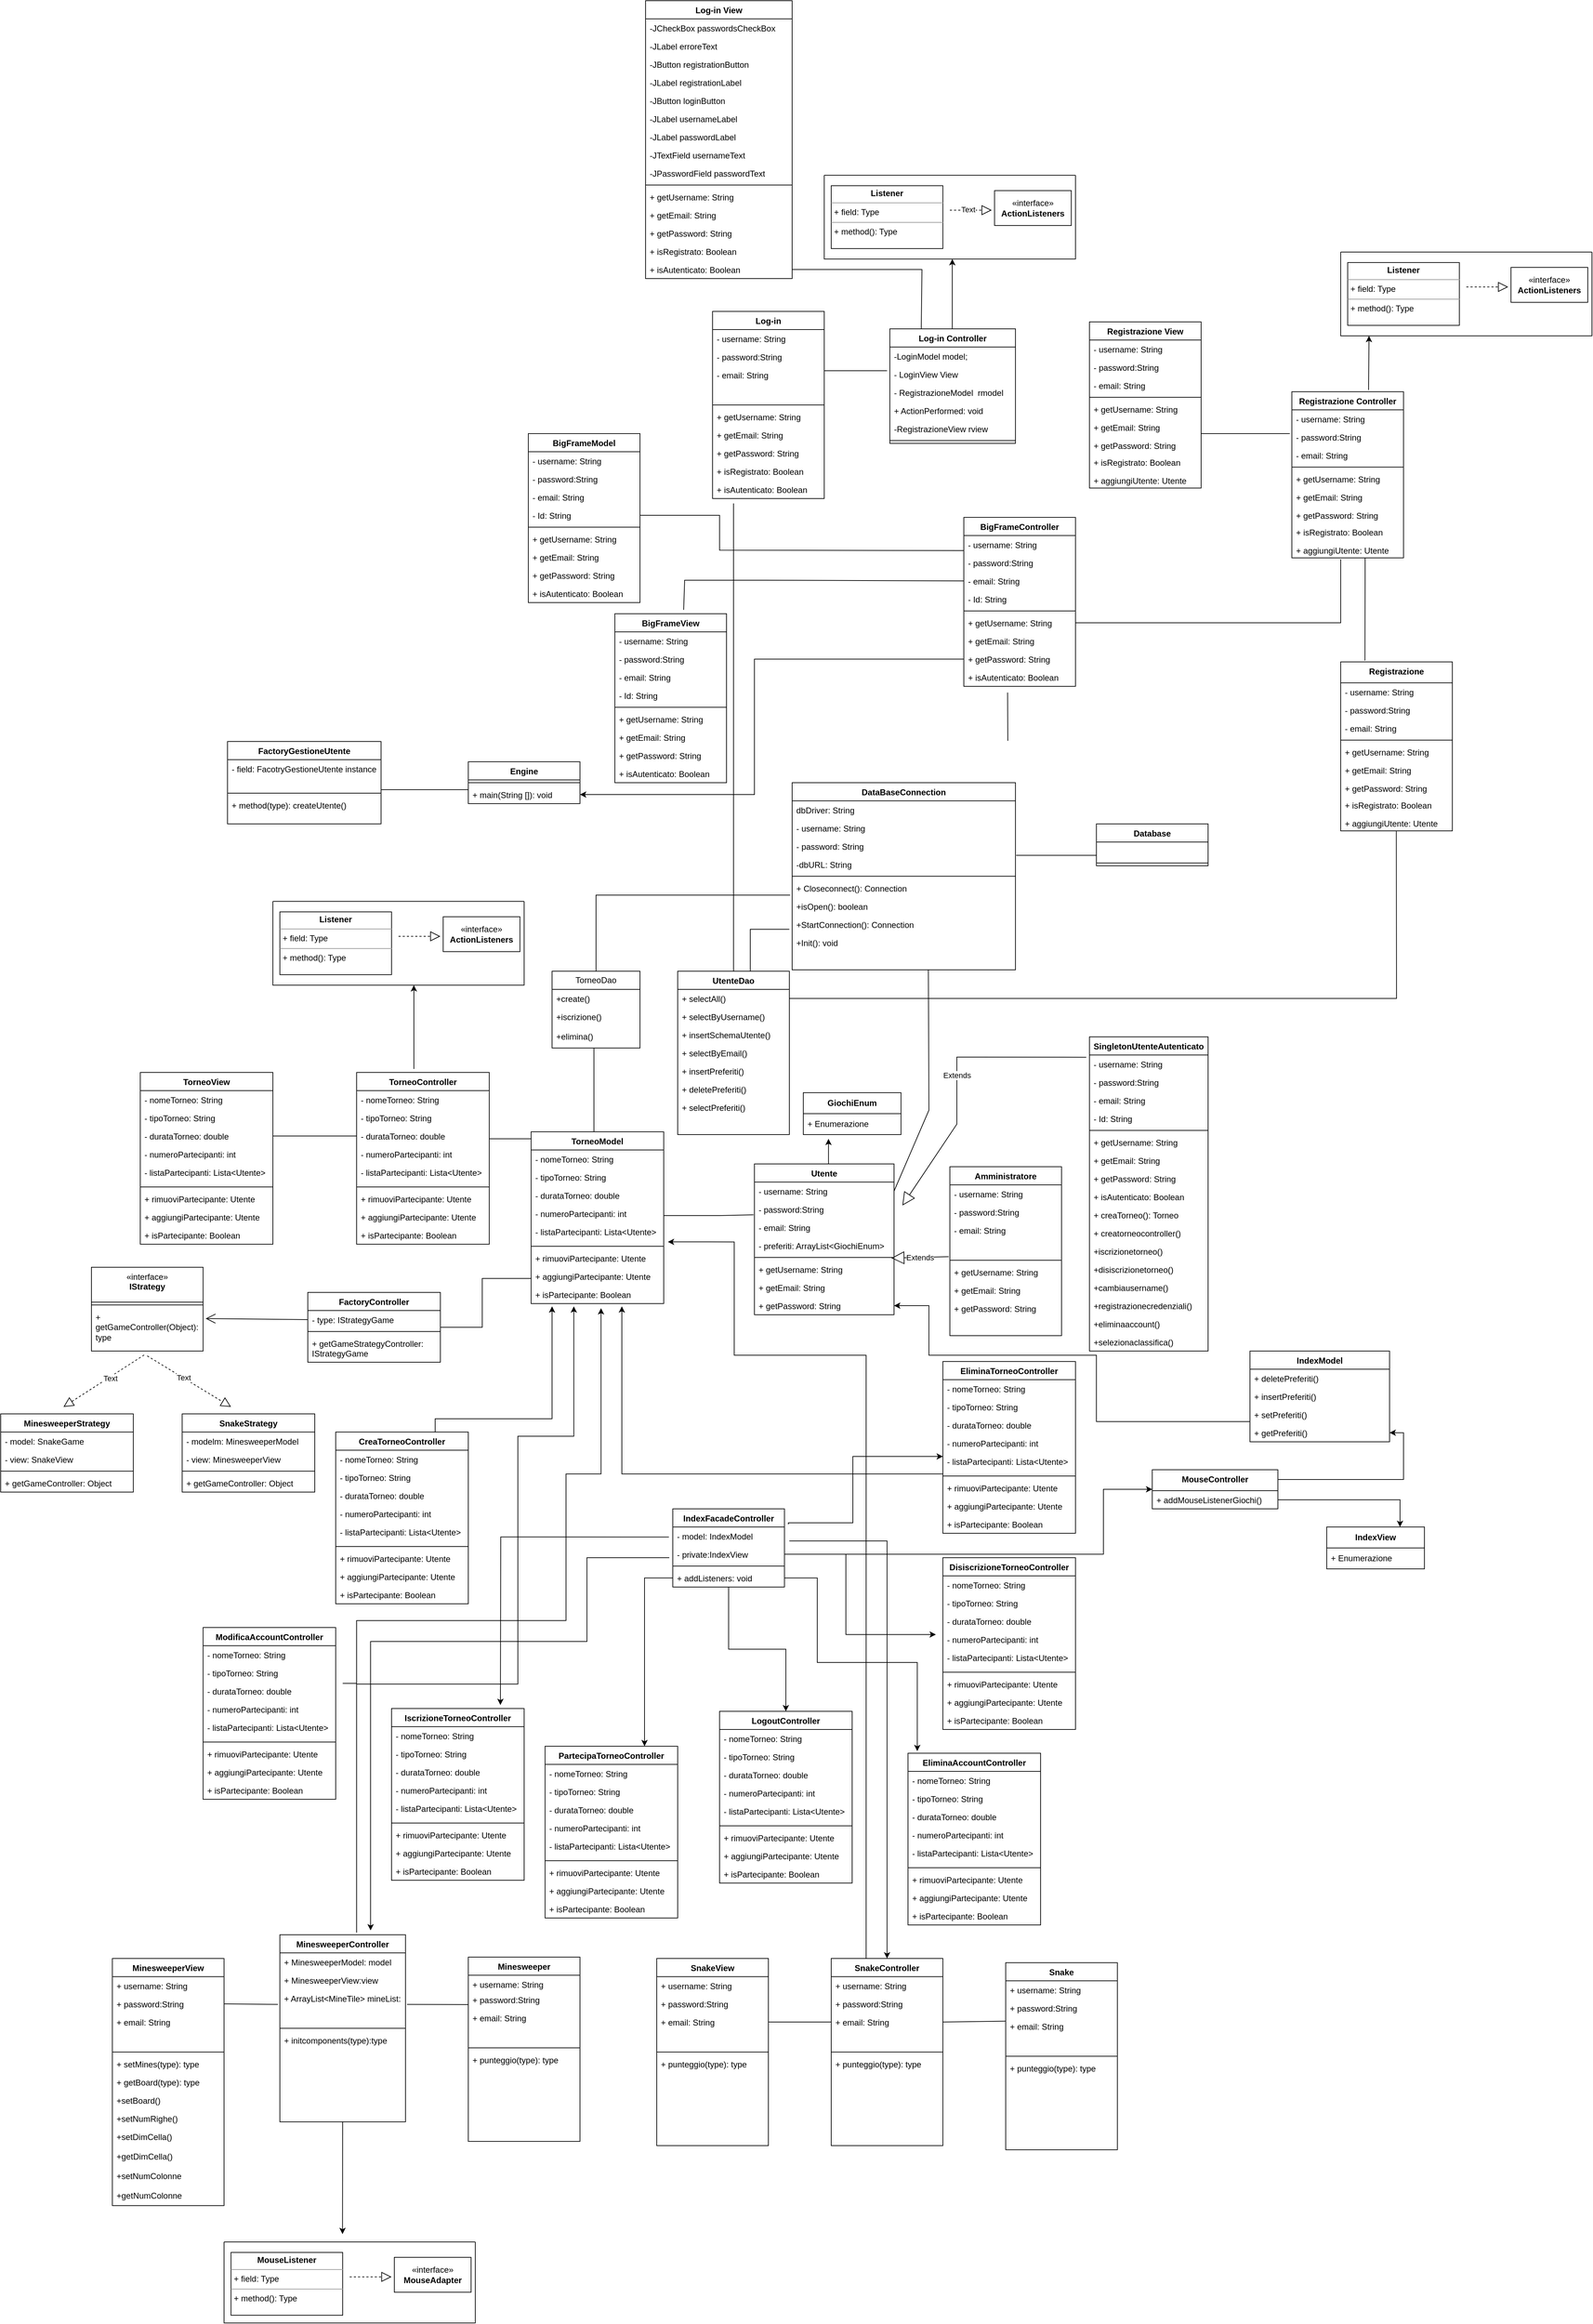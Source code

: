 <mxfile version="23.1.5" type="device">
  <diagram name="Pagina-1" id="WcoVoS_8Uvb6vfmdnaM0">
    <mxGraphModel dx="2949" dy="1927" grid="1" gridSize="10" guides="1" tooltips="1" connect="1" arrows="1" fold="1" page="1" pageScale="1" pageWidth="827" pageHeight="1169" math="0" shadow="0">
      <root>
        <mxCell id="0" />
        <mxCell id="1" parent="0" />
        <mxCell id="TIoKJHa-RuYzyu_PPog5-53" value="TorneoModel" style="swimlane;fontStyle=1;align=center;verticalAlign=top;childLayout=stackLayout;horizontal=1;startSize=26;horizontalStack=0;resizeParent=1;resizeParentMax=0;resizeLast=0;collapsible=1;marginBottom=0;whiteSpace=wrap;html=1;" parent="1" vertex="1">
          <mxGeometry x="-260" y="600" width="190" height="246" as="geometry" />
        </mxCell>
        <mxCell id="TIoKJHa-RuYzyu_PPog5-54" value="- nomeTorneo: String" style="text;strokeColor=none;fillColor=none;align=left;verticalAlign=top;spacingLeft=4;spacingRight=4;overflow=hidden;rotatable=0;points=[[0,0.5],[1,0.5]];portConstraint=eastwest;whiteSpace=wrap;html=1;" parent="TIoKJHa-RuYzyu_PPog5-53" vertex="1">
          <mxGeometry y="26" width="190" height="26" as="geometry" />
        </mxCell>
        <mxCell id="TIoKJHa-RuYzyu_PPog5-55" value="- tipoTorneo: String" style="text;strokeColor=none;fillColor=none;align=left;verticalAlign=top;spacingLeft=4;spacingRight=4;overflow=hidden;rotatable=0;points=[[0,0.5],[1,0.5]];portConstraint=eastwest;whiteSpace=wrap;html=1;" parent="TIoKJHa-RuYzyu_PPog5-53" vertex="1">
          <mxGeometry y="52" width="190" height="26" as="geometry" />
        </mxCell>
        <mxCell id="TIoKJHa-RuYzyu_PPog5-56" value="- durataTorneo: double" style="text;strokeColor=none;fillColor=none;align=left;verticalAlign=top;spacingLeft=4;spacingRight=4;overflow=hidden;rotatable=0;points=[[0,0.5],[1,0.5]];portConstraint=eastwest;whiteSpace=wrap;html=1;" parent="TIoKJHa-RuYzyu_PPog5-53" vertex="1">
          <mxGeometry y="78" width="190" height="26" as="geometry" />
        </mxCell>
        <mxCell id="TIoKJHa-RuYzyu_PPog5-57" value="- numeroPartecipanti: int" style="text;strokeColor=none;fillColor=none;align=left;verticalAlign=top;spacingLeft=4;spacingRight=4;overflow=hidden;rotatable=0;points=[[0,0.5],[1,0.5]];portConstraint=eastwest;whiteSpace=wrap;html=1;" parent="TIoKJHa-RuYzyu_PPog5-53" vertex="1">
          <mxGeometry y="104" width="190" height="26" as="geometry" />
        </mxCell>
        <mxCell id="cdP461XPJl0elgUnZ6md-16" value="- listaPartecipanti: Lista&amp;lt;Utente&amp;gt;" style="text;strokeColor=none;fillColor=none;align=left;verticalAlign=top;spacingLeft=4;spacingRight=4;overflow=hidden;rotatable=0;points=[[0,0.5],[1,0.5]];portConstraint=eastwest;whiteSpace=wrap;html=1;" parent="TIoKJHa-RuYzyu_PPog5-53" vertex="1">
          <mxGeometry y="130" width="190" height="30" as="geometry" />
        </mxCell>
        <mxCell id="TIoKJHa-RuYzyu_PPog5-58" value="" style="line;strokeWidth=1;fillColor=none;align=left;verticalAlign=middle;spacingTop=-1;spacingLeft=3;spacingRight=3;rotatable=0;labelPosition=right;points=[];portConstraint=eastwest;strokeColor=inherit;" parent="TIoKJHa-RuYzyu_PPog5-53" vertex="1">
          <mxGeometry y="160" width="190" height="8" as="geometry" />
        </mxCell>
        <mxCell id="TIoKJHa-RuYzyu_PPog5-60" value="+ rimuoviPartecipante: Utente" style="text;strokeColor=none;fillColor=none;align=left;verticalAlign=top;spacingLeft=4;spacingRight=4;overflow=hidden;rotatable=0;points=[[0,0.5],[1,0.5]];portConstraint=eastwest;whiteSpace=wrap;html=1;" parent="TIoKJHa-RuYzyu_PPog5-53" vertex="1">
          <mxGeometry y="168" width="190" height="26" as="geometry" />
        </mxCell>
        <mxCell id="TIoKJHa-RuYzyu_PPog5-59" value="+ aggiungiPartecipante: Utente" style="text;strokeColor=none;fillColor=none;align=left;verticalAlign=top;spacingLeft=4;spacingRight=4;overflow=hidden;rotatable=0;points=[[0,0.5],[1,0.5]];portConstraint=eastwest;whiteSpace=wrap;html=1;" parent="TIoKJHa-RuYzyu_PPog5-53" vertex="1">
          <mxGeometry y="194" width="190" height="26" as="geometry" />
        </mxCell>
        <mxCell id="TIoKJHa-RuYzyu_PPog5-61" value="+ isPartecipante: Boolean" style="text;strokeColor=none;fillColor=none;align=left;verticalAlign=top;spacingLeft=4;spacingRight=4;overflow=hidden;rotatable=0;points=[[0,0.5],[1,0.5]];portConstraint=eastwest;whiteSpace=wrap;html=1;" parent="TIoKJHa-RuYzyu_PPog5-53" vertex="1">
          <mxGeometry y="220" width="190" height="26" as="geometry" />
        </mxCell>
        <mxCell id="TIoKJHa-RuYzyu_PPog5-75" value="&amp;nbsp;&lt;span style=&quot;font-weight: 400;&quot;&gt;«interface»&amp;nbsp;&lt;/span&gt;&lt;div&gt;IStrategy&lt;/div&gt;" style="swimlane;fontStyle=1;align=center;verticalAlign=top;childLayout=stackLayout;horizontal=1;startSize=50;horizontalStack=0;resizeParent=1;resizeParentMax=0;resizeLast=0;collapsible=1;marginBottom=0;whiteSpace=wrap;html=1;" parent="1" vertex="1">
          <mxGeometry x="-890" y="794" width="160" height="120" as="geometry" />
        </mxCell>
        <mxCell id="TIoKJHa-RuYzyu_PPog5-80" value="" style="line;strokeWidth=1;fillColor=none;align=left;verticalAlign=middle;spacingTop=-1;spacingLeft=3;spacingRight=3;rotatable=0;labelPosition=right;points=[];portConstraint=eastwest;strokeColor=inherit;" parent="TIoKJHa-RuYzyu_PPog5-75" vertex="1">
          <mxGeometry y="50" width="160" height="8" as="geometry" />
        </mxCell>
        <mxCell id="TIoKJHa-RuYzyu_PPog5-81" value="+ getGameController(Object): type" style="text;strokeColor=none;fillColor=none;align=left;verticalAlign=top;spacingLeft=4;spacingRight=4;overflow=hidden;rotatable=0;points=[[0,0.5],[1,0.5]];portConstraint=eastwest;whiteSpace=wrap;html=1;" parent="TIoKJHa-RuYzyu_PPog5-75" vertex="1">
          <mxGeometry y="58" width="160" height="62" as="geometry" />
        </mxCell>
        <mxCell id="TIoKJHa-RuYzyu_PPog5-102" value="" style="endArrow=none;endFill=0;endSize=24;html=1;rounded=0;entryX=1;entryY=0.5;entryDx=0;entryDy=0;" parent="1" target="sAMyjHDx0EX4EK5r-4V0-94" edge="1">
          <mxGeometry width="160" relative="1" as="geometry">
            <mxPoint x="-260" y="810" as="sourcePoint" />
            <mxPoint x="-400" y="810" as="targetPoint" />
            <Array as="points">
              <mxPoint x="-330" y="810" />
              <mxPoint x="-330" y="880" />
            </Array>
          </mxGeometry>
        </mxCell>
        <mxCell id="TIoKJHa-RuYzyu_PPog5-106" value="Amministratore" style="swimlane;fontStyle=1;align=center;verticalAlign=top;childLayout=stackLayout;horizontal=1;startSize=26;horizontalStack=0;resizeParent=1;resizeParentMax=0;resizeLast=0;collapsible=1;marginBottom=0;whiteSpace=wrap;html=1;" parent="1" vertex="1">
          <mxGeometry x="340" y="650" width="160" height="242" as="geometry" />
        </mxCell>
        <mxCell id="TIoKJHa-RuYzyu_PPog5-107" value="- username: String" style="text;strokeColor=none;fillColor=none;align=left;verticalAlign=top;spacingLeft=4;spacingRight=4;overflow=hidden;rotatable=0;points=[[0,0.5],[1,0.5]];portConstraint=eastwest;whiteSpace=wrap;html=1;" parent="TIoKJHa-RuYzyu_PPog5-106" vertex="1">
          <mxGeometry y="26" width="160" height="26" as="geometry" />
        </mxCell>
        <mxCell id="TIoKJHa-RuYzyu_PPog5-108" value="- password:String" style="text;strokeColor=none;fillColor=none;align=left;verticalAlign=top;spacingLeft=4;spacingRight=4;overflow=hidden;rotatable=0;points=[[0,0.5],[1,0.5]];portConstraint=eastwest;whiteSpace=wrap;html=1;" parent="TIoKJHa-RuYzyu_PPog5-106" vertex="1">
          <mxGeometry y="52" width="160" height="26" as="geometry" />
        </mxCell>
        <mxCell id="TIoKJHa-RuYzyu_PPog5-109" value="- email: String" style="text;strokeColor=none;fillColor=none;align=left;verticalAlign=top;spacingLeft=4;spacingRight=4;overflow=hidden;rotatable=0;points=[[0,0.5],[1,0.5]];portConstraint=eastwest;whiteSpace=wrap;html=1;" parent="TIoKJHa-RuYzyu_PPog5-106" vertex="1">
          <mxGeometry y="78" width="160" height="26" as="geometry" />
        </mxCell>
        <mxCell id="TIoKJHa-RuYzyu_PPog5-110" style="text;strokeColor=none;fillColor=none;align=left;verticalAlign=top;spacingLeft=4;spacingRight=4;overflow=hidden;rotatable=0;points=[[0,0.5],[1,0.5]];portConstraint=eastwest;whiteSpace=wrap;html=1;" parent="TIoKJHa-RuYzyu_PPog5-106" vertex="1">
          <mxGeometry y="104" width="160" height="26" as="geometry" />
        </mxCell>
        <mxCell id="TIoKJHa-RuYzyu_PPog5-111" value="" style="line;strokeWidth=1;fillColor=none;align=left;verticalAlign=middle;spacingTop=-1;spacingLeft=3;spacingRight=3;rotatable=0;labelPosition=right;points=[];portConstraint=eastwest;strokeColor=inherit;" parent="TIoKJHa-RuYzyu_PPog5-106" vertex="1">
          <mxGeometry y="130" width="160" height="8" as="geometry" />
        </mxCell>
        <mxCell id="TIoKJHa-RuYzyu_PPog5-112" value="+ getUsername: String" style="text;strokeColor=none;fillColor=none;align=left;verticalAlign=top;spacingLeft=4;spacingRight=4;overflow=hidden;rotatable=0;points=[[0,0.5],[1,0.5]];portConstraint=eastwest;whiteSpace=wrap;html=1;" parent="TIoKJHa-RuYzyu_PPog5-106" vertex="1">
          <mxGeometry y="138" width="160" height="26" as="geometry" />
        </mxCell>
        <mxCell id="TIoKJHa-RuYzyu_PPog5-113" value="+ getEmail: String" style="text;strokeColor=none;fillColor=none;align=left;verticalAlign=top;spacingLeft=4;spacingRight=4;overflow=hidden;rotatable=0;points=[[0,0.5],[1,0.5]];portConstraint=eastwest;whiteSpace=wrap;html=1;" parent="TIoKJHa-RuYzyu_PPog5-106" vertex="1">
          <mxGeometry y="164" width="160" height="26" as="geometry" />
        </mxCell>
        <mxCell id="TIoKJHa-RuYzyu_PPog5-114" value="+ getPassword: String" style="text;strokeColor=none;fillColor=none;align=left;verticalAlign=top;spacingLeft=4;spacingRight=4;overflow=hidden;rotatable=0;points=[[0,0.5],[1,0.5]];portConstraint=eastwest;whiteSpace=wrap;html=1;" parent="TIoKJHa-RuYzyu_PPog5-106" vertex="1">
          <mxGeometry y="190" width="160" height="26" as="geometry" />
        </mxCell>
        <mxCell id="TIoKJHa-RuYzyu_PPog5-116" style="text;strokeColor=none;fillColor=none;align=left;verticalAlign=top;spacingLeft=4;spacingRight=4;overflow=hidden;rotatable=0;points=[[0,0.5],[1,0.5]];portConstraint=eastwest;whiteSpace=wrap;html=1;" parent="TIoKJHa-RuYzyu_PPog5-106" vertex="1">
          <mxGeometry y="216" width="160" height="26" as="geometry" />
        </mxCell>
        <mxCell id="TIoKJHa-RuYzyu_PPog5-118" value="Log-in" style="swimlane;fontStyle=1;align=center;verticalAlign=top;childLayout=stackLayout;horizontal=1;startSize=26;horizontalStack=0;resizeParent=1;resizeParentMax=0;resizeLast=0;collapsible=1;marginBottom=0;whiteSpace=wrap;html=1;" parent="1" vertex="1">
          <mxGeometry y="-575" width="160" height="268" as="geometry" />
        </mxCell>
        <mxCell id="TIoKJHa-RuYzyu_PPog5-119" value="- username: String" style="text;strokeColor=none;fillColor=none;align=left;verticalAlign=top;spacingLeft=4;spacingRight=4;overflow=hidden;rotatable=0;points=[[0,0.5],[1,0.5]];portConstraint=eastwest;whiteSpace=wrap;html=1;" parent="TIoKJHa-RuYzyu_PPog5-118" vertex="1">
          <mxGeometry y="26" width="160" height="26" as="geometry" />
        </mxCell>
        <mxCell id="TIoKJHa-RuYzyu_PPog5-120" value="- password:String" style="text;strokeColor=none;fillColor=none;align=left;verticalAlign=top;spacingLeft=4;spacingRight=4;overflow=hidden;rotatable=0;points=[[0,0.5],[1,0.5]];portConstraint=eastwest;whiteSpace=wrap;html=1;" parent="TIoKJHa-RuYzyu_PPog5-118" vertex="1">
          <mxGeometry y="52" width="160" height="26" as="geometry" />
        </mxCell>
        <mxCell id="TIoKJHa-RuYzyu_PPog5-121" value="- email: String" style="text;strokeColor=none;fillColor=none;align=left;verticalAlign=top;spacingLeft=4;spacingRight=4;overflow=hidden;rotatable=0;points=[[0,0.5],[1,0.5]];portConstraint=eastwest;whiteSpace=wrap;html=1;" parent="TIoKJHa-RuYzyu_PPog5-118" vertex="1">
          <mxGeometry y="78" width="160" height="26" as="geometry" />
        </mxCell>
        <mxCell id="TIoKJHa-RuYzyu_PPog5-122" style="text;strokeColor=none;fillColor=none;align=left;verticalAlign=top;spacingLeft=4;spacingRight=4;overflow=hidden;rotatable=0;points=[[0,0.5],[1,0.5]];portConstraint=eastwest;whiteSpace=wrap;html=1;" parent="TIoKJHa-RuYzyu_PPog5-118" vertex="1">
          <mxGeometry y="104" width="160" height="26" as="geometry" />
        </mxCell>
        <mxCell id="TIoKJHa-RuYzyu_PPog5-123" value="" style="line;strokeWidth=1;fillColor=none;align=left;verticalAlign=middle;spacingTop=-1;spacingLeft=3;spacingRight=3;rotatable=0;labelPosition=right;points=[];portConstraint=eastwest;strokeColor=inherit;" parent="TIoKJHa-RuYzyu_PPog5-118" vertex="1">
          <mxGeometry y="130" width="160" height="8" as="geometry" />
        </mxCell>
        <mxCell id="TIoKJHa-RuYzyu_PPog5-124" value="+ getUsername: String" style="text;strokeColor=none;fillColor=none;align=left;verticalAlign=top;spacingLeft=4;spacingRight=4;overflow=hidden;rotatable=0;points=[[0,0.5],[1,0.5]];portConstraint=eastwest;whiteSpace=wrap;html=1;" parent="TIoKJHa-RuYzyu_PPog5-118" vertex="1">
          <mxGeometry y="138" width="160" height="26" as="geometry" />
        </mxCell>
        <mxCell id="TIoKJHa-RuYzyu_PPog5-125" value="+ getEmail: String" style="text;strokeColor=none;fillColor=none;align=left;verticalAlign=top;spacingLeft=4;spacingRight=4;overflow=hidden;rotatable=0;points=[[0,0.5],[1,0.5]];portConstraint=eastwest;whiteSpace=wrap;html=1;" parent="TIoKJHa-RuYzyu_PPog5-118" vertex="1">
          <mxGeometry y="164" width="160" height="26" as="geometry" />
        </mxCell>
        <mxCell id="TIoKJHa-RuYzyu_PPog5-126" value="+ getPassword: String" style="text;strokeColor=none;fillColor=none;align=left;verticalAlign=top;spacingLeft=4;spacingRight=4;overflow=hidden;rotatable=0;points=[[0,0.5],[1,0.5]];portConstraint=eastwest;whiteSpace=wrap;html=1;" parent="TIoKJHa-RuYzyu_PPog5-118" vertex="1">
          <mxGeometry y="190" width="160" height="26" as="geometry" />
        </mxCell>
        <mxCell id="TIoKJHa-RuYzyu_PPog5-128" value="+ isRegistrato: Boolean" style="text;strokeColor=none;fillColor=none;align=left;verticalAlign=top;spacingLeft=4;spacingRight=4;overflow=hidden;rotatable=0;points=[[0,0.5],[1,0.5]];portConstraint=eastwest;whiteSpace=wrap;html=1;" parent="TIoKJHa-RuYzyu_PPog5-118" vertex="1">
          <mxGeometry y="216" width="160" height="26" as="geometry" />
        </mxCell>
        <mxCell id="TIoKJHa-RuYzyu_PPog5-127" value="+ isAutenticato: Boolean" style="text;strokeColor=none;fillColor=none;align=left;verticalAlign=top;spacingLeft=4;spacingRight=4;overflow=hidden;rotatable=0;points=[[0,0.5],[1,0.5]];portConstraint=eastwest;whiteSpace=wrap;html=1;" parent="TIoKJHa-RuYzyu_PPog5-118" vertex="1">
          <mxGeometry y="242" width="160" height="26" as="geometry" />
        </mxCell>
        <mxCell id="TIoKJHa-RuYzyu_PPog5-129" value="Registrazione&lt;br&gt;" style="swimlane;fontStyle=1;align=center;verticalAlign=top;childLayout=stackLayout;horizontal=1;startSize=30;horizontalStack=0;resizeParent=1;resizeParentMax=0;resizeLast=0;collapsible=1;marginBottom=0;whiteSpace=wrap;html=1;" parent="1" vertex="1">
          <mxGeometry x="900" y="-73" width="160" height="242" as="geometry" />
        </mxCell>
        <mxCell id="TIoKJHa-RuYzyu_PPog5-130" value="- username: String" style="text;strokeColor=none;fillColor=none;align=left;verticalAlign=top;spacingLeft=4;spacingRight=4;overflow=hidden;rotatable=0;points=[[0,0.5],[1,0.5]];portConstraint=eastwest;whiteSpace=wrap;html=1;" parent="TIoKJHa-RuYzyu_PPog5-129" vertex="1">
          <mxGeometry y="30" width="160" height="26" as="geometry" />
        </mxCell>
        <mxCell id="TIoKJHa-RuYzyu_PPog5-131" value="- password:String" style="text;strokeColor=none;fillColor=none;align=left;verticalAlign=top;spacingLeft=4;spacingRight=4;overflow=hidden;rotatable=0;points=[[0,0.5],[1,0.5]];portConstraint=eastwest;whiteSpace=wrap;html=1;" parent="TIoKJHa-RuYzyu_PPog5-129" vertex="1">
          <mxGeometry y="56" width="160" height="26" as="geometry" />
        </mxCell>
        <mxCell id="TIoKJHa-RuYzyu_PPog5-132" value="- email: String" style="text;strokeColor=none;fillColor=none;align=left;verticalAlign=top;spacingLeft=4;spacingRight=4;overflow=hidden;rotatable=0;points=[[0,0.5],[1,0.5]];portConstraint=eastwest;whiteSpace=wrap;html=1;" parent="TIoKJHa-RuYzyu_PPog5-129" vertex="1">
          <mxGeometry y="82" width="160" height="26" as="geometry" />
        </mxCell>
        <mxCell id="TIoKJHa-RuYzyu_PPog5-134" value="" style="line;strokeWidth=1;fillColor=none;align=left;verticalAlign=middle;spacingTop=-1;spacingLeft=3;spacingRight=3;rotatable=0;labelPosition=right;points=[];portConstraint=eastwest;strokeColor=inherit;" parent="TIoKJHa-RuYzyu_PPog5-129" vertex="1">
          <mxGeometry y="108" width="160" height="8" as="geometry" />
        </mxCell>
        <mxCell id="TIoKJHa-RuYzyu_PPog5-135" value="+ getUsername: String" style="text;strokeColor=none;fillColor=none;align=left;verticalAlign=top;spacingLeft=4;spacingRight=4;overflow=hidden;rotatable=0;points=[[0,0.5],[1,0.5]];portConstraint=eastwest;whiteSpace=wrap;html=1;" parent="TIoKJHa-RuYzyu_PPog5-129" vertex="1">
          <mxGeometry y="116" width="160" height="26" as="geometry" />
        </mxCell>
        <mxCell id="TIoKJHa-RuYzyu_PPog5-136" value="+ getEmail: String" style="text;strokeColor=none;fillColor=none;align=left;verticalAlign=top;spacingLeft=4;spacingRight=4;overflow=hidden;rotatable=0;points=[[0,0.5],[1,0.5]];portConstraint=eastwest;whiteSpace=wrap;html=1;" parent="TIoKJHa-RuYzyu_PPog5-129" vertex="1">
          <mxGeometry y="142" width="160" height="26" as="geometry" />
        </mxCell>
        <mxCell id="TIoKJHa-RuYzyu_PPog5-137" value="+ getPassword: String" style="text;strokeColor=none;fillColor=none;align=left;verticalAlign=top;spacingLeft=4;spacingRight=4;overflow=hidden;rotatable=0;points=[[0,0.5],[1,0.5]];portConstraint=eastwest;whiteSpace=wrap;html=1;" parent="TIoKJHa-RuYzyu_PPog5-129" vertex="1">
          <mxGeometry y="168" width="160" height="24" as="geometry" />
        </mxCell>
        <mxCell id="TIoKJHa-RuYzyu_PPog5-139" value="+ isRegistrato: Boolean" style="text;strokeColor=none;fillColor=none;align=left;verticalAlign=top;spacingLeft=4;spacingRight=4;overflow=hidden;rotatable=0;points=[[0,0.5],[1,0.5]];portConstraint=eastwest;whiteSpace=wrap;html=1;" parent="TIoKJHa-RuYzyu_PPog5-129" vertex="1">
          <mxGeometry y="192" width="160" height="26" as="geometry" />
        </mxCell>
        <mxCell id="cdP461XPJl0elgUnZ6md-15" value="+ aggiungiUtente: Utente" style="text;strokeColor=none;fillColor=none;align=left;verticalAlign=top;spacingLeft=4;spacingRight=4;overflow=hidden;rotatable=0;points=[[0,0.5],[1,0.5]];portConstraint=eastwest;whiteSpace=wrap;html=1;" parent="TIoKJHa-RuYzyu_PPog5-129" vertex="1">
          <mxGeometry y="218" width="160" height="24" as="geometry" />
        </mxCell>
        <mxCell id="TIoKJHa-RuYzyu_PPog5-149" value="" style="endArrow=none;html=1;rounded=0;exitX=1;exitY=0.5;exitDx=0;exitDy=0;entryX=0.61;entryY=1.009;entryDx=0;entryDy=0;entryPerimeter=0;" parent="1" source="cdP461XPJl0elgUnZ6md-19" target="TIoKJHa-RuYzyu_PPog5-173" edge="1">
          <mxGeometry width="50" height="50" relative="1" as="geometry">
            <mxPoint x="230" y="550" as="sourcePoint" />
            <mxPoint x="310" y="380" as="targetPoint" />
            <Array as="points">
              <mxPoint x="310" y="569" />
            </Array>
          </mxGeometry>
        </mxCell>
        <mxCell id="TIoKJHa-RuYzyu_PPog5-150" value="" style="endArrow=none;html=1;rounded=0;entryX=0.498;entryY=1.024;entryDx=0;entryDy=0;entryPerimeter=0;exitX=1;exitY=0.5;exitDx=0;exitDy=0;" parent="1" source="C_FKgNJuqFJk9EJxWTkD-3" target="cdP461XPJl0elgUnZ6md-15" edge="1">
          <mxGeometry width="50" height="50" relative="1" as="geometry">
            <mxPoint x="86.0" y="409" as="sourcePoint" />
            <mxPoint x="660" y="-226" as="targetPoint" />
            <Array as="points">
              <mxPoint x="830" y="409" />
              <mxPoint x="980" y="409" />
            </Array>
          </mxGeometry>
        </mxCell>
        <mxCell id="TIoKJHa-RuYzyu_PPog5-151" value="" style="endArrow=none;html=1;rounded=0;exitX=0.5;exitY=0;exitDx=0;exitDy=0;" parent="1" source="C_FKgNJuqFJk9EJxWTkD-2" edge="1">
          <mxGeometry width="50" height="50" relative="1" as="geometry">
            <mxPoint x="23" y="370" as="sourcePoint" />
            <mxPoint x="30" y="-300" as="targetPoint" />
            <Array as="points">
              <mxPoint x="30" y="-240" />
            </Array>
          </mxGeometry>
        </mxCell>
        <mxCell id="TIoKJHa-RuYzyu_PPog5-156" value="FactoryGestioneUtente" style="swimlane;fontStyle=1;align=center;verticalAlign=top;childLayout=stackLayout;horizontal=1;startSize=26;horizontalStack=0;resizeParent=1;resizeParentMax=0;resizeLast=0;collapsible=1;marginBottom=0;whiteSpace=wrap;html=1;" parent="1" vertex="1">
          <mxGeometry x="-695" y="41" width="220" height="118" as="geometry" />
        </mxCell>
        <mxCell id="TIoKJHa-RuYzyu_PPog5-157" value="- field: FacotryGestioneUtente instance" style="text;strokeColor=none;fillColor=none;align=left;verticalAlign=top;spacingLeft=4;spacingRight=4;overflow=hidden;rotatable=0;points=[[0,0.5],[1,0.5]];portConstraint=eastwest;whiteSpace=wrap;html=1;" parent="TIoKJHa-RuYzyu_PPog5-156" vertex="1">
          <mxGeometry y="26" width="220" height="44" as="geometry" />
        </mxCell>
        <mxCell id="TIoKJHa-RuYzyu_PPog5-158" value="" style="line;strokeWidth=1;fillColor=none;align=left;verticalAlign=middle;spacingTop=-1;spacingLeft=3;spacingRight=3;rotatable=0;labelPosition=right;points=[];portConstraint=eastwest;strokeColor=inherit;" parent="TIoKJHa-RuYzyu_PPog5-156" vertex="1">
          <mxGeometry y="70" width="220" height="8" as="geometry" />
        </mxCell>
        <mxCell id="TIoKJHa-RuYzyu_PPog5-159" value="+ method(type): createUtente()" style="text;strokeColor=none;fillColor=none;align=left;verticalAlign=top;spacingLeft=4;spacingRight=4;overflow=hidden;rotatable=0;points=[[0,0.5],[1,0.5]];portConstraint=eastwest;whiteSpace=wrap;html=1;" parent="TIoKJHa-RuYzyu_PPog5-156" vertex="1">
          <mxGeometry y="78" width="220" height="40" as="geometry" />
        </mxCell>
        <mxCell id="TIoKJHa-RuYzyu_PPog5-164" value="" style="endArrow=none;endFill=0;html=1;rounded=0;exitX=-0.006;exitY=0.801;exitDx=0;exitDy=0;exitPerimeter=0;" parent="1" source="cdP461XPJl0elgUnZ6md-20" edge="1">
          <mxGeometry width="160" relative="1" as="geometry">
            <mxPoint x="50" y="590" as="sourcePoint" />
            <mxPoint x="-70" y="720" as="targetPoint" />
            <Array as="points">
              <mxPoint x="10" y="720" />
              <mxPoint x="-20" y="720" />
            </Array>
          </mxGeometry>
        </mxCell>
        <mxCell id="cdP461XPJl0elgUnZ6md-1" value="Database" style="swimlane;fontStyle=1;align=center;verticalAlign=top;childLayout=stackLayout;horizontal=1;startSize=26;horizontalStack=0;resizeParent=1;resizeParentMax=0;resizeLast=0;collapsible=1;marginBottom=0;whiteSpace=wrap;html=1;" parent="1" vertex="1">
          <mxGeometry x="550" y="159" width="160" height="60" as="geometry" />
        </mxCell>
        <mxCell id="cdP461XPJl0elgUnZ6md-5" style="text;strokeColor=none;fillColor=none;align=left;verticalAlign=top;spacingLeft=4;spacingRight=4;overflow=hidden;rotatable=0;points=[[0,0.5],[1,0.5]];portConstraint=eastwest;whiteSpace=wrap;html=1;" parent="cdP461XPJl0elgUnZ6md-1" vertex="1">
          <mxGeometry y="26" width="160" height="26" as="geometry" />
        </mxCell>
        <mxCell id="cdP461XPJl0elgUnZ6md-6" value="" style="line;strokeWidth=1;fillColor=none;align=left;verticalAlign=middle;spacingTop=-1;spacingLeft=3;spacingRight=3;rotatable=0;labelPosition=right;points=[];portConstraint=eastwest;strokeColor=inherit;" parent="cdP461XPJl0elgUnZ6md-1" vertex="1">
          <mxGeometry y="52" width="160" height="8" as="geometry" />
        </mxCell>
        <mxCell id="cdP461XPJl0elgUnZ6md-13" value="" style="endArrow=none;html=1;rounded=0;entryX=0;entryY=0.75;entryDx=0;entryDy=0;" parent="1" target="cdP461XPJl0elgUnZ6md-1" edge="1">
          <mxGeometry width="50" height="50" relative="1" as="geometry">
            <mxPoint x="435" y="204" as="sourcePoint" />
            <mxPoint x="565" y="216" as="targetPoint" />
            <Array as="points" />
          </mxGeometry>
        </mxCell>
        <mxCell id="cdP461XPJl0elgUnZ6md-18" value="Utente&lt;div&gt;&lt;br/&gt;&lt;/div&gt;" style="swimlane;fontStyle=1;align=center;verticalAlign=top;childLayout=stackLayout;horizontal=1;startSize=26;horizontalStack=0;resizeParent=1;resizeParentMax=0;resizeLast=0;collapsible=1;marginBottom=0;whiteSpace=wrap;html=1;" parent="1" vertex="1">
          <mxGeometry x="60" y="646" width="200" height="216" as="geometry" />
        </mxCell>
        <mxCell id="cdP461XPJl0elgUnZ6md-19" value="- username: String" style="text;strokeColor=none;fillColor=none;align=left;verticalAlign=top;spacingLeft=4;spacingRight=4;overflow=hidden;rotatable=0;points=[[0,0.5],[1,0.5]];portConstraint=eastwest;whiteSpace=wrap;html=1;" parent="cdP461XPJl0elgUnZ6md-18" vertex="1">
          <mxGeometry y="26" width="200" height="26" as="geometry" />
        </mxCell>
        <mxCell id="cdP461XPJl0elgUnZ6md-20" value="- password:String" style="text;strokeColor=none;fillColor=none;align=left;verticalAlign=top;spacingLeft=4;spacingRight=4;overflow=hidden;rotatable=0;points=[[0,0.5],[1,0.5]];portConstraint=eastwest;whiteSpace=wrap;html=1;" parent="cdP461XPJl0elgUnZ6md-18" vertex="1">
          <mxGeometry y="52" width="200" height="26" as="geometry" />
        </mxCell>
        <mxCell id="cdP461XPJl0elgUnZ6md-21" value="- email: String" style="text;strokeColor=none;fillColor=none;align=left;verticalAlign=top;spacingLeft=4;spacingRight=4;overflow=hidden;rotatable=0;points=[[0,0.5],[1,0.5]];portConstraint=eastwest;whiteSpace=wrap;html=1;" parent="cdP461XPJl0elgUnZ6md-18" vertex="1">
          <mxGeometry y="78" width="200" height="26" as="geometry" />
        </mxCell>
        <mxCell id="cdP461XPJl0elgUnZ6md-22" value="- preferiti: ArrayList&amp;lt;GiochiEnum&amp;gt;" style="text;strokeColor=none;fillColor=none;align=left;verticalAlign=top;spacingLeft=4;spacingRight=4;overflow=hidden;rotatable=0;points=[[0,0.5],[1,0.5]];portConstraint=eastwest;whiteSpace=wrap;html=1;" parent="cdP461XPJl0elgUnZ6md-18" vertex="1">
          <mxGeometry y="104" width="200" height="26" as="geometry" />
        </mxCell>
        <mxCell id="cdP461XPJl0elgUnZ6md-23" value="" style="line;strokeWidth=1;fillColor=none;align=left;verticalAlign=middle;spacingTop=-1;spacingLeft=3;spacingRight=3;rotatable=0;labelPosition=right;points=[];portConstraint=eastwest;strokeColor=inherit;" parent="cdP461XPJl0elgUnZ6md-18" vertex="1">
          <mxGeometry y="130" width="200" height="8" as="geometry" />
        </mxCell>
        <mxCell id="cdP461XPJl0elgUnZ6md-24" value="+ getUsername: String" style="text;strokeColor=none;fillColor=none;align=left;verticalAlign=top;spacingLeft=4;spacingRight=4;overflow=hidden;rotatable=0;points=[[0,0.5],[1,0.5]];portConstraint=eastwest;whiteSpace=wrap;html=1;" parent="cdP461XPJl0elgUnZ6md-18" vertex="1">
          <mxGeometry y="138" width="200" height="26" as="geometry" />
        </mxCell>
        <mxCell id="cdP461XPJl0elgUnZ6md-25" value="+ getEmail: String" style="text;strokeColor=none;fillColor=none;align=left;verticalAlign=top;spacingLeft=4;spacingRight=4;overflow=hidden;rotatable=0;points=[[0,0.5],[1,0.5]];portConstraint=eastwest;whiteSpace=wrap;html=1;" parent="cdP461XPJl0elgUnZ6md-18" vertex="1">
          <mxGeometry y="164" width="200" height="26" as="geometry" />
        </mxCell>
        <mxCell id="cdP461XPJl0elgUnZ6md-26" value="+ getPassword: String" style="text;strokeColor=none;fillColor=none;align=left;verticalAlign=top;spacingLeft=4;spacingRight=4;overflow=hidden;rotatable=0;points=[[0,0.5],[1,0.5]];portConstraint=eastwest;whiteSpace=wrap;html=1;" parent="cdP461XPJl0elgUnZ6md-18" vertex="1">
          <mxGeometry y="190" width="200" height="26" as="geometry" />
        </mxCell>
        <mxCell id="cdP461XPJl0elgUnZ6md-29" value="Extends" style="endArrow=block;endSize=16;endFill=0;html=1;rounded=0;exitX=-0.01;exitY=0.955;exitDx=0;exitDy=0;exitPerimeter=0;entryX=0.981;entryY=1.186;entryDx=0;entryDy=0;entryPerimeter=0;" parent="1" target="cdP461XPJl0elgUnZ6md-22" edge="1" source="TIoKJHa-RuYzyu_PPog5-110">
          <mxGeometry width="160" relative="1" as="geometry">
            <mxPoint x="340" y="730" as="sourcePoint" />
            <mxPoint x="230" y="750" as="targetPoint" />
            <Array as="points" />
          </mxGeometry>
        </mxCell>
        <mxCell id="cdP461XPJl0elgUnZ6md-31" value="Extends" style="endArrow=block;endSize=16;endFill=0;html=1;rounded=0;exitX=-0.027;exitY=0.123;exitDx=0;exitDy=0;exitPerimeter=0;entryX=1.06;entryY=0.287;entryDx=0;entryDy=0;entryPerimeter=0;" parent="1" source="cdP461XPJl0elgUnZ6md-33" target="cdP461XPJl0elgUnZ6md-20" edge="1">
          <mxGeometry width="160" relative="1" as="geometry">
            <mxPoint x="480" y="820" as="sourcePoint" />
            <mxPoint x="230" y="720" as="targetPoint" />
            <Array as="points">
              <mxPoint x="350" y="493" />
              <mxPoint x="350" y="589" />
            </Array>
          </mxGeometry>
        </mxCell>
        <mxCell id="cdP461XPJl0elgUnZ6md-32" value="SingletonUtenteAutenticato" style="swimlane;fontStyle=1;align=center;verticalAlign=top;childLayout=stackLayout;horizontal=1;startSize=26;horizontalStack=0;resizeParent=1;resizeParentMax=0;resizeLast=0;collapsible=1;marginBottom=0;whiteSpace=wrap;html=1;" parent="1" vertex="1">
          <mxGeometry x="540" y="464" width="170" height="450" as="geometry" />
        </mxCell>
        <mxCell id="cdP461XPJl0elgUnZ6md-33" value="- username: String" style="text;strokeColor=none;fillColor=none;align=left;verticalAlign=top;spacingLeft=4;spacingRight=4;overflow=hidden;rotatable=0;points=[[0,0.5],[1,0.5]];portConstraint=eastwest;whiteSpace=wrap;html=1;" parent="cdP461XPJl0elgUnZ6md-32" vertex="1">
          <mxGeometry y="26" width="170" height="26" as="geometry" />
        </mxCell>
        <mxCell id="cdP461XPJl0elgUnZ6md-34" value="- password:String" style="text;strokeColor=none;fillColor=none;align=left;verticalAlign=top;spacingLeft=4;spacingRight=4;overflow=hidden;rotatable=0;points=[[0,0.5],[1,0.5]];portConstraint=eastwest;whiteSpace=wrap;html=1;" parent="cdP461XPJl0elgUnZ6md-32" vertex="1">
          <mxGeometry y="52" width="170" height="26" as="geometry" />
        </mxCell>
        <mxCell id="cdP461XPJl0elgUnZ6md-35" value="- email: String" style="text;strokeColor=none;fillColor=none;align=left;verticalAlign=top;spacingLeft=4;spacingRight=4;overflow=hidden;rotatable=0;points=[[0,0.5],[1,0.5]];portConstraint=eastwest;whiteSpace=wrap;html=1;" parent="cdP461XPJl0elgUnZ6md-32" vertex="1">
          <mxGeometry y="78" width="170" height="26" as="geometry" />
        </mxCell>
        <mxCell id="cdP461XPJl0elgUnZ6md-36" value="- Id: String" style="text;strokeColor=none;fillColor=none;align=left;verticalAlign=top;spacingLeft=4;spacingRight=4;overflow=hidden;rotatable=0;points=[[0,0.5],[1,0.5]];portConstraint=eastwest;whiteSpace=wrap;html=1;" parent="cdP461XPJl0elgUnZ6md-32" vertex="1">
          <mxGeometry y="104" width="170" height="26" as="geometry" />
        </mxCell>
        <mxCell id="cdP461XPJl0elgUnZ6md-37" value="" style="line;strokeWidth=1;fillColor=none;align=left;verticalAlign=middle;spacingTop=-1;spacingLeft=3;spacingRight=3;rotatable=0;labelPosition=right;points=[];portConstraint=eastwest;strokeColor=inherit;" parent="cdP461XPJl0elgUnZ6md-32" vertex="1">
          <mxGeometry y="130" width="170" height="8" as="geometry" />
        </mxCell>
        <mxCell id="cdP461XPJl0elgUnZ6md-38" value="+ getUsername: String" style="text;strokeColor=none;fillColor=none;align=left;verticalAlign=top;spacingLeft=4;spacingRight=4;overflow=hidden;rotatable=0;points=[[0,0.5],[1,0.5]];portConstraint=eastwest;whiteSpace=wrap;html=1;" parent="cdP461XPJl0elgUnZ6md-32" vertex="1">
          <mxGeometry y="138" width="170" height="26" as="geometry" />
        </mxCell>
        <mxCell id="cdP461XPJl0elgUnZ6md-39" value="+ getEmail: String" style="text;strokeColor=none;fillColor=none;align=left;verticalAlign=top;spacingLeft=4;spacingRight=4;overflow=hidden;rotatable=0;points=[[0,0.5],[1,0.5]];portConstraint=eastwest;whiteSpace=wrap;html=1;" parent="cdP461XPJl0elgUnZ6md-32" vertex="1">
          <mxGeometry y="164" width="170" height="26" as="geometry" />
        </mxCell>
        <mxCell id="cdP461XPJl0elgUnZ6md-40" value="+ getPassword: String" style="text;strokeColor=none;fillColor=none;align=left;verticalAlign=top;spacingLeft=4;spacingRight=4;overflow=hidden;rotatable=0;points=[[0,0.5],[1,0.5]];portConstraint=eastwest;whiteSpace=wrap;html=1;" parent="cdP461XPJl0elgUnZ6md-32" vertex="1">
          <mxGeometry y="190" width="170" height="26" as="geometry" />
        </mxCell>
        <mxCell id="cdP461XPJl0elgUnZ6md-41" value="+ isAutenticato: Boolean" style="text;strokeColor=none;fillColor=none;align=left;verticalAlign=top;spacingLeft=4;spacingRight=4;overflow=hidden;rotatable=0;points=[[0,0.5],[1,0.5]];portConstraint=eastwest;whiteSpace=wrap;html=1;" parent="cdP461XPJl0elgUnZ6md-32" vertex="1">
          <mxGeometry y="216" width="170" height="26" as="geometry" />
        </mxCell>
        <mxCell id="cdP461XPJl0elgUnZ6md-42" value="+ creaTorneo(): Torneo" style="text;strokeColor=none;fillColor=none;align=left;verticalAlign=top;spacingLeft=4;spacingRight=4;overflow=hidden;rotatable=0;points=[[0,0.5],[1,0.5]];portConstraint=eastwest;whiteSpace=wrap;html=1;" parent="cdP461XPJl0elgUnZ6md-32" vertex="1">
          <mxGeometry y="242" width="170" height="26" as="geometry" />
        </mxCell>
        <mxCell id="X0UMLZNsmok5OIDImOcS-33" value="+ creatorneocontroller()" style="text;strokeColor=none;fillColor=none;align=left;verticalAlign=top;spacingLeft=4;spacingRight=4;overflow=hidden;rotatable=0;points=[[0,0.5],[1,0.5]];portConstraint=eastwest;whiteSpace=wrap;html=1;" parent="cdP461XPJl0elgUnZ6md-32" vertex="1">
          <mxGeometry y="268" width="170" height="26" as="geometry" />
        </mxCell>
        <mxCell id="X0UMLZNsmok5OIDImOcS-34" value="+iscrizionetorneo()" style="text;strokeColor=none;fillColor=none;align=left;verticalAlign=top;spacingLeft=4;spacingRight=4;overflow=hidden;rotatable=0;points=[[0,0.5],[1,0.5]];portConstraint=eastwest;whiteSpace=wrap;html=1;" parent="cdP461XPJl0elgUnZ6md-32" vertex="1">
          <mxGeometry y="294" width="170" height="26" as="geometry" />
        </mxCell>
        <mxCell id="X0UMLZNsmok5OIDImOcS-35" value="+disiscrizionetorneo()" style="text;strokeColor=none;fillColor=none;align=left;verticalAlign=top;spacingLeft=4;spacingRight=4;overflow=hidden;rotatable=0;points=[[0,0.5],[1,0.5]];portConstraint=eastwest;whiteSpace=wrap;html=1;" parent="cdP461XPJl0elgUnZ6md-32" vertex="1">
          <mxGeometry y="320" width="170" height="26" as="geometry" />
        </mxCell>
        <mxCell id="X0UMLZNsmok5OIDImOcS-36" value="+cambiausername()" style="text;strokeColor=none;fillColor=none;align=left;verticalAlign=top;spacingLeft=4;spacingRight=4;overflow=hidden;rotatable=0;points=[[0,0.5],[1,0.5]];portConstraint=eastwest;whiteSpace=wrap;html=1;" parent="cdP461XPJl0elgUnZ6md-32" vertex="1">
          <mxGeometry y="346" width="170" height="26" as="geometry" />
        </mxCell>
        <mxCell id="X0UMLZNsmok5OIDImOcS-37" value="+registrazionecredenziali()" style="text;strokeColor=none;fillColor=none;align=left;verticalAlign=top;spacingLeft=4;spacingRight=4;overflow=hidden;rotatable=0;points=[[0,0.5],[1,0.5]];portConstraint=eastwest;whiteSpace=wrap;html=1;" parent="cdP461XPJl0elgUnZ6md-32" vertex="1">
          <mxGeometry y="372" width="170" height="26" as="geometry" />
        </mxCell>
        <mxCell id="X0UMLZNsmok5OIDImOcS-38" value="+eliminaaccount()" style="text;strokeColor=none;fillColor=none;align=left;verticalAlign=top;spacingLeft=4;spacingRight=4;overflow=hidden;rotatable=0;points=[[0,0.5],[1,0.5]];portConstraint=eastwest;whiteSpace=wrap;html=1;" parent="cdP461XPJl0elgUnZ6md-32" vertex="1">
          <mxGeometry y="398" width="170" height="26" as="geometry" />
        </mxCell>
        <mxCell id="sAMyjHDx0EX4EK5r-4V0-11" value="+selezionaclassifica()" style="text;strokeColor=none;fillColor=none;align=left;verticalAlign=top;spacingLeft=4;spacingRight=4;overflow=hidden;rotatable=0;points=[[0,0.5],[1,0.5]];portConstraint=eastwest;whiteSpace=wrap;html=1;" parent="cdP461XPJl0elgUnZ6md-32" vertex="1">
          <mxGeometry y="424" width="170" height="26" as="geometry" />
        </mxCell>
        <mxCell id="0MAC-NKZP5OgTpHk53aV-1" value="Log-in Controller" style="swimlane;fontStyle=1;align=center;verticalAlign=top;childLayout=stackLayout;horizontal=1;startSize=26;horizontalStack=0;resizeParent=1;resizeParentMax=0;resizeLast=0;collapsible=1;marginBottom=0;whiteSpace=wrap;html=1;" parent="1" vertex="1">
          <mxGeometry x="254" y="-550" width="180" height="164" as="geometry" />
        </mxCell>
        <mxCell id="0MAC-NKZP5OgTpHk53aV-2" value="-LoginModel model;" style="text;strokeColor=none;fillColor=none;align=left;verticalAlign=top;spacingLeft=4;spacingRight=4;overflow=hidden;rotatable=0;points=[[0,0.5],[1,0.5]];portConstraint=eastwest;whiteSpace=wrap;html=1;" parent="0MAC-NKZP5OgTpHk53aV-1" vertex="1">
          <mxGeometry y="26" width="180" height="26" as="geometry" />
        </mxCell>
        <mxCell id="0MAC-NKZP5OgTpHk53aV-3" value="- LoginView View&amp;nbsp;" style="text;strokeColor=none;fillColor=none;align=left;verticalAlign=top;spacingLeft=4;spacingRight=4;overflow=hidden;rotatable=0;points=[[0,0.5],[1,0.5]];portConstraint=eastwest;whiteSpace=wrap;html=1;" parent="0MAC-NKZP5OgTpHk53aV-1" vertex="1">
          <mxGeometry y="52" width="180" height="26" as="geometry" />
        </mxCell>
        <mxCell id="0MAC-NKZP5OgTpHk53aV-4" value="- RegistrazioneModel&amp;nbsp; rmodel" style="text;strokeColor=none;fillColor=none;align=left;verticalAlign=top;spacingLeft=4;spacingRight=4;overflow=hidden;rotatable=0;points=[[0,0.5],[1,0.5]];portConstraint=eastwest;whiteSpace=wrap;html=1;" parent="0MAC-NKZP5OgTpHk53aV-1" vertex="1">
          <mxGeometry y="78" width="180" height="26" as="geometry" />
        </mxCell>
        <mxCell id="0MAC-NKZP5OgTpHk53aV-7" value="+ ActionPerformed: void" style="text;strokeColor=none;fillColor=none;align=left;verticalAlign=top;spacingLeft=4;spacingRight=4;overflow=hidden;rotatable=0;points=[[0,0.5],[1,0.5]];portConstraint=eastwest;whiteSpace=wrap;html=1;" parent="0MAC-NKZP5OgTpHk53aV-1" vertex="1">
          <mxGeometry y="104" width="180" height="26" as="geometry" />
        </mxCell>
        <mxCell id="0MAC-NKZP5OgTpHk53aV-5" value="-RegistrazioneView rview" style="text;strokeColor=none;fillColor=none;align=left;verticalAlign=top;spacingLeft=4;spacingRight=4;overflow=hidden;rotatable=0;points=[[0,0.5],[1,0.5]];portConstraint=eastwest;whiteSpace=wrap;html=1;" parent="0MAC-NKZP5OgTpHk53aV-1" vertex="1">
          <mxGeometry y="130" width="180" height="26" as="geometry" />
        </mxCell>
        <mxCell id="0MAC-NKZP5OgTpHk53aV-6" value="" style="line;strokeWidth=1;fillColor=none;align=left;verticalAlign=middle;spacingTop=-1;spacingLeft=3;spacingRight=3;rotatable=0;labelPosition=right;points=[];portConstraint=eastwest;strokeColor=inherit;" parent="0MAC-NKZP5OgTpHk53aV-1" vertex="1">
          <mxGeometry y="156" width="180" height="8" as="geometry" />
        </mxCell>
        <mxCell id="0MAC-NKZP5OgTpHk53aV-12" value="Log-in View" style="swimlane;fontStyle=1;align=center;verticalAlign=top;childLayout=stackLayout;horizontal=1;startSize=26;horizontalStack=0;resizeParent=1;resizeParentMax=0;resizeLast=0;collapsible=1;marginBottom=0;whiteSpace=wrap;html=1;" parent="1" vertex="1">
          <mxGeometry x="-96" y="-1020" width="210" height="398" as="geometry" />
        </mxCell>
        <mxCell id="0MAC-NKZP5OgTpHk53aV-164" value="-JCheckBox passwordsCheckBox" style="text;strokeColor=none;fillColor=none;align=left;verticalAlign=top;spacingLeft=4;spacingRight=4;overflow=hidden;rotatable=0;points=[[0,0.5],[1,0.5]];portConstraint=eastwest;whiteSpace=wrap;html=1;" parent="0MAC-NKZP5OgTpHk53aV-12" vertex="1">
          <mxGeometry y="26" width="210" height="26" as="geometry" />
        </mxCell>
        <mxCell id="0MAC-NKZP5OgTpHk53aV-163" value="-JLabel erroreText" style="text;strokeColor=none;fillColor=none;align=left;verticalAlign=top;spacingLeft=4;spacingRight=4;overflow=hidden;rotatable=0;points=[[0,0.5],[1,0.5]];portConstraint=eastwest;whiteSpace=wrap;html=1;" parent="0MAC-NKZP5OgTpHk53aV-12" vertex="1">
          <mxGeometry y="52" width="210" height="26" as="geometry" />
        </mxCell>
        <mxCell id="0MAC-NKZP5OgTpHk53aV-162" value="-JButton registrationButton" style="text;strokeColor=none;fillColor=none;align=left;verticalAlign=top;spacingLeft=4;spacingRight=4;overflow=hidden;rotatable=0;points=[[0,0.5],[1,0.5]];portConstraint=eastwest;whiteSpace=wrap;html=1;" parent="0MAC-NKZP5OgTpHk53aV-12" vertex="1">
          <mxGeometry y="78" width="210" height="26" as="geometry" />
        </mxCell>
        <mxCell id="0MAC-NKZP5OgTpHk53aV-161" value="-JLabel registrationLabel" style="text;strokeColor=none;fillColor=none;align=left;verticalAlign=top;spacingLeft=4;spacingRight=4;overflow=hidden;rotatable=0;points=[[0,0.5],[1,0.5]];portConstraint=eastwest;whiteSpace=wrap;html=1;" parent="0MAC-NKZP5OgTpHk53aV-12" vertex="1">
          <mxGeometry y="104" width="210" height="26" as="geometry" />
        </mxCell>
        <mxCell id="0MAC-NKZP5OgTpHk53aV-160" value="-JButton loginButton" style="text;strokeColor=none;fillColor=none;align=left;verticalAlign=top;spacingLeft=4;spacingRight=4;overflow=hidden;rotatable=0;points=[[0,0.5],[1,0.5]];portConstraint=eastwest;whiteSpace=wrap;html=1;" parent="0MAC-NKZP5OgTpHk53aV-12" vertex="1">
          <mxGeometry y="130" width="210" height="26" as="geometry" />
        </mxCell>
        <mxCell id="0MAC-NKZP5OgTpHk53aV-13" value="-JLabel usernameLabel" style="text;strokeColor=none;fillColor=none;align=left;verticalAlign=top;spacingLeft=4;spacingRight=4;overflow=hidden;rotatable=0;points=[[0,0.5],[1,0.5]];portConstraint=eastwest;whiteSpace=wrap;html=1;" parent="0MAC-NKZP5OgTpHk53aV-12" vertex="1">
          <mxGeometry y="156" width="210" height="26" as="geometry" />
        </mxCell>
        <mxCell id="0MAC-NKZP5OgTpHk53aV-14" value="-JLabel passwordLabel" style="text;strokeColor=none;fillColor=none;align=left;verticalAlign=top;spacingLeft=4;spacingRight=4;overflow=hidden;rotatable=0;points=[[0,0.5],[1,0.5]];portConstraint=eastwest;whiteSpace=wrap;html=1;" parent="0MAC-NKZP5OgTpHk53aV-12" vertex="1">
          <mxGeometry y="182" width="210" height="26" as="geometry" />
        </mxCell>
        <mxCell id="0MAC-NKZP5OgTpHk53aV-15" value="-JTextField usernameText" style="text;strokeColor=none;fillColor=none;align=left;verticalAlign=top;spacingLeft=4;spacingRight=4;overflow=hidden;rotatable=0;points=[[0,0.5],[1,0.5]];portConstraint=eastwest;whiteSpace=wrap;html=1;" parent="0MAC-NKZP5OgTpHk53aV-12" vertex="1">
          <mxGeometry y="208" width="210" height="26" as="geometry" />
        </mxCell>
        <mxCell id="0MAC-NKZP5OgTpHk53aV-16" value="-JPasswordField passwordText" style="text;strokeColor=none;fillColor=none;align=left;verticalAlign=top;spacingLeft=4;spacingRight=4;overflow=hidden;rotatable=0;points=[[0,0.5],[1,0.5]];portConstraint=eastwest;whiteSpace=wrap;html=1;" parent="0MAC-NKZP5OgTpHk53aV-12" vertex="1">
          <mxGeometry y="234" width="210" height="26" as="geometry" />
        </mxCell>
        <mxCell id="0MAC-NKZP5OgTpHk53aV-17" value="" style="line;strokeWidth=1;fillColor=none;align=left;verticalAlign=middle;spacingTop=-1;spacingLeft=3;spacingRight=3;rotatable=0;labelPosition=right;points=[];portConstraint=eastwest;strokeColor=inherit;" parent="0MAC-NKZP5OgTpHk53aV-12" vertex="1">
          <mxGeometry y="260" width="210" height="8" as="geometry" />
        </mxCell>
        <mxCell id="0MAC-NKZP5OgTpHk53aV-18" value="+ getUsername: String" style="text;strokeColor=none;fillColor=none;align=left;verticalAlign=top;spacingLeft=4;spacingRight=4;overflow=hidden;rotatable=0;points=[[0,0.5],[1,0.5]];portConstraint=eastwest;whiteSpace=wrap;html=1;" parent="0MAC-NKZP5OgTpHk53aV-12" vertex="1">
          <mxGeometry y="268" width="210" height="26" as="geometry" />
        </mxCell>
        <mxCell id="0MAC-NKZP5OgTpHk53aV-19" value="+ getEmail: String" style="text;strokeColor=none;fillColor=none;align=left;verticalAlign=top;spacingLeft=4;spacingRight=4;overflow=hidden;rotatable=0;points=[[0,0.5],[1,0.5]];portConstraint=eastwest;whiteSpace=wrap;html=1;" parent="0MAC-NKZP5OgTpHk53aV-12" vertex="1">
          <mxGeometry y="294" width="210" height="26" as="geometry" />
        </mxCell>
        <mxCell id="0MAC-NKZP5OgTpHk53aV-20" value="+ getPassword: String" style="text;strokeColor=none;fillColor=none;align=left;verticalAlign=top;spacingLeft=4;spacingRight=4;overflow=hidden;rotatable=0;points=[[0,0.5],[1,0.5]];portConstraint=eastwest;whiteSpace=wrap;html=1;" parent="0MAC-NKZP5OgTpHk53aV-12" vertex="1">
          <mxGeometry y="320" width="210" height="26" as="geometry" />
        </mxCell>
        <mxCell id="0MAC-NKZP5OgTpHk53aV-21" value="+ isRegistrato: Boolean" style="text;strokeColor=none;fillColor=none;align=left;verticalAlign=top;spacingLeft=4;spacingRight=4;overflow=hidden;rotatable=0;points=[[0,0.5],[1,0.5]];portConstraint=eastwest;whiteSpace=wrap;html=1;" parent="0MAC-NKZP5OgTpHk53aV-12" vertex="1">
          <mxGeometry y="346" width="210" height="26" as="geometry" />
        </mxCell>
        <mxCell id="0MAC-NKZP5OgTpHk53aV-22" value="+ isAutenticato: Boolean" style="text;strokeColor=none;fillColor=none;align=left;verticalAlign=top;spacingLeft=4;spacingRight=4;overflow=hidden;rotatable=0;points=[[0,0.5],[1,0.5]];portConstraint=eastwest;whiteSpace=wrap;html=1;" parent="0MAC-NKZP5OgTpHk53aV-12" vertex="1">
          <mxGeometry y="372" width="210" height="26" as="geometry" />
        </mxCell>
        <mxCell id="0MAC-NKZP5OgTpHk53aV-23" value="Registrazione View" style="swimlane;fontStyle=1;align=center;verticalAlign=top;childLayout=stackLayout;horizontal=1;startSize=26;horizontalStack=0;resizeParent=1;resizeParentMax=0;resizeLast=0;collapsible=1;marginBottom=0;whiteSpace=wrap;html=1;" parent="1" vertex="1">
          <mxGeometry x="540" y="-560" width="160" height="238" as="geometry" />
        </mxCell>
        <mxCell id="0MAC-NKZP5OgTpHk53aV-24" value="- username: String" style="text;strokeColor=none;fillColor=none;align=left;verticalAlign=top;spacingLeft=4;spacingRight=4;overflow=hidden;rotatable=0;points=[[0,0.5],[1,0.5]];portConstraint=eastwest;whiteSpace=wrap;html=1;" parent="0MAC-NKZP5OgTpHk53aV-23" vertex="1">
          <mxGeometry y="26" width="160" height="26" as="geometry" />
        </mxCell>
        <mxCell id="0MAC-NKZP5OgTpHk53aV-25" value="- password:String" style="text;strokeColor=none;fillColor=none;align=left;verticalAlign=top;spacingLeft=4;spacingRight=4;overflow=hidden;rotatable=0;points=[[0,0.5],[1,0.5]];portConstraint=eastwest;whiteSpace=wrap;html=1;" parent="0MAC-NKZP5OgTpHk53aV-23" vertex="1">
          <mxGeometry y="52" width="160" height="26" as="geometry" />
        </mxCell>
        <mxCell id="0MAC-NKZP5OgTpHk53aV-26" value="- email: String" style="text;strokeColor=none;fillColor=none;align=left;verticalAlign=top;spacingLeft=4;spacingRight=4;overflow=hidden;rotatable=0;points=[[0,0.5],[1,0.5]];portConstraint=eastwest;whiteSpace=wrap;html=1;" parent="0MAC-NKZP5OgTpHk53aV-23" vertex="1">
          <mxGeometry y="78" width="160" height="26" as="geometry" />
        </mxCell>
        <mxCell id="0MAC-NKZP5OgTpHk53aV-27" value="" style="line;strokeWidth=1;fillColor=none;align=left;verticalAlign=middle;spacingTop=-1;spacingLeft=3;spacingRight=3;rotatable=0;labelPosition=right;points=[];portConstraint=eastwest;strokeColor=inherit;" parent="0MAC-NKZP5OgTpHk53aV-23" vertex="1">
          <mxGeometry y="104" width="160" height="8" as="geometry" />
        </mxCell>
        <mxCell id="0MAC-NKZP5OgTpHk53aV-28" value="+ getUsername: String" style="text;strokeColor=none;fillColor=none;align=left;verticalAlign=top;spacingLeft=4;spacingRight=4;overflow=hidden;rotatable=0;points=[[0,0.5],[1,0.5]];portConstraint=eastwest;whiteSpace=wrap;html=1;" parent="0MAC-NKZP5OgTpHk53aV-23" vertex="1">
          <mxGeometry y="112" width="160" height="26" as="geometry" />
        </mxCell>
        <mxCell id="0MAC-NKZP5OgTpHk53aV-29" value="+ getEmail: String" style="text;strokeColor=none;fillColor=none;align=left;verticalAlign=top;spacingLeft=4;spacingRight=4;overflow=hidden;rotatable=0;points=[[0,0.5],[1,0.5]];portConstraint=eastwest;whiteSpace=wrap;html=1;" parent="0MAC-NKZP5OgTpHk53aV-23" vertex="1">
          <mxGeometry y="138" width="160" height="26" as="geometry" />
        </mxCell>
        <mxCell id="0MAC-NKZP5OgTpHk53aV-30" value="+ getPassword: String" style="text;strokeColor=none;fillColor=none;align=left;verticalAlign=top;spacingLeft=4;spacingRight=4;overflow=hidden;rotatable=0;points=[[0,0.5],[1,0.5]];portConstraint=eastwest;whiteSpace=wrap;html=1;" parent="0MAC-NKZP5OgTpHk53aV-23" vertex="1">
          <mxGeometry y="164" width="160" height="24" as="geometry" />
        </mxCell>
        <mxCell id="0MAC-NKZP5OgTpHk53aV-31" value="+ isRegistrato: Boolean" style="text;strokeColor=none;fillColor=none;align=left;verticalAlign=top;spacingLeft=4;spacingRight=4;overflow=hidden;rotatable=0;points=[[0,0.5],[1,0.5]];portConstraint=eastwest;whiteSpace=wrap;html=1;" parent="0MAC-NKZP5OgTpHk53aV-23" vertex="1">
          <mxGeometry y="188" width="160" height="26" as="geometry" />
        </mxCell>
        <mxCell id="0MAC-NKZP5OgTpHk53aV-32" value="+ aggiungiUtente: Utente" style="text;strokeColor=none;fillColor=none;align=left;verticalAlign=top;spacingLeft=4;spacingRight=4;overflow=hidden;rotatable=0;points=[[0,0.5],[1,0.5]];portConstraint=eastwest;whiteSpace=wrap;html=1;" parent="0MAC-NKZP5OgTpHk53aV-23" vertex="1">
          <mxGeometry y="214" width="160" height="24" as="geometry" />
        </mxCell>
        <mxCell id="0MAC-NKZP5OgTpHk53aV-33" value="Registrazione Controller" style="swimlane;fontStyle=1;align=center;verticalAlign=top;childLayout=stackLayout;horizontal=1;startSize=26;horizontalStack=0;resizeParent=1;resizeParentMax=0;resizeLast=0;collapsible=1;marginBottom=0;whiteSpace=wrap;html=1;" parent="1" vertex="1">
          <mxGeometry x="830" y="-460" width="160" height="238" as="geometry" />
        </mxCell>
        <mxCell id="0MAC-NKZP5OgTpHk53aV-34" value="- username: String" style="text;strokeColor=none;fillColor=none;align=left;verticalAlign=top;spacingLeft=4;spacingRight=4;overflow=hidden;rotatable=0;points=[[0,0.5],[1,0.5]];portConstraint=eastwest;whiteSpace=wrap;html=1;" parent="0MAC-NKZP5OgTpHk53aV-33" vertex="1">
          <mxGeometry y="26" width="160" height="26" as="geometry" />
        </mxCell>
        <mxCell id="0MAC-NKZP5OgTpHk53aV-35" value="- password:String" style="text;strokeColor=none;fillColor=none;align=left;verticalAlign=top;spacingLeft=4;spacingRight=4;overflow=hidden;rotatable=0;points=[[0,0.5],[1,0.5]];portConstraint=eastwest;whiteSpace=wrap;html=1;" parent="0MAC-NKZP5OgTpHk53aV-33" vertex="1">
          <mxGeometry y="52" width="160" height="26" as="geometry" />
        </mxCell>
        <mxCell id="0MAC-NKZP5OgTpHk53aV-36" value="- email: String" style="text;strokeColor=none;fillColor=none;align=left;verticalAlign=top;spacingLeft=4;spacingRight=4;overflow=hidden;rotatable=0;points=[[0,0.5],[1,0.5]];portConstraint=eastwest;whiteSpace=wrap;html=1;" parent="0MAC-NKZP5OgTpHk53aV-33" vertex="1">
          <mxGeometry y="78" width="160" height="26" as="geometry" />
        </mxCell>
        <mxCell id="0MAC-NKZP5OgTpHk53aV-37" value="" style="line;strokeWidth=1;fillColor=none;align=left;verticalAlign=middle;spacingTop=-1;spacingLeft=3;spacingRight=3;rotatable=0;labelPosition=right;points=[];portConstraint=eastwest;strokeColor=inherit;" parent="0MAC-NKZP5OgTpHk53aV-33" vertex="1">
          <mxGeometry y="104" width="160" height="8" as="geometry" />
        </mxCell>
        <mxCell id="0MAC-NKZP5OgTpHk53aV-38" value="+ getUsername: String" style="text;strokeColor=none;fillColor=none;align=left;verticalAlign=top;spacingLeft=4;spacingRight=4;overflow=hidden;rotatable=0;points=[[0,0.5],[1,0.5]];portConstraint=eastwest;whiteSpace=wrap;html=1;" parent="0MAC-NKZP5OgTpHk53aV-33" vertex="1">
          <mxGeometry y="112" width="160" height="26" as="geometry" />
        </mxCell>
        <mxCell id="0MAC-NKZP5OgTpHk53aV-39" value="+ getEmail: String" style="text;strokeColor=none;fillColor=none;align=left;verticalAlign=top;spacingLeft=4;spacingRight=4;overflow=hidden;rotatable=0;points=[[0,0.5],[1,0.5]];portConstraint=eastwest;whiteSpace=wrap;html=1;" parent="0MAC-NKZP5OgTpHk53aV-33" vertex="1">
          <mxGeometry y="138" width="160" height="26" as="geometry" />
        </mxCell>
        <mxCell id="0MAC-NKZP5OgTpHk53aV-40" value="+ getPassword: String" style="text;strokeColor=none;fillColor=none;align=left;verticalAlign=top;spacingLeft=4;spacingRight=4;overflow=hidden;rotatable=0;points=[[0,0.5],[1,0.5]];portConstraint=eastwest;whiteSpace=wrap;html=1;" parent="0MAC-NKZP5OgTpHk53aV-33" vertex="1">
          <mxGeometry y="164" width="160" height="24" as="geometry" />
        </mxCell>
        <mxCell id="0MAC-NKZP5OgTpHk53aV-41" value="+ isRegistrato: Boolean" style="text;strokeColor=none;fillColor=none;align=left;verticalAlign=top;spacingLeft=4;spacingRight=4;overflow=hidden;rotatable=0;points=[[0,0.5],[1,0.5]];portConstraint=eastwest;whiteSpace=wrap;html=1;" parent="0MAC-NKZP5OgTpHk53aV-33" vertex="1">
          <mxGeometry y="188" width="160" height="26" as="geometry" />
        </mxCell>
        <mxCell id="0MAC-NKZP5OgTpHk53aV-42" value="+ aggiungiUtente: Utente" style="text;strokeColor=none;fillColor=none;align=left;verticalAlign=top;spacingLeft=4;spacingRight=4;overflow=hidden;rotatable=0;points=[[0,0.5],[1,0.5]];portConstraint=eastwest;whiteSpace=wrap;html=1;" parent="0MAC-NKZP5OgTpHk53aV-33" vertex="1">
          <mxGeometry y="214" width="160" height="24" as="geometry" />
        </mxCell>
        <mxCell id="0MAC-NKZP5OgTpHk53aV-44" value="&lt;br&gt;&lt;br&gt;" style="endArrow=none;html=1;rounded=0;" parent="1" edge="1">
          <mxGeometry width="50" height="50" relative="1" as="geometry">
            <mxPoint x="820" y="-400" as="sourcePoint" />
            <mxPoint x="700" y="-400" as="targetPoint" />
            <Array as="points">
              <mxPoint x="827" y="-400" />
            </Array>
          </mxGeometry>
        </mxCell>
        <mxCell id="0MAC-NKZP5OgTpHk53aV-46" value="" style="endArrow=none;html=1;rounded=0;entryX=1;entryY=0.5;entryDx=0;entryDy=0;exitX=0.25;exitY=0;exitDx=0;exitDy=0;" parent="1" source="0MAC-NKZP5OgTpHk53aV-1" target="0MAC-NKZP5OgTpHk53aV-22" edge="1">
          <mxGeometry width="50" height="50" relative="1" as="geometry">
            <mxPoint x="-30" y="-310" as="sourcePoint" />
            <mxPoint x="-80" y="-362" as="targetPoint" />
            <Array as="points">
              <mxPoint x="300" y="-635" />
            </Array>
          </mxGeometry>
        </mxCell>
        <mxCell id="0MAC-NKZP5OgTpHk53aV-58" value="Snake" style="swimlane;fontStyle=1;align=center;verticalAlign=top;childLayout=stackLayout;horizontal=1;startSize=26;horizontalStack=0;resizeParent=1;resizeParentMax=0;resizeLast=0;collapsible=1;marginBottom=0;whiteSpace=wrap;html=1;" parent="1" vertex="1">
          <mxGeometry x="420" y="1790" width="160" height="268" as="geometry" />
        </mxCell>
        <mxCell id="0MAC-NKZP5OgTpHk53aV-59" value="+ username: String" style="text;strokeColor=none;fillColor=none;align=left;verticalAlign=top;spacingLeft=4;spacingRight=4;overflow=hidden;rotatable=0;points=[[0,0.5],[1,0.5]];portConstraint=eastwest;whiteSpace=wrap;html=1;" parent="0MAC-NKZP5OgTpHk53aV-58" vertex="1">
          <mxGeometry y="26" width="160" height="26" as="geometry" />
        </mxCell>
        <mxCell id="0MAC-NKZP5OgTpHk53aV-60" value="+ password:String" style="text;strokeColor=none;fillColor=none;align=left;verticalAlign=top;spacingLeft=4;spacingRight=4;overflow=hidden;rotatable=0;points=[[0,0.5],[1,0.5]];portConstraint=eastwest;whiteSpace=wrap;html=1;" parent="0MAC-NKZP5OgTpHk53aV-58" vertex="1">
          <mxGeometry y="52" width="160" height="26" as="geometry" />
        </mxCell>
        <mxCell id="0MAC-NKZP5OgTpHk53aV-61" value="+ email: String" style="text;strokeColor=none;fillColor=none;align=left;verticalAlign=top;spacingLeft=4;spacingRight=4;overflow=hidden;rotatable=0;points=[[0,0.5],[1,0.5]];portConstraint=eastwest;whiteSpace=wrap;html=1;" parent="0MAC-NKZP5OgTpHk53aV-58" vertex="1">
          <mxGeometry y="78" width="160" height="26" as="geometry" />
        </mxCell>
        <mxCell id="0MAC-NKZP5OgTpHk53aV-62" style="text;strokeColor=none;fillColor=none;align=left;verticalAlign=top;spacingLeft=4;spacingRight=4;overflow=hidden;rotatable=0;points=[[0,0.5],[1,0.5]];portConstraint=eastwest;whiteSpace=wrap;html=1;" parent="0MAC-NKZP5OgTpHk53aV-58" vertex="1">
          <mxGeometry y="104" width="160" height="26" as="geometry" />
        </mxCell>
        <mxCell id="0MAC-NKZP5OgTpHk53aV-63" value="" style="line;strokeWidth=1;fillColor=none;align=left;verticalAlign=middle;spacingTop=-1;spacingLeft=3;spacingRight=3;rotatable=0;labelPosition=right;points=[];portConstraint=eastwest;strokeColor=inherit;" parent="0MAC-NKZP5OgTpHk53aV-58" vertex="1">
          <mxGeometry y="130" width="160" height="8" as="geometry" />
        </mxCell>
        <mxCell id="0MAC-NKZP5OgTpHk53aV-64" value="+ punteggio(type): type" style="text;strokeColor=none;fillColor=none;align=left;verticalAlign=top;spacingLeft=4;spacingRight=4;overflow=hidden;rotatable=0;points=[[0,0.5],[1,0.5]];portConstraint=eastwest;whiteSpace=wrap;html=1;" parent="0MAC-NKZP5OgTpHk53aV-58" vertex="1">
          <mxGeometry y="138" width="160" height="26" as="geometry" />
        </mxCell>
        <mxCell id="0MAC-NKZP5OgTpHk53aV-65" style="text;strokeColor=none;fillColor=none;align=left;verticalAlign=top;spacingLeft=4;spacingRight=4;overflow=hidden;rotatable=0;points=[[0,0.5],[1,0.5]];portConstraint=eastwest;whiteSpace=wrap;html=1;" parent="0MAC-NKZP5OgTpHk53aV-58" vertex="1">
          <mxGeometry y="164" width="160" height="26" as="geometry" />
        </mxCell>
        <mxCell id="0MAC-NKZP5OgTpHk53aV-66" style="text;strokeColor=none;fillColor=none;align=left;verticalAlign=top;spacingLeft=4;spacingRight=4;overflow=hidden;rotatable=0;points=[[0,0.5],[1,0.5]];portConstraint=eastwest;whiteSpace=wrap;html=1;" parent="0MAC-NKZP5OgTpHk53aV-58" vertex="1">
          <mxGeometry y="190" width="160" height="26" as="geometry" />
        </mxCell>
        <mxCell id="0MAC-NKZP5OgTpHk53aV-67" style="text;strokeColor=none;fillColor=none;align=left;verticalAlign=top;spacingLeft=4;spacingRight=4;overflow=hidden;rotatable=0;points=[[0,0.5],[1,0.5]];portConstraint=eastwest;whiteSpace=wrap;html=1;" parent="0MAC-NKZP5OgTpHk53aV-58" vertex="1">
          <mxGeometry y="216" width="160" height="26" as="geometry" />
        </mxCell>
        <mxCell id="0MAC-NKZP5OgTpHk53aV-68" style="text;strokeColor=none;fillColor=none;align=left;verticalAlign=top;spacingLeft=4;spacingRight=4;overflow=hidden;rotatable=0;points=[[0,0.5],[1,0.5]];portConstraint=eastwest;whiteSpace=wrap;html=1;" parent="0MAC-NKZP5OgTpHk53aV-58" vertex="1">
          <mxGeometry y="242" width="160" height="26" as="geometry" />
        </mxCell>
        <mxCell id="0MAC-NKZP5OgTpHk53aV-86" value="TorneoDao" style="swimlane;fontStyle=0;childLayout=stackLayout;horizontal=1;startSize=26;fillColor=none;horizontalStack=0;resizeParent=1;resizeParentMax=0;resizeLast=0;collapsible=1;marginBottom=0;whiteSpace=wrap;html=1;" parent="1" vertex="1">
          <mxGeometry x="-230" y="370" width="126" height="110" as="geometry" />
        </mxCell>
        <mxCell id="0MAC-NKZP5OgTpHk53aV-87" value="+create()" style="text;strokeColor=none;fillColor=none;align=left;verticalAlign=top;spacingLeft=4;spacingRight=4;overflow=hidden;rotatable=0;points=[[0,0.5],[1,0.5]];portConstraint=eastwest;whiteSpace=wrap;html=1;" parent="0MAC-NKZP5OgTpHk53aV-86" vertex="1">
          <mxGeometry y="26" width="126" height="26" as="geometry" />
        </mxCell>
        <mxCell id="0MAC-NKZP5OgTpHk53aV-89" value="+iscrizione()" style="text;strokeColor=none;fillColor=none;align=left;verticalAlign=top;spacingLeft=4;spacingRight=4;overflow=hidden;rotatable=0;points=[[0,0.5],[1,0.5]];portConstraint=eastwest;whiteSpace=wrap;html=1;" parent="0MAC-NKZP5OgTpHk53aV-86" vertex="1">
          <mxGeometry y="52" width="126" height="28" as="geometry" />
        </mxCell>
        <mxCell id="0MAC-NKZP5OgTpHk53aV-88" value="+elimina()" style="text;strokeColor=none;fillColor=none;align=left;verticalAlign=top;spacingLeft=4;spacingRight=4;overflow=hidden;rotatable=0;points=[[0,0.5],[1,0.5]];portConstraint=eastwest;whiteSpace=wrap;html=1;" parent="0MAC-NKZP5OgTpHk53aV-86" vertex="1">
          <mxGeometry y="80" width="126" height="30" as="geometry" />
        </mxCell>
        <mxCell id="0MAC-NKZP5OgTpHk53aV-90" value="" style="endArrow=none;html=1;rounded=0;exitX=0.65;exitY=0.002;exitDx=0;exitDy=0;exitPerimeter=0;" parent="1" source="C_FKgNJuqFJk9EJxWTkD-2" edge="1">
          <mxGeometry width="50" height="50" relative="1" as="geometry">
            <mxPoint x="39.254" y="365.05" as="sourcePoint" />
            <mxPoint x="110" y="310" as="targetPoint" />
            <Array as="points">
              <mxPoint x="54" y="310" />
            </Array>
          </mxGeometry>
        </mxCell>
        <mxCell id="0MAC-NKZP5OgTpHk53aV-91" value="" style="endArrow=none;html=1;rounded=0;exitX=0.5;exitY=0;exitDx=0;exitDy=0;entryX=-0.009;entryY=-0.115;entryDx=0;entryDy=0;entryPerimeter=0;" parent="1" source="0MAC-NKZP5OgTpHk53aV-86" target="TIoKJHa-RuYzyu_PPog5-170" edge="1">
          <mxGeometry width="50" height="50" relative="1" as="geometry">
            <mxPoint x="-170" y="290" as="sourcePoint" />
            <mxPoint x="210" y="290" as="targetPoint" />
            <Array as="points">
              <mxPoint x="-167" y="261" />
            </Array>
          </mxGeometry>
        </mxCell>
        <mxCell id="0MAC-NKZP5OgTpHk53aV-92" value="" style="endArrow=none;html=1;rounded=0;" parent="1" edge="1">
          <mxGeometry width="50" height="50" relative="1" as="geometry">
            <mxPoint x="-170" y="600" as="sourcePoint" />
            <mxPoint x="-170" y="480" as="targetPoint" />
          </mxGeometry>
        </mxCell>
        <mxCell id="0MAC-NKZP5OgTpHk53aV-93" value="MinesweeperView" style="swimlane;fontStyle=1;align=center;verticalAlign=top;childLayout=stackLayout;horizontal=1;startSize=26;horizontalStack=0;resizeParent=1;resizeParentMax=0;resizeLast=0;collapsible=1;marginBottom=0;whiteSpace=wrap;html=1;strokeColor=default;" parent="1" vertex="1">
          <mxGeometry x="-860" y="1784" width="160" height="354" as="geometry" />
        </mxCell>
        <mxCell id="0MAC-NKZP5OgTpHk53aV-94" value="+ username: String" style="text;strokeColor=none;fillColor=none;align=left;verticalAlign=top;spacingLeft=4;spacingRight=4;overflow=hidden;rotatable=0;points=[[0,0.5],[1,0.5]];portConstraint=eastwest;whiteSpace=wrap;html=1;" parent="0MAC-NKZP5OgTpHk53aV-93" vertex="1">
          <mxGeometry y="26" width="160" height="26" as="geometry" />
        </mxCell>
        <mxCell id="0MAC-NKZP5OgTpHk53aV-95" value="+ password:String" style="text;strokeColor=none;fillColor=none;align=left;verticalAlign=top;spacingLeft=4;spacingRight=4;overflow=hidden;rotatable=0;points=[[0,0.5],[1,0.5]];portConstraint=eastwest;whiteSpace=wrap;html=1;" parent="0MAC-NKZP5OgTpHk53aV-93" vertex="1">
          <mxGeometry y="52" width="160" height="26" as="geometry" />
        </mxCell>
        <mxCell id="0MAC-NKZP5OgTpHk53aV-96" value="+ email: String" style="text;strokeColor=none;fillColor=none;align=left;verticalAlign=top;spacingLeft=4;spacingRight=4;overflow=hidden;rotatable=0;points=[[0,0.5],[1,0.5]];portConstraint=eastwest;whiteSpace=wrap;html=1;" parent="0MAC-NKZP5OgTpHk53aV-93" vertex="1">
          <mxGeometry y="78" width="160" height="26" as="geometry" />
        </mxCell>
        <mxCell id="0MAC-NKZP5OgTpHk53aV-97" style="text;strokeColor=none;fillColor=none;align=left;verticalAlign=top;spacingLeft=4;spacingRight=4;overflow=hidden;rotatable=0;points=[[0,0.5],[1,0.5]];portConstraint=eastwest;whiteSpace=wrap;html=1;" parent="0MAC-NKZP5OgTpHk53aV-93" vertex="1">
          <mxGeometry y="104" width="160" height="26" as="geometry" />
        </mxCell>
        <mxCell id="0MAC-NKZP5OgTpHk53aV-98" value="" style="line;strokeWidth=1;fillColor=none;align=left;verticalAlign=middle;spacingTop=-1;spacingLeft=3;spacingRight=3;rotatable=0;labelPosition=right;points=[];portConstraint=eastwest;strokeColor=inherit;" parent="0MAC-NKZP5OgTpHk53aV-93" vertex="1">
          <mxGeometry y="130" width="160" height="8" as="geometry" />
        </mxCell>
        <mxCell id="0MAC-NKZP5OgTpHk53aV-99" value="+ setMines(type): type" style="text;strokeColor=none;fillColor=none;align=left;verticalAlign=top;spacingLeft=4;spacingRight=4;overflow=hidden;rotatable=0;points=[[0,0.5],[1,0.5]];portConstraint=eastwest;whiteSpace=wrap;html=1;" parent="0MAC-NKZP5OgTpHk53aV-93" vertex="1">
          <mxGeometry y="138" width="160" height="26" as="geometry" />
        </mxCell>
        <mxCell id="0MAC-NKZP5OgTpHk53aV-100" value="+ getBoard(type): type" style="text;strokeColor=none;fillColor=none;align=left;verticalAlign=top;spacingLeft=4;spacingRight=4;overflow=hidden;rotatable=0;points=[[0,0.5],[1,0.5]];portConstraint=eastwest;whiteSpace=wrap;html=1;" parent="0MAC-NKZP5OgTpHk53aV-93" vertex="1">
          <mxGeometry y="164" width="160" height="26" as="geometry" />
        </mxCell>
        <mxCell id="0MAC-NKZP5OgTpHk53aV-101" value="+setBoard()" style="text;strokeColor=none;fillColor=none;align=left;verticalAlign=top;spacingLeft=4;spacingRight=4;overflow=hidden;rotatable=0;points=[[0,0.5],[1,0.5]];portConstraint=eastwest;whiteSpace=wrap;html=1;" parent="0MAC-NKZP5OgTpHk53aV-93" vertex="1">
          <mxGeometry y="190" width="160" height="26" as="geometry" />
        </mxCell>
        <mxCell id="0MAC-NKZP5OgTpHk53aV-102" value="+setNumRighe()" style="text;strokeColor=none;fillColor=none;align=left;verticalAlign=top;spacingLeft=4;spacingRight=4;overflow=hidden;rotatable=0;points=[[0,0.5],[1,0.5]];portConstraint=eastwest;whiteSpace=wrap;html=1;" parent="0MAC-NKZP5OgTpHk53aV-93" vertex="1">
          <mxGeometry y="216" width="160" height="26" as="geometry" />
        </mxCell>
        <mxCell id="0MAC-NKZP5OgTpHk53aV-103" value="+setDimCella()" style="text;strokeColor=none;fillColor=none;align=left;verticalAlign=top;spacingLeft=4;spacingRight=4;overflow=hidden;rotatable=0;points=[[0,0.5],[1,0.5]];portConstraint=eastwest;whiteSpace=wrap;html=1;" parent="0MAC-NKZP5OgTpHk53aV-93" vertex="1">
          <mxGeometry y="242" width="160" height="28" as="geometry" />
        </mxCell>
        <mxCell id="0MAC-NKZP5OgTpHk53aV-142" value="+getDimCella()" style="text;strokeColor=none;fillColor=none;align=left;verticalAlign=top;spacingLeft=4;spacingRight=4;overflow=hidden;rotatable=0;points=[[0,0.5],[1,0.5]];portConstraint=eastwest;whiteSpace=wrap;html=1;" parent="0MAC-NKZP5OgTpHk53aV-93" vertex="1">
          <mxGeometry y="270" width="160" height="28" as="geometry" />
        </mxCell>
        <mxCell id="0MAC-NKZP5OgTpHk53aV-143" value="+setNumColonne" style="text;strokeColor=none;fillColor=none;align=left;verticalAlign=top;spacingLeft=4;spacingRight=4;overflow=hidden;rotatable=0;points=[[0,0.5],[1,0.5]];portConstraint=eastwest;whiteSpace=wrap;html=1;" parent="0MAC-NKZP5OgTpHk53aV-93" vertex="1">
          <mxGeometry y="298" width="160" height="28" as="geometry" />
        </mxCell>
        <mxCell id="0MAC-NKZP5OgTpHk53aV-144" value="+getNumColonne" style="text;strokeColor=none;fillColor=none;align=left;verticalAlign=top;spacingLeft=4;spacingRight=4;overflow=hidden;rotatable=0;points=[[0,0.5],[1,0.5]];portConstraint=eastwest;whiteSpace=wrap;html=1;" parent="0MAC-NKZP5OgTpHk53aV-93" vertex="1">
          <mxGeometry y="326" width="160" height="28" as="geometry" />
        </mxCell>
        <mxCell id="0MAC-NKZP5OgTpHk53aV-104" value="MinesweeperController" style="swimlane;fontStyle=1;align=center;verticalAlign=top;childLayout=stackLayout;horizontal=1;startSize=26;horizontalStack=0;resizeParent=1;resizeParentMax=0;resizeLast=0;collapsible=1;marginBottom=0;whiteSpace=wrap;html=1;" parent="1" vertex="1">
          <mxGeometry x="-620" y="1750" width="180" height="268" as="geometry" />
        </mxCell>
        <mxCell id="0MAC-NKZP5OgTpHk53aV-105" value="+ MinesweeperModel: model" style="text;strokeColor=none;fillColor=none;align=left;verticalAlign=top;spacingLeft=4;spacingRight=4;overflow=hidden;rotatable=0;points=[[0,0.5],[1,0.5]];portConstraint=eastwest;whiteSpace=wrap;html=1;" parent="0MAC-NKZP5OgTpHk53aV-104" vertex="1">
          <mxGeometry y="26" width="180" height="26" as="geometry" />
        </mxCell>
        <mxCell id="0MAC-NKZP5OgTpHk53aV-106" value="+ MinesweeperView:view" style="text;strokeColor=none;fillColor=none;align=left;verticalAlign=top;spacingLeft=4;spacingRight=4;overflow=hidden;rotatable=0;points=[[0,0.5],[1,0.5]];portConstraint=eastwest;whiteSpace=wrap;html=1;" parent="0MAC-NKZP5OgTpHk53aV-104" vertex="1">
          <mxGeometry y="52" width="180" height="26" as="geometry" />
        </mxCell>
        <mxCell id="0MAC-NKZP5OgTpHk53aV-107" value="+ ArrayList&amp;lt;MineTile&amp;gt; mineList:" style="text;strokeColor=none;fillColor=none;align=left;verticalAlign=top;spacingLeft=4;spacingRight=4;overflow=hidden;rotatable=0;points=[[0,0.5],[1,0.5]];portConstraint=eastwest;whiteSpace=wrap;html=1;" parent="0MAC-NKZP5OgTpHk53aV-104" vertex="1">
          <mxGeometry y="78" width="180" height="26" as="geometry" />
        </mxCell>
        <mxCell id="0MAC-NKZP5OgTpHk53aV-108" style="text;strokeColor=none;fillColor=none;align=left;verticalAlign=top;spacingLeft=4;spacingRight=4;overflow=hidden;rotatable=0;points=[[0,0.5],[1,0.5]];portConstraint=eastwest;whiteSpace=wrap;html=1;" parent="0MAC-NKZP5OgTpHk53aV-104" vertex="1">
          <mxGeometry y="104" width="180" height="26" as="geometry" />
        </mxCell>
        <mxCell id="0MAC-NKZP5OgTpHk53aV-109" value="" style="line;strokeWidth=1;fillColor=none;align=left;verticalAlign=middle;spacingTop=-1;spacingLeft=3;spacingRight=3;rotatable=0;labelPosition=right;points=[];portConstraint=eastwest;strokeColor=inherit;" parent="0MAC-NKZP5OgTpHk53aV-104" vertex="1">
          <mxGeometry y="130" width="180" height="8" as="geometry" />
        </mxCell>
        <mxCell id="0MAC-NKZP5OgTpHk53aV-110" value="+ initcomponents(type):type" style="text;strokeColor=none;fillColor=none;align=left;verticalAlign=top;spacingLeft=4;spacingRight=4;overflow=hidden;rotatable=0;points=[[0,0.5],[1,0.5]];portConstraint=eastwest;whiteSpace=wrap;html=1;" parent="0MAC-NKZP5OgTpHk53aV-104" vertex="1">
          <mxGeometry y="138" width="180" height="26" as="geometry" />
        </mxCell>
        <mxCell id="0MAC-NKZP5OgTpHk53aV-111" style="text;strokeColor=none;fillColor=none;align=left;verticalAlign=top;spacingLeft=4;spacingRight=4;overflow=hidden;rotatable=0;points=[[0,0.5],[1,0.5]];portConstraint=eastwest;whiteSpace=wrap;html=1;" parent="0MAC-NKZP5OgTpHk53aV-104" vertex="1">
          <mxGeometry y="164" width="180" height="26" as="geometry" />
        </mxCell>
        <mxCell id="0MAC-NKZP5OgTpHk53aV-112" style="text;strokeColor=none;fillColor=none;align=left;verticalAlign=top;spacingLeft=4;spacingRight=4;overflow=hidden;rotatable=0;points=[[0,0.5],[1,0.5]];portConstraint=eastwest;whiteSpace=wrap;html=1;" parent="0MAC-NKZP5OgTpHk53aV-104" vertex="1">
          <mxGeometry y="190" width="180" height="26" as="geometry" />
        </mxCell>
        <mxCell id="0MAC-NKZP5OgTpHk53aV-113" style="text;strokeColor=none;fillColor=none;align=left;verticalAlign=top;spacingLeft=4;spacingRight=4;overflow=hidden;rotatable=0;points=[[0,0.5],[1,0.5]];portConstraint=eastwest;whiteSpace=wrap;html=1;" parent="0MAC-NKZP5OgTpHk53aV-104" vertex="1">
          <mxGeometry y="216" width="180" height="26" as="geometry" />
        </mxCell>
        <mxCell id="0MAC-NKZP5OgTpHk53aV-114" style="text;strokeColor=none;fillColor=none;align=left;verticalAlign=top;spacingLeft=4;spacingRight=4;overflow=hidden;rotatable=0;points=[[0,0.5],[1,0.5]];portConstraint=eastwest;whiteSpace=wrap;html=1;" parent="0MAC-NKZP5OgTpHk53aV-104" vertex="1">
          <mxGeometry y="242" width="180" height="26" as="geometry" />
        </mxCell>
        <mxCell id="sAMyjHDx0EX4EK5r-4V0-161" style="edgeStyle=orthogonalEdgeStyle;rounded=0;orthogonalLoop=1;jettySize=auto;html=1;exitX=0;exitY=0;exitDx=0;exitDy=0;entryX=1.031;entryY=0.922;entryDx=0;entryDy=0;entryPerimeter=0;" parent="1" source="0MAC-NKZP5OgTpHk53aV-117" target="cdP461XPJl0elgUnZ6md-16" edge="1">
          <mxGeometry relative="1" as="geometry">
            <mxPoint x="30" y="760" as="targetPoint" />
            <Array as="points">
              <mxPoint x="220" y="1784" />
              <mxPoint x="220" y="920" />
              <mxPoint x="31" y="920" />
              <mxPoint x="31" y="758" />
            </Array>
          </mxGeometry>
        </mxCell>
        <mxCell id="0MAC-NKZP5OgTpHk53aV-117" value="SnakeController" style="swimlane;fontStyle=1;align=center;verticalAlign=top;childLayout=stackLayout;horizontal=1;startSize=26;horizontalStack=0;resizeParent=1;resizeParentMax=0;resizeLast=0;collapsible=1;marginBottom=0;whiteSpace=wrap;html=1;" parent="1" vertex="1">
          <mxGeometry x="170" y="1784" width="160" height="268" as="geometry" />
        </mxCell>
        <mxCell id="0MAC-NKZP5OgTpHk53aV-118" value="+ username: String" style="text;strokeColor=none;fillColor=none;align=left;verticalAlign=top;spacingLeft=4;spacingRight=4;overflow=hidden;rotatable=0;points=[[0,0.5],[1,0.5]];portConstraint=eastwest;whiteSpace=wrap;html=1;" parent="0MAC-NKZP5OgTpHk53aV-117" vertex="1">
          <mxGeometry y="26" width="160" height="26" as="geometry" />
        </mxCell>
        <mxCell id="0MAC-NKZP5OgTpHk53aV-119" value="+ password:String" style="text;strokeColor=none;fillColor=none;align=left;verticalAlign=top;spacingLeft=4;spacingRight=4;overflow=hidden;rotatable=0;points=[[0,0.5],[1,0.5]];portConstraint=eastwest;whiteSpace=wrap;html=1;" parent="0MAC-NKZP5OgTpHk53aV-117" vertex="1">
          <mxGeometry y="52" width="160" height="26" as="geometry" />
        </mxCell>
        <mxCell id="0MAC-NKZP5OgTpHk53aV-120" value="+ email: String" style="text;strokeColor=none;fillColor=none;align=left;verticalAlign=top;spacingLeft=4;spacingRight=4;overflow=hidden;rotatable=0;points=[[0,0.5],[1,0.5]];portConstraint=eastwest;whiteSpace=wrap;html=1;" parent="0MAC-NKZP5OgTpHk53aV-117" vertex="1">
          <mxGeometry y="78" width="160" height="26" as="geometry" />
        </mxCell>
        <mxCell id="0MAC-NKZP5OgTpHk53aV-121" style="text;strokeColor=none;fillColor=none;align=left;verticalAlign=top;spacingLeft=4;spacingRight=4;overflow=hidden;rotatable=0;points=[[0,0.5],[1,0.5]];portConstraint=eastwest;whiteSpace=wrap;html=1;" parent="0MAC-NKZP5OgTpHk53aV-117" vertex="1">
          <mxGeometry y="104" width="160" height="26" as="geometry" />
        </mxCell>
        <mxCell id="0MAC-NKZP5OgTpHk53aV-122" value="" style="line;strokeWidth=1;fillColor=none;align=left;verticalAlign=middle;spacingTop=-1;spacingLeft=3;spacingRight=3;rotatable=0;labelPosition=right;points=[];portConstraint=eastwest;strokeColor=inherit;" parent="0MAC-NKZP5OgTpHk53aV-117" vertex="1">
          <mxGeometry y="130" width="160" height="8" as="geometry" />
        </mxCell>
        <mxCell id="0MAC-NKZP5OgTpHk53aV-123" value="+ punteggio(type): type" style="text;strokeColor=none;fillColor=none;align=left;verticalAlign=top;spacingLeft=4;spacingRight=4;overflow=hidden;rotatable=0;points=[[0,0.5],[1,0.5]];portConstraint=eastwest;whiteSpace=wrap;html=1;" parent="0MAC-NKZP5OgTpHk53aV-117" vertex="1">
          <mxGeometry y="138" width="160" height="26" as="geometry" />
        </mxCell>
        <mxCell id="0MAC-NKZP5OgTpHk53aV-124" style="text;strokeColor=none;fillColor=none;align=left;verticalAlign=top;spacingLeft=4;spacingRight=4;overflow=hidden;rotatable=0;points=[[0,0.5],[1,0.5]];portConstraint=eastwest;whiteSpace=wrap;html=1;" parent="0MAC-NKZP5OgTpHk53aV-117" vertex="1">
          <mxGeometry y="164" width="160" height="26" as="geometry" />
        </mxCell>
        <mxCell id="0MAC-NKZP5OgTpHk53aV-125" style="text;strokeColor=none;fillColor=none;align=left;verticalAlign=top;spacingLeft=4;spacingRight=4;overflow=hidden;rotatable=0;points=[[0,0.5],[1,0.5]];portConstraint=eastwest;whiteSpace=wrap;html=1;" parent="0MAC-NKZP5OgTpHk53aV-117" vertex="1">
          <mxGeometry y="190" width="160" height="26" as="geometry" />
        </mxCell>
        <mxCell id="0MAC-NKZP5OgTpHk53aV-126" style="text;strokeColor=none;fillColor=none;align=left;verticalAlign=top;spacingLeft=4;spacingRight=4;overflow=hidden;rotatable=0;points=[[0,0.5],[1,0.5]];portConstraint=eastwest;whiteSpace=wrap;html=1;" parent="0MAC-NKZP5OgTpHk53aV-117" vertex="1">
          <mxGeometry y="216" width="160" height="26" as="geometry" />
        </mxCell>
        <mxCell id="0MAC-NKZP5OgTpHk53aV-127" style="text;strokeColor=none;fillColor=none;align=left;verticalAlign=top;spacingLeft=4;spacingRight=4;overflow=hidden;rotatable=0;points=[[0,0.5],[1,0.5]];portConstraint=eastwest;whiteSpace=wrap;html=1;" parent="0MAC-NKZP5OgTpHk53aV-117" vertex="1">
          <mxGeometry y="242" width="160" height="26" as="geometry" />
        </mxCell>
        <mxCell id="0MAC-NKZP5OgTpHk53aV-128" value="SnakeView" style="swimlane;fontStyle=1;align=center;verticalAlign=top;childLayout=stackLayout;horizontal=1;startSize=26;horizontalStack=0;resizeParent=1;resizeParentMax=0;resizeLast=0;collapsible=1;marginBottom=0;whiteSpace=wrap;html=1;" parent="1" vertex="1">
          <mxGeometry x="-80" y="1784" width="160" height="268" as="geometry" />
        </mxCell>
        <mxCell id="0MAC-NKZP5OgTpHk53aV-129" value="+ username: String" style="text;strokeColor=none;fillColor=none;align=left;verticalAlign=top;spacingLeft=4;spacingRight=4;overflow=hidden;rotatable=0;points=[[0,0.5],[1,0.5]];portConstraint=eastwest;whiteSpace=wrap;html=1;" parent="0MAC-NKZP5OgTpHk53aV-128" vertex="1">
          <mxGeometry y="26" width="160" height="26" as="geometry" />
        </mxCell>
        <mxCell id="0MAC-NKZP5OgTpHk53aV-130" value="+ password:String" style="text;strokeColor=none;fillColor=none;align=left;verticalAlign=top;spacingLeft=4;spacingRight=4;overflow=hidden;rotatable=0;points=[[0,0.5],[1,0.5]];portConstraint=eastwest;whiteSpace=wrap;html=1;" parent="0MAC-NKZP5OgTpHk53aV-128" vertex="1">
          <mxGeometry y="52" width="160" height="26" as="geometry" />
        </mxCell>
        <mxCell id="0MAC-NKZP5OgTpHk53aV-131" value="+ email: String" style="text;strokeColor=none;fillColor=none;align=left;verticalAlign=top;spacingLeft=4;spacingRight=4;overflow=hidden;rotatable=0;points=[[0,0.5],[1,0.5]];portConstraint=eastwest;whiteSpace=wrap;html=1;" parent="0MAC-NKZP5OgTpHk53aV-128" vertex="1">
          <mxGeometry y="78" width="160" height="26" as="geometry" />
        </mxCell>
        <mxCell id="0MAC-NKZP5OgTpHk53aV-132" style="text;strokeColor=none;fillColor=none;align=left;verticalAlign=top;spacingLeft=4;spacingRight=4;overflow=hidden;rotatable=0;points=[[0,0.5],[1,0.5]];portConstraint=eastwest;whiteSpace=wrap;html=1;" parent="0MAC-NKZP5OgTpHk53aV-128" vertex="1">
          <mxGeometry y="104" width="160" height="26" as="geometry" />
        </mxCell>
        <mxCell id="0MAC-NKZP5OgTpHk53aV-133" value="" style="line;strokeWidth=1;fillColor=none;align=left;verticalAlign=middle;spacingTop=-1;spacingLeft=3;spacingRight=3;rotatable=0;labelPosition=right;points=[];portConstraint=eastwest;strokeColor=inherit;" parent="0MAC-NKZP5OgTpHk53aV-128" vertex="1">
          <mxGeometry y="130" width="160" height="8" as="geometry" />
        </mxCell>
        <mxCell id="0MAC-NKZP5OgTpHk53aV-134" value="+ punteggio(type): type" style="text;strokeColor=none;fillColor=none;align=left;verticalAlign=top;spacingLeft=4;spacingRight=4;overflow=hidden;rotatable=0;points=[[0,0.5],[1,0.5]];portConstraint=eastwest;whiteSpace=wrap;html=1;" parent="0MAC-NKZP5OgTpHk53aV-128" vertex="1">
          <mxGeometry y="138" width="160" height="26" as="geometry" />
        </mxCell>
        <mxCell id="0MAC-NKZP5OgTpHk53aV-135" style="text;strokeColor=none;fillColor=none;align=left;verticalAlign=top;spacingLeft=4;spacingRight=4;overflow=hidden;rotatable=0;points=[[0,0.5],[1,0.5]];portConstraint=eastwest;whiteSpace=wrap;html=1;" parent="0MAC-NKZP5OgTpHk53aV-128" vertex="1">
          <mxGeometry y="164" width="160" height="26" as="geometry" />
        </mxCell>
        <mxCell id="0MAC-NKZP5OgTpHk53aV-136" style="text;strokeColor=none;fillColor=none;align=left;verticalAlign=top;spacingLeft=4;spacingRight=4;overflow=hidden;rotatable=0;points=[[0,0.5],[1,0.5]];portConstraint=eastwest;whiteSpace=wrap;html=1;" parent="0MAC-NKZP5OgTpHk53aV-128" vertex="1">
          <mxGeometry y="190" width="160" height="26" as="geometry" />
        </mxCell>
        <mxCell id="0MAC-NKZP5OgTpHk53aV-137" style="text;strokeColor=none;fillColor=none;align=left;verticalAlign=top;spacingLeft=4;spacingRight=4;overflow=hidden;rotatable=0;points=[[0,0.5],[1,0.5]];portConstraint=eastwest;whiteSpace=wrap;html=1;" parent="0MAC-NKZP5OgTpHk53aV-128" vertex="1">
          <mxGeometry y="216" width="160" height="26" as="geometry" />
        </mxCell>
        <mxCell id="0MAC-NKZP5OgTpHk53aV-138" style="text;strokeColor=none;fillColor=none;align=left;verticalAlign=top;spacingLeft=4;spacingRight=4;overflow=hidden;rotatable=0;points=[[0,0.5],[1,0.5]];portConstraint=eastwest;whiteSpace=wrap;html=1;" parent="0MAC-NKZP5OgTpHk53aV-128" vertex="1">
          <mxGeometry y="242" width="160" height="26" as="geometry" />
        </mxCell>
        <mxCell id="0MAC-NKZP5OgTpHk53aV-145" value="" style="endArrow=classic;html=1;rounded=0;" parent="1" edge="1">
          <mxGeometry width="50" height="50" relative="1" as="geometry">
            <mxPoint x="343.5" y="-550" as="sourcePoint" />
            <mxPoint x="343.5" y="-650" as="targetPoint" />
          </mxGeometry>
        </mxCell>
        <mxCell id="0MAC-NKZP5OgTpHk53aV-147" value="" style="swimlane;startSize=0;" parent="1" vertex="1">
          <mxGeometry x="-630" y="270" width="360" height="120" as="geometry" />
        </mxCell>
        <mxCell id="0MAC-NKZP5OgTpHk53aV-155" value="" style="endArrow=block;dashed=1;endFill=0;endSize=12;html=1;rounded=0;" parent="0MAC-NKZP5OgTpHk53aV-147" edge="1">
          <mxGeometry width="160" relative="1" as="geometry">
            <mxPoint x="180" y="50" as="sourcePoint" />
            <mxPoint x="240" y="50" as="targetPoint" />
          </mxGeometry>
        </mxCell>
        <mxCell id="0MAC-NKZP5OgTpHk53aV-156" value="«interface»&lt;br&gt;&lt;b&gt;ActionListeners&lt;/b&gt;" style="html=1;whiteSpace=wrap;" parent="0MAC-NKZP5OgTpHk53aV-147" vertex="1">
          <mxGeometry x="244" y="22" width="110" height="50" as="geometry" />
        </mxCell>
        <mxCell id="0MAC-NKZP5OgTpHk53aV-158" value="&lt;p style=&quot;margin:0px;margin-top:4px;text-align:center;&quot;&gt;&lt;b&gt;Listener&lt;/b&gt;&lt;/p&gt;&lt;hr size=&quot;1&quot;&gt;&lt;p style=&quot;margin:0px;margin-left:4px;&quot;&gt;+ field: Type&lt;/p&gt;&lt;hr size=&quot;1&quot;&gt;&lt;p style=&quot;margin:0px;margin-left:4px;&quot;&gt;+ method(): Type&lt;/p&gt;" style="verticalAlign=top;align=left;overflow=fill;fontSize=12;fontFamily=Helvetica;html=1;whiteSpace=wrap;" parent="0MAC-NKZP5OgTpHk53aV-147" vertex="1">
          <mxGeometry x="10" y="15" width="160" height="90" as="geometry" />
        </mxCell>
        <mxCell id="TIoKJHa-RuYzyu_PPog5-174" style="text;strokeColor=none;fillColor=none;align=left;verticalAlign=top;spacingLeft=4;spacingRight=4;overflow=hidden;rotatable=0;points=[[0,0.5],[1,0.5]];portConstraint=eastwest;whiteSpace=wrap;html=1;" parent="1" vertex="1">
          <mxGeometry x="160" y="370" width="320" height="26" as="geometry" />
        </mxCell>
        <mxCell id="0MAC-NKZP5OgTpHk53aV-174" value="" style="swimlane;startSize=0;" parent="1" vertex="1">
          <mxGeometry x="-700" y="2190" width="360" height="116" as="geometry" />
        </mxCell>
        <mxCell id="0MAC-NKZP5OgTpHk53aV-175" value="" style="endArrow=block;dashed=1;endFill=0;endSize=12;html=1;rounded=0;" parent="0MAC-NKZP5OgTpHk53aV-174" edge="1">
          <mxGeometry width="160" relative="1" as="geometry">
            <mxPoint x="180" y="50" as="sourcePoint" />
            <mxPoint x="240" y="50" as="targetPoint" />
          </mxGeometry>
        </mxCell>
        <mxCell id="0MAC-NKZP5OgTpHk53aV-176" value="«interface»&lt;br&gt;&lt;b&gt;MouseAdapter&lt;/b&gt;" style="html=1;whiteSpace=wrap;" parent="0MAC-NKZP5OgTpHk53aV-174" vertex="1">
          <mxGeometry x="244" y="22" width="110" height="50" as="geometry" />
        </mxCell>
        <mxCell id="0MAC-NKZP5OgTpHk53aV-177" value="&lt;p style=&quot;margin:0px;margin-top:4px;text-align:center;&quot;&gt;&lt;b&gt;MouseListener&lt;/b&gt;&lt;/p&gt;&lt;hr size=&quot;1&quot;&gt;&lt;p style=&quot;margin:0px;margin-left:4px;&quot;&gt;+ field: Type&lt;/p&gt;&lt;hr size=&quot;1&quot;&gt;&lt;p style=&quot;margin:0px;margin-left:4px;&quot;&gt;+ method(): Type&lt;/p&gt;" style="verticalAlign=top;align=left;overflow=fill;fontSize=12;fontFamily=Helvetica;html=1;whiteSpace=wrap;" parent="0MAC-NKZP5OgTpHk53aV-174" vertex="1">
          <mxGeometry x="10" y="15" width="160" height="90" as="geometry" />
        </mxCell>
        <mxCell id="0MAC-NKZP5OgTpHk53aV-179" value="" style="endArrow=classic;html=1;rounded=0;entryX=0.416;entryY=-0.011;entryDx=0;entryDy=0;entryPerimeter=0;" parent="1" source="0MAC-NKZP5OgTpHk53aV-114" edge="1">
          <mxGeometry width="50" height="50" relative="1" as="geometry">
            <mxPoint x="-530" y="2027" as="sourcePoint" />
            <mxPoint x="-530.24" y="2178.724" as="targetPoint" />
          </mxGeometry>
        </mxCell>
        <mxCell id="0MAC-NKZP5OgTpHk53aV-180" value="" style="swimlane;startSize=0;" parent="1" vertex="1">
          <mxGeometry x="900" y="-660" width="360" height="120" as="geometry" />
        </mxCell>
        <mxCell id="0MAC-NKZP5OgTpHk53aV-181" value="" style="endArrow=block;dashed=1;endFill=0;endSize=12;html=1;rounded=0;" parent="0MAC-NKZP5OgTpHk53aV-180" edge="1">
          <mxGeometry width="160" relative="1" as="geometry">
            <mxPoint x="180" y="50" as="sourcePoint" />
            <mxPoint x="240" y="50" as="targetPoint" />
          </mxGeometry>
        </mxCell>
        <mxCell id="0MAC-NKZP5OgTpHk53aV-182" value="«interface»&lt;br&gt;&lt;b&gt;ActionListeners&lt;/b&gt;" style="html=1;whiteSpace=wrap;" parent="0MAC-NKZP5OgTpHk53aV-180" vertex="1">
          <mxGeometry x="244" y="22" width="110" height="50" as="geometry" />
        </mxCell>
        <mxCell id="0MAC-NKZP5OgTpHk53aV-183" value="&lt;p style=&quot;margin:0px;margin-top:4px;text-align:center;&quot;&gt;&lt;b&gt;Listener&lt;/b&gt;&lt;/p&gt;&lt;hr size=&quot;1&quot;&gt;&lt;p style=&quot;margin:0px;margin-left:4px;&quot;&gt;+ field: Type&lt;/p&gt;&lt;hr size=&quot;1&quot;&gt;&lt;p style=&quot;margin:0px;margin-left:4px;&quot;&gt;+ method(): Type&lt;/p&gt;" style="verticalAlign=top;align=left;overflow=fill;fontSize=12;fontFamily=Helvetica;html=1;whiteSpace=wrap;" parent="0MAC-NKZP5OgTpHk53aV-180" vertex="1">
          <mxGeometry x="10" y="15" width="160" height="90" as="geometry" />
        </mxCell>
        <mxCell id="0MAC-NKZP5OgTpHk53aV-184" value="" style="endArrow=classic;html=1;rounded=0;entryX=0.446;entryY=1.053;entryDx=0;entryDy=0;entryPerimeter=0;exitX=0.687;exitY=-0.01;exitDx=0;exitDy=0;exitPerimeter=0;" parent="1" source="0MAC-NKZP5OgTpHk53aV-33" edge="1">
          <mxGeometry width="50" height="50" relative="1" as="geometry">
            <mxPoint x="940" y="-476.36" as="sourcePoint" />
            <mxPoint x="940.56" y="-540.0" as="targetPoint" />
          </mxGeometry>
        </mxCell>
        <mxCell id="0MAC-NKZP5OgTpHk53aV-43" value="" style="endArrow=none;html=1;rounded=0;exitX=0.217;exitY=-0.008;exitDx=0;exitDy=0;exitPerimeter=0;" parent="1" source="TIoKJHa-RuYzyu_PPog5-129" edge="1">
          <mxGeometry width="50" height="50" relative="1" as="geometry">
            <mxPoint x="760" y="-190" as="sourcePoint" />
            <mxPoint x="935" y="-222" as="targetPoint" />
            <Array as="points">
              <mxPoint x="935" y="-190" />
            </Array>
          </mxGeometry>
        </mxCell>
        <mxCell id="GOnmC0AQ7lS74tMsSBuP-4" value="" style="endArrow=none;html=1;rounded=0;exitX=1;exitY=0.5;exitDx=0;exitDy=0;entryX=0;entryY=0.5;entryDx=0;entryDy=0;" parent="1" source="0MAC-NKZP5OgTpHk53aV-131" target="0MAC-NKZP5OgTpHk53aV-120" edge="1">
          <mxGeometry width="50" height="50" relative="1" as="geometry">
            <mxPoint x="110" y="1920" as="sourcePoint" />
            <mxPoint x="160" y="1870" as="targetPoint" />
          </mxGeometry>
        </mxCell>
        <mxCell id="GOnmC0AQ7lS74tMsSBuP-5" value="" style="endArrow=none;html=1;rounded=0;exitX=1;exitY=0.5;exitDx=0;exitDy=0;entryX=-0.001;entryY=0.222;entryDx=0;entryDy=0;entryPerimeter=0;" parent="1" source="0MAC-NKZP5OgTpHk53aV-120" target="0MAC-NKZP5OgTpHk53aV-61" edge="1">
          <mxGeometry width="50" height="50" relative="1" as="geometry">
            <mxPoint x="370" y="1930" as="sourcePoint" />
            <mxPoint x="420" y="1880" as="targetPoint" />
          </mxGeometry>
        </mxCell>
        <mxCell id="0MAC-NKZP5OgTpHk53aV-47" value="Minesweeper" style="swimlane;fontStyle=1;align=center;verticalAlign=top;childLayout=stackLayout;horizontal=1;startSize=26;horizontalStack=0;resizeParent=1;resizeParentMax=0;resizeLast=0;collapsible=1;marginBottom=0;whiteSpace=wrap;html=1;" parent="1" vertex="1">
          <mxGeometry x="-350" y="1782" width="160" height="264" as="geometry" />
        </mxCell>
        <mxCell id="0MAC-NKZP5OgTpHk53aV-48" value="+ username: String" style="text;strokeColor=none;fillColor=none;align=left;verticalAlign=top;spacingLeft=4;spacingRight=4;overflow=hidden;rotatable=0;points=[[0,0.5],[1,0.5]];portConstraint=eastwest;whiteSpace=wrap;html=1;" parent="0MAC-NKZP5OgTpHk53aV-47" vertex="1">
          <mxGeometry y="26" width="160" height="22" as="geometry" />
        </mxCell>
        <mxCell id="0MAC-NKZP5OgTpHk53aV-49" value="+ password:String" style="text;strokeColor=none;fillColor=none;align=left;verticalAlign=top;spacingLeft=4;spacingRight=4;overflow=hidden;rotatable=0;points=[[0,0.5],[1,0.5]];portConstraint=eastwest;whiteSpace=wrap;html=1;" parent="0MAC-NKZP5OgTpHk53aV-47" vertex="1">
          <mxGeometry y="48" width="160" height="26" as="geometry" />
        </mxCell>
        <mxCell id="0MAC-NKZP5OgTpHk53aV-50" value="+ email: String" style="text;strokeColor=none;fillColor=none;align=left;verticalAlign=top;spacingLeft=4;spacingRight=4;overflow=hidden;rotatable=0;points=[[0,0.5],[1,0.5]];portConstraint=eastwest;whiteSpace=wrap;html=1;" parent="0MAC-NKZP5OgTpHk53aV-47" vertex="1">
          <mxGeometry y="74" width="160" height="26" as="geometry" />
        </mxCell>
        <mxCell id="0MAC-NKZP5OgTpHk53aV-51" style="text;strokeColor=none;fillColor=none;align=left;verticalAlign=top;spacingLeft=4;spacingRight=4;overflow=hidden;rotatable=0;points=[[0,0.5],[1,0.5]];portConstraint=eastwest;whiteSpace=wrap;html=1;" parent="0MAC-NKZP5OgTpHk53aV-47" vertex="1">
          <mxGeometry y="100" width="160" height="26" as="geometry" />
        </mxCell>
        <mxCell id="0MAC-NKZP5OgTpHk53aV-52" value="" style="line;strokeWidth=1;fillColor=none;align=left;verticalAlign=middle;spacingTop=-1;spacingLeft=3;spacingRight=3;rotatable=0;labelPosition=right;points=[];portConstraint=eastwest;strokeColor=inherit;" parent="0MAC-NKZP5OgTpHk53aV-47" vertex="1">
          <mxGeometry y="126" width="160" height="8" as="geometry" />
        </mxCell>
        <mxCell id="0MAC-NKZP5OgTpHk53aV-53" value="+ punteggio(type): type" style="text;strokeColor=none;fillColor=none;align=left;verticalAlign=top;spacingLeft=4;spacingRight=4;overflow=hidden;rotatable=0;points=[[0,0.5],[1,0.5]];portConstraint=eastwest;whiteSpace=wrap;html=1;" parent="0MAC-NKZP5OgTpHk53aV-47" vertex="1">
          <mxGeometry y="134" width="160" height="26" as="geometry" />
        </mxCell>
        <mxCell id="0MAC-NKZP5OgTpHk53aV-54" style="text;strokeColor=none;fillColor=none;align=left;verticalAlign=top;spacingLeft=4;spacingRight=4;overflow=hidden;rotatable=0;points=[[0,0.5],[1,0.5]];portConstraint=eastwest;whiteSpace=wrap;html=1;" parent="0MAC-NKZP5OgTpHk53aV-47" vertex="1">
          <mxGeometry y="160" width="160" height="26" as="geometry" />
        </mxCell>
        <mxCell id="0MAC-NKZP5OgTpHk53aV-55" style="text;strokeColor=none;fillColor=none;align=left;verticalAlign=top;spacingLeft=4;spacingRight=4;overflow=hidden;rotatable=0;points=[[0,0.5],[1,0.5]];portConstraint=eastwest;whiteSpace=wrap;html=1;" parent="0MAC-NKZP5OgTpHk53aV-47" vertex="1">
          <mxGeometry y="186" width="160" height="26" as="geometry" />
        </mxCell>
        <mxCell id="0MAC-NKZP5OgTpHk53aV-56" style="text;strokeColor=none;fillColor=none;align=left;verticalAlign=top;spacingLeft=4;spacingRight=4;overflow=hidden;rotatable=0;points=[[0,0.5],[1,0.5]];portConstraint=eastwest;whiteSpace=wrap;html=1;" parent="0MAC-NKZP5OgTpHk53aV-47" vertex="1">
          <mxGeometry y="212" width="160" height="26" as="geometry" />
        </mxCell>
        <mxCell id="0MAC-NKZP5OgTpHk53aV-57" style="text;strokeColor=none;fillColor=none;align=left;verticalAlign=top;spacingLeft=4;spacingRight=4;overflow=hidden;rotatable=0;points=[[0,0.5],[1,0.5]];portConstraint=eastwest;whiteSpace=wrap;html=1;" parent="0MAC-NKZP5OgTpHk53aV-47" vertex="1">
          <mxGeometry y="238" width="160" height="26" as="geometry" />
        </mxCell>
        <mxCell id="GOnmC0AQ7lS74tMsSBuP-7" value="" style="endArrow=none;html=1;rounded=0;exitX=1.012;exitY=0.838;exitDx=0;exitDy=0;exitPerimeter=0;" parent="1" source="0MAC-NKZP5OgTpHk53aV-107" edge="1">
          <mxGeometry width="50" height="50" relative="1" as="geometry">
            <mxPoint x="-400" y="1900" as="sourcePoint" />
            <mxPoint x="-350" y="1850" as="targetPoint" />
          </mxGeometry>
        </mxCell>
        <mxCell id="GOnmC0AQ7lS74tMsSBuP-8" value="" style="endArrow=none;html=1;rounded=0;exitX=1;exitY=0.5;exitDx=0;exitDy=0;entryX=-0.015;entryY=0.838;entryDx=0;entryDy=0;entryPerimeter=0;" parent="1" source="0MAC-NKZP5OgTpHk53aV-95" target="0MAC-NKZP5OgTpHk53aV-107" edge="1">
          <mxGeometry width="50" height="50" relative="1" as="geometry">
            <mxPoint x="-670" y="1900" as="sourcePoint" />
            <mxPoint x="-630" y="1847" as="targetPoint" />
          </mxGeometry>
        </mxCell>
        <mxCell id="GOnmC0AQ7lS74tMsSBuP-13" value="Engine&lt;div&gt;&lt;br/&gt;&lt;/div&gt;" style="swimlane;fontStyle=1;align=center;verticalAlign=top;childLayout=stackLayout;horizontal=1;startSize=26;horizontalStack=0;resizeParent=1;resizeParentMax=0;resizeLast=0;collapsible=1;marginBottom=0;whiteSpace=wrap;html=1;" parent="1" vertex="1">
          <mxGeometry x="-350" y="70" width="160" height="60" as="geometry" />
        </mxCell>
        <mxCell id="GOnmC0AQ7lS74tMsSBuP-15" value="" style="line;strokeWidth=1;fillColor=none;align=left;verticalAlign=middle;spacingTop=-1;spacingLeft=3;spacingRight=3;rotatable=0;labelPosition=right;points=[];portConstraint=eastwest;strokeColor=inherit;" parent="GOnmC0AQ7lS74tMsSBuP-13" vertex="1">
          <mxGeometry y="26" width="160" height="8" as="geometry" />
        </mxCell>
        <mxCell id="GOnmC0AQ7lS74tMsSBuP-16" value="+ main(String []): void" style="text;strokeColor=none;fillColor=none;align=left;verticalAlign=top;spacingLeft=4;spacingRight=4;overflow=hidden;rotatable=0;points=[[0,0.5],[1,0.5]];portConstraint=eastwest;whiteSpace=wrap;html=1;" parent="GOnmC0AQ7lS74tMsSBuP-13" vertex="1">
          <mxGeometry y="34" width="160" height="26" as="geometry" />
        </mxCell>
        <mxCell id="X0UMLZNsmok5OIDImOcS-1" value="TorneoView" style="swimlane;fontStyle=1;align=center;verticalAlign=top;childLayout=stackLayout;horizontal=1;startSize=26;horizontalStack=0;resizeParent=1;resizeParentMax=0;resizeLast=0;collapsible=1;marginBottom=0;whiteSpace=wrap;html=1;" parent="1" vertex="1">
          <mxGeometry x="-820" y="515" width="190" height="246" as="geometry" />
        </mxCell>
        <mxCell id="X0UMLZNsmok5OIDImOcS-2" value="- nomeTorneo: String" style="text;strokeColor=none;fillColor=none;align=left;verticalAlign=top;spacingLeft=4;spacingRight=4;overflow=hidden;rotatable=0;points=[[0,0.5],[1,0.5]];portConstraint=eastwest;whiteSpace=wrap;html=1;" parent="X0UMLZNsmok5OIDImOcS-1" vertex="1">
          <mxGeometry y="26" width="190" height="26" as="geometry" />
        </mxCell>
        <mxCell id="X0UMLZNsmok5OIDImOcS-3" value="- tipoTorneo: String" style="text;strokeColor=none;fillColor=none;align=left;verticalAlign=top;spacingLeft=4;spacingRight=4;overflow=hidden;rotatable=0;points=[[0,0.5],[1,0.5]];portConstraint=eastwest;whiteSpace=wrap;html=1;" parent="X0UMLZNsmok5OIDImOcS-1" vertex="1">
          <mxGeometry y="52" width="190" height="26" as="geometry" />
        </mxCell>
        <mxCell id="X0UMLZNsmok5OIDImOcS-4" value="- durataTorneo: double" style="text;strokeColor=none;fillColor=none;align=left;verticalAlign=top;spacingLeft=4;spacingRight=4;overflow=hidden;rotatable=0;points=[[0,0.5],[1,0.5]];portConstraint=eastwest;whiteSpace=wrap;html=1;" parent="X0UMLZNsmok5OIDImOcS-1" vertex="1">
          <mxGeometry y="78" width="190" height="26" as="geometry" />
        </mxCell>
        <mxCell id="X0UMLZNsmok5OIDImOcS-5" value="- numeroPartecipanti: int" style="text;strokeColor=none;fillColor=none;align=left;verticalAlign=top;spacingLeft=4;spacingRight=4;overflow=hidden;rotatable=0;points=[[0,0.5],[1,0.5]];portConstraint=eastwest;whiteSpace=wrap;html=1;" parent="X0UMLZNsmok5OIDImOcS-1" vertex="1">
          <mxGeometry y="104" width="190" height="26" as="geometry" />
        </mxCell>
        <mxCell id="X0UMLZNsmok5OIDImOcS-6" value="- listaPartecipanti: Lista&amp;lt;Utente&amp;gt;" style="text;strokeColor=none;fillColor=none;align=left;verticalAlign=top;spacingLeft=4;spacingRight=4;overflow=hidden;rotatable=0;points=[[0,0.5],[1,0.5]];portConstraint=eastwest;whiteSpace=wrap;html=1;" parent="X0UMLZNsmok5OIDImOcS-1" vertex="1">
          <mxGeometry y="130" width="190" height="30" as="geometry" />
        </mxCell>
        <mxCell id="X0UMLZNsmok5OIDImOcS-7" value="" style="line;strokeWidth=1;fillColor=none;align=left;verticalAlign=middle;spacingTop=-1;spacingLeft=3;spacingRight=3;rotatable=0;labelPosition=right;points=[];portConstraint=eastwest;strokeColor=inherit;" parent="X0UMLZNsmok5OIDImOcS-1" vertex="1">
          <mxGeometry y="160" width="190" height="8" as="geometry" />
        </mxCell>
        <mxCell id="X0UMLZNsmok5OIDImOcS-8" value="+ rimuoviPartecipante: Utente" style="text;strokeColor=none;fillColor=none;align=left;verticalAlign=top;spacingLeft=4;spacingRight=4;overflow=hidden;rotatable=0;points=[[0,0.5],[1,0.5]];portConstraint=eastwest;whiteSpace=wrap;html=1;" parent="X0UMLZNsmok5OIDImOcS-1" vertex="1">
          <mxGeometry y="168" width="190" height="26" as="geometry" />
        </mxCell>
        <mxCell id="X0UMLZNsmok5OIDImOcS-9" value="+ aggiungiPartecipante: Utente" style="text;strokeColor=none;fillColor=none;align=left;verticalAlign=top;spacingLeft=4;spacingRight=4;overflow=hidden;rotatable=0;points=[[0,0.5],[1,0.5]];portConstraint=eastwest;whiteSpace=wrap;html=1;" parent="X0UMLZNsmok5OIDImOcS-1" vertex="1">
          <mxGeometry y="194" width="190" height="26" as="geometry" />
        </mxCell>
        <mxCell id="X0UMLZNsmok5OIDImOcS-10" value="+ isPartecipante: Boolean" style="text;strokeColor=none;fillColor=none;align=left;verticalAlign=top;spacingLeft=4;spacingRight=4;overflow=hidden;rotatable=0;points=[[0,0.5],[1,0.5]];portConstraint=eastwest;whiteSpace=wrap;html=1;" parent="X0UMLZNsmok5OIDImOcS-1" vertex="1">
          <mxGeometry y="220" width="190" height="26" as="geometry" />
        </mxCell>
        <mxCell id="X0UMLZNsmok5OIDImOcS-11" value="TorneoController" style="swimlane;fontStyle=1;align=center;verticalAlign=top;childLayout=stackLayout;horizontal=1;startSize=26;horizontalStack=0;resizeParent=1;resizeParentMax=0;resizeLast=0;collapsible=1;marginBottom=0;whiteSpace=wrap;html=1;" parent="1" vertex="1">
          <mxGeometry x="-510" y="515" width="190" height="246" as="geometry" />
        </mxCell>
        <mxCell id="X0UMLZNsmok5OIDImOcS-12" value="- nomeTorneo: String" style="text;strokeColor=none;fillColor=none;align=left;verticalAlign=top;spacingLeft=4;spacingRight=4;overflow=hidden;rotatable=0;points=[[0,0.5],[1,0.5]];portConstraint=eastwest;whiteSpace=wrap;html=1;" parent="X0UMLZNsmok5OIDImOcS-11" vertex="1">
          <mxGeometry y="26" width="190" height="26" as="geometry" />
        </mxCell>
        <mxCell id="X0UMLZNsmok5OIDImOcS-13" value="- tipoTorneo: String" style="text;strokeColor=none;fillColor=none;align=left;verticalAlign=top;spacingLeft=4;spacingRight=4;overflow=hidden;rotatable=0;points=[[0,0.5],[1,0.5]];portConstraint=eastwest;whiteSpace=wrap;html=1;" parent="X0UMLZNsmok5OIDImOcS-11" vertex="1">
          <mxGeometry y="52" width="190" height="26" as="geometry" />
        </mxCell>
        <mxCell id="X0UMLZNsmok5OIDImOcS-14" value="- durataTorneo: double" style="text;strokeColor=none;fillColor=none;align=left;verticalAlign=top;spacingLeft=4;spacingRight=4;overflow=hidden;rotatable=0;points=[[0,0.5],[1,0.5]];portConstraint=eastwest;whiteSpace=wrap;html=1;" parent="X0UMLZNsmok5OIDImOcS-11" vertex="1">
          <mxGeometry y="78" width="190" height="26" as="geometry" />
        </mxCell>
        <mxCell id="X0UMLZNsmok5OIDImOcS-15" value="- numeroPartecipanti: int" style="text;strokeColor=none;fillColor=none;align=left;verticalAlign=top;spacingLeft=4;spacingRight=4;overflow=hidden;rotatable=0;points=[[0,0.5],[1,0.5]];portConstraint=eastwest;whiteSpace=wrap;html=1;" parent="X0UMLZNsmok5OIDImOcS-11" vertex="1">
          <mxGeometry y="104" width="190" height="26" as="geometry" />
        </mxCell>
        <mxCell id="X0UMLZNsmok5OIDImOcS-16" value="- listaPartecipanti: Lista&amp;lt;Utente&amp;gt;" style="text;strokeColor=none;fillColor=none;align=left;verticalAlign=top;spacingLeft=4;spacingRight=4;overflow=hidden;rotatable=0;points=[[0,0.5],[1,0.5]];portConstraint=eastwest;whiteSpace=wrap;html=1;" parent="X0UMLZNsmok5OIDImOcS-11" vertex="1">
          <mxGeometry y="130" width="190" height="30" as="geometry" />
        </mxCell>
        <mxCell id="X0UMLZNsmok5OIDImOcS-17" value="" style="line;strokeWidth=1;fillColor=none;align=left;verticalAlign=middle;spacingTop=-1;spacingLeft=3;spacingRight=3;rotatable=0;labelPosition=right;points=[];portConstraint=eastwest;strokeColor=inherit;" parent="X0UMLZNsmok5OIDImOcS-11" vertex="1">
          <mxGeometry y="160" width="190" height="8" as="geometry" />
        </mxCell>
        <mxCell id="X0UMLZNsmok5OIDImOcS-18" value="+ rimuoviPartecipante: Utente" style="text;strokeColor=none;fillColor=none;align=left;verticalAlign=top;spacingLeft=4;spacingRight=4;overflow=hidden;rotatable=0;points=[[0,0.5],[1,0.5]];portConstraint=eastwest;whiteSpace=wrap;html=1;" parent="X0UMLZNsmok5OIDImOcS-11" vertex="1">
          <mxGeometry y="168" width="190" height="26" as="geometry" />
        </mxCell>
        <mxCell id="X0UMLZNsmok5OIDImOcS-19" value="+ aggiungiPartecipante: Utente" style="text;strokeColor=none;fillColor=none;align=left;verticalAlign=top;spacingLeft=4;spacingRight=4;overflow=hidden;rotatable=0;points=[[0,0.5],[1,0.5]];portConstraint=eastwest;whiteSpace=wrap;html=1;" parent="X0UMLZNsmok5OIDImOcS-11" vertex="1">
          <mxGeometry y="194" width="190" height="26" as="geometry" />
        </mxCell>
        <mxCell id="X0UMLZNsmok5OIDImOcS-20" value="+ isPartecipante: Boolean" style="text;strokeColor=none;fillColor=none;align=left;verticalAlign=top;spacingLeft=4;spacingRight=4;overflow=hidden;rotatable=0;points=[[0,0.5],[1,0.5]];portConstraint=eastwest;whiteSpace=wrap;html=1;" parent="X0UMLZNsmok5OIDImOcS-11" vertex="1">
          <mxGeometry y="220" width="190" height="26" as="geometry" />
        </mxCell>
        <mxCell id="X0UMLZNsmok5OIDImOcS-25" value="" style="swimlane;startSize=0;" parent="1" vertex="1">
          <mxGeometry x="160" y="-770" width="360" height="120" as="geometry" />
        </mxCell>
        <mxCell id="X0UMLZNsmok5OIDImOcS-26" value="" style="endArrow=block;dashed=1;endFill=0;endSize=12;html=1;rounded=0;" parent="X0UMLZNsmok5OIDImOcS-25" edge="1">
          <mxGeometry width="160" relative="1" as="geometry">
            <mxPoint x="180" y="50" as="sourcePoint" />
            <mxPoint x="240" y="50" as="targetPoint" />
          </mxGeometry>
        </mxCell>
        <mxCell id="sAMyjHDx0EX4EK5r-4V0-15" value="Text" style="edgeLabel;html=1;align=center;verticalAlign=middle;resizable=0;points=[];" parent="X0UMLZNsmok5OIDImOcS-26" vertex="1" connectable="0">
          <mxGeometry x="-0.144" y="1" relative="1" as="geometry">
            <mxPoint as="offset" />
          </mxGeometry>
        </mxCell>
        <mxCell id="X0UMLZNsmok5OIDImOcS-27" value="«interface»&lt;br&gt;&lt;b&gt;ActionListeners&lt;/b&gt;" style="html=1;whiteSpace=wrap;" parent="X0UMLZNsmok5OIDImOcS-25" vertex="1">
          <mxGeometry x="244" y="22" width="110" height="50" as="geometry" />
        </mxCell>
        <mxCell id="X0UMLZNsmok5OIDImOcS-28" value="&lt;p style=&quot;margin:0px;margin-top:4px;text-align:center;&quot;&gt;&lt;b&gt;Listener&lt;/b&gt;&lt;/p&gt;&lt;hr size=&quot;1&quot;&gt;&lt;p style=&quot;margin:0px;margin-left:4px;&quot;&gt;+ field: Type&lt;/p&gt;&lt;hr size=&quot;1&quot;&gt;&lt;p style=&quot;margin:0px;margin-left:4px;&quot;&gt;+ method(): Type&lt;/p&gt;" style="verticalAlign=top;align=left;overflow=fill;fontSize=12;fontFamily=Helvetica;html=1;whiteSpace=wrap;" parent="X0UMLZNsmok5OIDImOcS-25" vertex="1">
          <mxGeometry x="10" y="15" width="160" height="90" as="geometry" />
        </mxCell>
        <mxCell id="X0UMLZNsmok5OIDImOcS-29" value="" style="endArrow=classic;html=1;rounded=0;" parent="1" edge="1">
          <mxGeometry width="50" height="50" relative="1" as="geometry">
            <mxPoint x="-428" y="510" as="sourcePoint" />
            <mxPoint x="-428" y="390" as="targetPoint" />
          </mxGeometry>
        </mxCell>
        <mxCell id="X0UMLZNsmok5OIDImOcS-31" value="" style="endArrow=none;html=1;rounded=0;exitX=1;exitY=0.5;exitDx=0;exitDy=0;entryX=0;entryY=0.5;entryDx=0;entryDy=0;" parent="1" source="X0UMLZNsmok5OIDImOcS-4" target="X0UMLZNsmok5OIDImOcS-14" edge="1">
          <mxGeometry width="50" height="50" relative="1" as="geometry">
            <mxPoint x="-560" y="660" as="sourcePoint" />
            <mxPoint x="-510" y="610" as="targetPoint" />
          </mxGeometry>
        </mxCell>
        <mxCell id="X0UMLZNsmok5OIDImOcS-32" value="" style="endArrow=none;html=1;rounded=0;exitX=1;exitY=0.5;exitDx=0;exitDy=0;" parent="1" edge="1">
          <mxGeometry width="50" height="50" relative="1" as="geometry">
            <mxPoint x="-320" y="610" as="sourcePoint" />
            <mxPoint x="-260" y="610" as="targetPoint" />
          </mxGeometry>
        </mxCell>
        <mxCell id="ze-UZ8EKO2N5Si2OTf7X-8" value="" style="endArrow=none;html=1;rounded=0;" parent="1" edge="1">
          <mxGeometry width="50" height="50" relative="1" as="geometry">
            <mxPoint x="-475" y="110" as="sourcePoint" />
            <mxPoint x="-350" y="110" as="targetPoint" />
          </mxGeometry>
        </mxCell>
        <mxCell id="sAMyjHDx0EX4EK5r-4V0-206" style="edgeStyle=orthogonalEdgeStyle;rounded=0;orthogonalLoop=1;jettySize=auto;html=1;entryX=0.5;entryY=0;entryDx=0;entryDy=0;" parent="1" source="sAMyjHDx0EX4EK5r-4V0-1" target="sAMyjHDx0EX4EK5r-4V0-184" edge="1">
          <mxGeometry relative="1" as="geometry" />
        </mxCell>
        <mxCell id="sAMyjHDx0EX4EK5r-4V0-1" value="&lt;div&gt;IndexFacadeController&lt;/div&gt;&lt;div&gt;&lt;br&gt;&lt;/div&gt;" style="swimlane;fontStyle=1;align=center;verticalAlign=top;childLayout=stackLayout;horizontal=1;startSize=26;horizontalStack=0;resizeParent=1;resizeParentMax=0;resizeLast=0;collapsible=1;marginBottom=0;whiteSpace=wrap;html=1;" parent="1" vertex="1">
          <mxGeometry x="-57" y="1140" width="160" height="112" as="geometry" />
        </mxCell>
        <mxCell id="sAMyjHDx0EX4EK5r-4V0-2" value="- model: IndexModel" style="text;strokeColor=none;fillColor=none;align=left;verticalAlign=top;spacingLeft=4;spacingRight=4;overflow=hidden;rotatable=0;points=[[0,0.5],[1,0.5]];portConstraint=eastwest;whiteSpace=wrap;html=1;" parent="sAMyjHDx0EX4EK5r-4V0-1" vertex="1">
          <mxGeometry y="26" width="160" height="26" as="geometry" />
        </mxCell>
        <mxCell id="sAMyjHDx0EX4EK5r-4V0-3" value="- private:IndexView" style="text;strokeColor=none;fillColor=none;align=left;verticalAlign=top;spacingLeft=4;spacingRight=4;overflow=hidden;rotatable=0;points=[[0,0.5],[1,0.5]];portConstraint=eastwest;whiteSpace=wrap;html=1;" parent="sAMyjHDx0EX4EK5r-4V0-1" vertex="1">
          <mxGeometry y="52" width="160" height="26" as="geometry" />
        </mxCell>
        <mxCell id="sAMyjHDx0EX4EK5r-4V0-6" value="" style="line;strokeWidth=1;fillColor=none;align=left;verticalAlign=middle;spacingTop=-1;spacingLeft=3;spacingRight=3;rotatable=0;labelPosition=right;points=[];portConstraint=eastwest;strokeColor=inherit;" parent="sAMyjHDx0EX4EK5r-4V0-1" vertex="1">
          <mxGeometry y="78" width="160" height="8" as="geometry" />
        </mxCell>
        <mxCell id="sAMyjHDx0EX4EK5r-4V0-7" value="+ addListeners: void" style="text;strokeColor=none;fillColor=none;align=left;verticalAlign=top;spacingLeft=4;spacingRight=4;overflow=hidden;rotatable=0;points=[[0,0.5],[1,0.5]];portConstraint=eastwest;whiteSpace=wrap;html=1;" parent="sAMyjHDx0EX4EK5r-4V0-1" vertex="1">
          <mxGeometry y="86" width="160" height="26" as="geometry" />
        </mxCell>
        <mxCell id="sAMyjHDx0EX4EK5r-4V0-16" value="" style="endArrow=block;dashed=1;endFill=0;endSize=12;html=1;rounded=0;exitX=0.494;exitY=1.063;exitDx=0;exitDy=0;exitPerimeter=0;" parent="1" edge="1">
          <mxGeometry width="160" relative="1" as="geometry">
            <mxPoint x="-810" y="920.956" as="sourcePoint" />
            <mxPoint x="-690" y="994" as="targetPoint" />
          </mxGeometry>
        </mxCell>
        <mxCell id="sAMyjHDx0EX4EK5r-4V0-17" value="Text" style="edgeLabel;html=1;align=center;verticalAlign=middle;resizable=0;points=[];" parent="sAMyjHDx0EX4EK5r-4V0-16" vertex="1" connectable="0">
          <mxGeometry x="-0.144" y="1" relative="1" as="geometry">
            <mxPoint as="offset" />
          </mxGeometry>
        </mxCell>
        <mxCell id="sAMyjHDx0EX4EK5r-4V0-18" value="" style="endArrow=block;dashed=1;endFill=0;endSize=12;html=1;rounded=0;exitX=0.472;exitY=1.091;exitDx=0;exitDy=0;exitPerimeter=0;" parent="1" source="TIoKJHa-RuYzyu_PPog5-81" edge="1">
          <mxGeometry width="160" relative="1" as="geometry">
            <mxPoint x="-614" y="1061" as="sourcePoint" />
            <mxPoint x="-930" y="994" as="targetPoint" />
          </mxGeometry>
        </mxCell>
        <mxCell id="sAMyjHDx0EX4EK5r-4V0-19" value="Text" style="edgeLabel;html=1;align=center;verticalAlign=middle;resizable=0;points=[];" parent="sAMyjHDx0EX4EK5r-4V0-18" vertex="1" connectable="0">
          <mxGeometry x="-0.144" y="1" relative="1" as="geometry">
            <mxPoint as="offset" />
          </mxGeometry>
        </mxCell>
        <mxCell id="sAMyjHDx0EX4EK5r-4V0-20" value="MinesweeperStrategy" style="swimlane;fontStyle=1;align=center;verticalAlign=top;childLayout=stackLayout;horizontal=1;startSize=26;horizontalStack=0;resizeParent=1;resizeParentMax=0;resizeLast=0;collapsible=1;marginBottom=0;whiteSpace=wrap;html=1;" parent="1" vertex="1">
          <mxGeometry x="-1020" y="1004" width="190" height="112" as="geometry" />
        </mxCell>
        <mxCell id="sAMyjHDx0EX4EK5r-4V0-21" value="- model: SnakeGame" style="text;strokeColor=none;fillColor=none;align=left;verticalAlign=top;spacingLeft=4;spacingRight=4;overflow=hidden;rotatable=0;points=[[0,0.5],[1,0.5]];portConstraint=eastwest;whiteSpace=wrap;html=1;" parent="sAMyjHDx0EX4EK5r-4V0-20" vertex="1">
          <mxGeometry y="26" width="190" height="26" as="geometry" />
        </mxCell>
        <mxCell id="sAMyjHDx0EX4EK5r-4V0-22" value="- view: SnakeView" style="text;strokeColor=none;fillColor=none;align=left;verticalAlign=top;spacingLeft=4;spacingRight=4;overflow=hidden;rotatable=0;points=[[0,0.5],[1,0.5]];portConstraint=eastwest;whiteSpace=wrap;html=1;" parent="sAMyjHDx0EX4EK5r-4V0-20" vertex="1">
          <mxGeometry y="52" width="190" height="26" as="geometry" />
        </mxCell>
        <mxCell id="sAMyjHDx0EX4EK5r-4V0-26" value="" style="line;strokeWidth=1;fillColor=none;align=left;verticalAlign=middle;spacingTop=-1;spacingLeft=3;spacingRight=3;rotatable=0;labelPosition=right;points=[];portConstraint=eastwest;strokeColor=inherit;" parent="sAMyjHDx0EX4EK5r-4V0-20" vertex="1">
          <mxGeometry y="78" width="190" height="8" as="geometry" />
        </mxCell>
        <mxCell id="sAMyjHDx0EX4EK5r-4V0-27" value="+ getGameController: Object" style="text;strokeColor=none;fillColor=none;align=left;verticalAlign=top;spacingLeft=4;spacingRight=4;overflow=hidden;rotatable=0;points=[[0,0.5],[1,0.5]];portConstraint=eastwest;whiteSpace=wrap;html=1;" parent="sAMyjHDx0EX4EK5r-4V0-20" vertex="1">
          <mxGeometry y="86" width="190" height="26" as="geometry" />
        </mxCell>
        <mxCell id="sAMyjHDx0EX4EK5r-4V0-30" value="SnakeStrategy&lt;div&gt;&lt;br&gt;&lt;/div&gt;" style="swimlane;fontStyle=1;align=center;verticalAlign=top;childLayout=stackLayout;horizontal=1;startSize=26;horizontalStack=0;resizeParent=1;resizeParentMax=0;resizeLast=0;collapsible=1;marginBottom=0;whiteSpace=wrap;html=1;" parent="1" vertex="1">
          <mxGeometry x="-760" y="1004" width="190" height="112" as="geometry" />
        </mxCell>
        <mxCell id="sAMyjHDx0EX4EK5r-4V0-31" value="- modelm: MinesweeperModel" style="text;strokeColor=none;fillColor=none;align=left;verticalAlign=top;spacingLeft=4;spacingRight=4;overflow=hidden;rotatable=0;points=[[0,0.5],[1,0.5]];portConstraint=eastwest;whiteSpace=wrap;html=1;" parent="sAMyjHDx0EX4EK5r-4V0-30" vertex="1">
          <mxGeometry y="26" width="190" height="26" as="geometry" />
        </mxCell>
        <mxCell id="sAMyjHDx0EX4EK5r-4V0-32" value="- view: MinesweeperView" style="text;strokeColor=none;fillColor=none;align=left;verticalAlign=top;spacingLeft=4;spacingRight=4;overflow=hidden;rotatable=0;points=[[0,0.5],[1,0.5]];portConstraint=eastwest;whiteSpace=wrap;html=1;" parent="sAMyjHDx0EX4EK5r-4V0-30" vertex="1">
          <mxGeometry y="52" width="190" height="26" as="geometry" />
        </mxCell>
        <mxCell id="sAMyjHDx0EX4EK5r-4V0-36" value="" style="line;strokeWidth=1;fillColor=none;align=left;verticalAlign=middle;spacingTop=-1;spacingLeft=3;spacingRight=3;rotatable=0;labelPosition=right;points=[];portConstraint=eastwest;strokeColor=inherit;" parent="sAMyjHDx0EX4EK5r-4V0-30" vertex="1">
          <mxGeometry y="78" width="190" height="8" as="geometry" />
        </mxCell>
        <mxCell id="sAMyjHDx0EX4EK5r-4V0-37" value="+ getGameController: Object&lt;div&gt;&lt;br&gt;&lt;/div&gt;" style="text;strokeColor=none;fillColor=none;align=left;verticalAlign=top;spacingLeft=4;spacingRight=4;overflow=hidden;rotatable=0;points=[[0,0.5],[1,0.5]];portConstraint=eastwest;whiteSpace=wrap;html=1;" parent="sAMyjHDx0EX4EK5r-4V0-30" vertex="1">
          <mxGeometry y="86" width="190" height="26" as="geometry" />
        </mxCell>
        <mxCell id="sAMyjHDx0EX4EK5r-4V0-54" value="PartecipaTorneoController" style="swimlane;fontStyle=1;align=center;verticalAlign=top;childLayout=stackLayout;horizontal=1;startSize=26;horizontalStack=0;resizeParent=1;resizeParentMax=0;resizeLast=0;collapsible=1;marginBottom=0;whiteSpace=wrap;html=1;" parent="1" vertex="1">
          <mxGeometry x="-240" y="1480" width="190" height="246" as="geometry" />
        </mxCell>
        <mxCell id="sAMyjHDx0EX4EK5r-4V0-55" value="- nomeTorneo: String" style="text;strokeColor=none;fillColor=none;align=left;verticalAlign=top;spacingLeft=4;spacingRight=4;overflow=hidden;rotatable=0;points=[[0,0.5],[1,0.5]];portConstraint=eastwest;whiteSpace=wrap;html=1;" parent="sAMyjHDx0EX4EK5r-4V0-54" vertex="1">
          <mxGeometry y="26" width="190" height="26" as="geometry" />
        </mxCell>
        <mxCell id="sAMyjHDx0EX4EK5r-4V0-56" value="- tipoTorneo: String" style="text;strokeColor=none;fillColor=none;align=left;verticalAlign=top;spacingLeft=4;spacingRight=4;overflow=hidden;rotatable=0;points=[[0,0.5],[1,0.5]];portConstraint=eastwest;whiteSpace=wrap;html=1;" parent="sAMyjHDx0EX4EK5r-4V0-54" vertex="1">
          <mxGeometry y="52" width="190" height="26" as="geometry" />
        </mxCell>
        <mxCell id="sAMyjHDx0EX4EK5r-4V0-57" value="- durataTorneo: double" style="text;strokeColor=none;fillColor=none;align=left;verticalAlign=top;spacingLeft=4;spacingRight=4;overflow=hidden;rotatable=0;points=[[0,0.5],[1,0.5]];portConstraint=eastwest;whiteSpace=wrap;html=1;" parent="sAMyjHDx0EX4EK5r-4V0-54" vertex="1">
          <mxGeometry y="78" width="190" height="26" as="geometry" />
        </mxCell>
        <mxCell id="sAMyjHDx0EX4EK5r-4V0-58" value="- numeroPartecipanti: int" style="text;strokeColor=none;fillColor=none;align=left;verticalAlign=top;spacingLeft=4;spacingRight=4;overflow=hidden;rotatable=0;points=[[0,0.5],[1,0.5]];portConstraint=eastwest;whiteSpace=wrap;html=1;" parent="sAMyjHDx0EX4EK5r-4V0-54" vertex="1">
          <mxGeometry y="104" width="190" height="26" as="geometry" />
        </mxCell>
        <mxCell id="sAMyjHDx0EX4EK5r-4V0-59" value="- listaPartecipanti: Lista&amp;lt;Utente&amp;gt;" style="text;strokeColor=none;fillColor=none;align=left;verticalAlign=top;spacingLeft=4;spacingRight=4;overflow=hidden;rotatable=0;points=[[0,0.5],[1,0.5]];portConstraint=eastwest;whiteSpace=wrap;html=1;" parent="sAMyjHDx0EX4EK5r-4V0-54" vertex="1">
          <mxGeometry y="130" width="190" height="30" as="geometry" />
        </mxCell>
        <mxCell id="sAMyjHDx0EX4EK5r-4V0-60" value="" style="line;strokeWidth=1;fillColor=none;align=left;verticalAlign=middle;spacingTop=-1;spacingLeft=3;spacingRight=3;rotatable=0;labelPosition=right;points=[];portConstraint=eastwest;strokeColor=inherit;" parent="sAMyjHDx0EX4EK5r-4V0-54" vertex="1">
          <mxGeometry y="160" width="190" height="8" as="geometry" />
        </mxCell>
        <mxCell id="sAMyjHDx0EX4EK5r-4V0-61" value="+ rimuoviPartecipante: Utente" style="text;strokeColor=none;fillColor=none;align=left;verticalAlign=top;spacingLeft=4;spacingRight=4;overflow=hidden;rotatable=0;points=[[0,0.5],[1,0.5]];portConstraint=eastwest;whiteSpace=wrap;html=1;" parent="sAMyjHDx0EX4EK5r-4V0-54" vertex="1">
          <mxGeometry y="168" width="190" height="26" as="geometry" />
        </mxCell>
        <mxCell id="sAMyjHDx0EX4EK5r-4V0-62" value="+ aggiungiPartecipante: Utente" style="text;strokeColor=none;fillColor=none;align=left;verticalAlign=top;spacingLeft=4;spacingRight=4;overflow=hidden;rotatable=0;points=[[0,0.5],[1,0.5]];portConstraint=eastwest;whiteSpace=wrap;html=1;" parent="sAMyjHDx0EX4EK5r-4V0-54" vertex="1">
          <mxGeometry y="194" width="190" height="26" as="geometry" />
        </mxCell>
        <mxCell id="sAMyjHDx0EX4EK5r-4V0-63" value="+ isPartecipante: Boolean" style="text;strokeColor=none;fillColor=none;align=left;verticalAlign=top;spacingLeft=4;spacingRight=4;overflow=hidden;rotatable=0;points=[[0,0.5],[1,0.5]];portConstraint=eastwest;whiteSpace=wrap;html=1;" parent="sAMyjHDx0EX4EK5r-4V0-54" vertex="1">
          <mxGeometry y="220" width="190" height="26" as="geometry" />
        </mxCell>
        <mxCell id="sAMyjHDx0EX4EK5r-4V0-156" style="edgeStyle=orthogonalEdgeStyle;rounded=0;orthogonalLoop=1;jettySize=auto;html=1;exitX=0;exitY=0;exitDx=0;exitDy=0;" parent="1" source="sAMyjHDx0EX4EK5r-4V0-64" edge="1">
          <mxGeometry relative="1" as="geometry">
            <mxPoint x="-130" y="850" as="targetPoint" />
            <Array as="points">
              <mxPoint x="330" y="1090" />
              <mxPoint x="-130" y="1090" />
              <mxPoint x="-130" y="851" />
            </Array>
          </mxGeometry>
        </mxCell>
        <mxCell id="sAMyjHDx0EX4EK5r-4V0-64" value="EliminaTorneoController" style="swimlane;fontStyle=1;align=center;verticalAlign=top;childLayout=stackLayout;horizontal=1;startSize=26;horizontalStack=0;resizeParent=1;resizeParentMax=0;resizeLast=0;collapsible=1;marginBottom=0;whiteSpace=wrap;html=1;" parent="1" vertex="1">
          <mxGeometry x="330" y="929" width="190" height="246" as="geometry" />
        </mxCell>
        <mxCell id="sAMyjHDx0EX4EK5r-4V0-65" value="- nomeTorneo: String" style="text;strokeColor=none;fillColor=none;align=left;verticalAlign=top;spacingLeft=4;spacingRight=4;overflow=hidden;rotatable=0;points=[[0,0.5],[1,0.5]];portConstraint=eastwest;whiteSpace=wrap;html=1;" parent="sAMyjHDx0EX4EK5r-4V0-64" vertex="1">
          <mxGeometry y="26" width="190" height="26" as="geometry" />
        </mxCell>
        <mxCell id="sAMyjHDx0EX4EK5r-4V0-66" value="- tipoTorneo: String" style="text;strokeColor=none;fillColor=none;align=left;verticalAlign=top;spacingLeft=4;spacingRight=4;overflow=hidden;rotatable=0;points=[[0,0.5],[1,0.5]];portConstraint=eastwest;whiteSpace=wrap;html=1;" parent="sAMyjHDx0EX4EK5r-4V0-64" vertex="1">
          <mxGeometry y="52" width="190" height="26" as="geometry" />
        </mxCell>
        <mxCell id="sAMyjHDx0EX4EK5r-4V0-67" value="- durataTorneo: double" style="text;strokeColor=none;fillColor=none;align=left;verticalAlign=top;spacingLeft=4;spacingRight=4;overflow=hidden;rotatable=0;points=[[0,0.5],[1,0.5]];portConstraint=eastwest;whiteSpace=wrap;html=1;" parent="sAMyjHDx0EX4EK5r-4V0-64" vertex="1">
          <mxGeometry y="78" width="190" height="26" as="geometry" />
        </mxCell>
        <mxCell id="sAMyjHDx0EX4EK5r-4V0-68" value="- numeroPartecipanti: int" style="text;strokeColor=none;fillColor=none;align=left;verticalAlign=top;spacingLeft=4;spacingRight=4;overflow=hidden;rotatable=0;points=[[0,0.5],[1,0.5]];portConstraint=eastwest;whiteSpace=wrap;html=1;" parent="sAMyjHDx0EX4EK5r-4V0-64" vertex="1">
          <mxGeometry y="104" width="190" height="26" as="geometry" />
        </mxCell>
        <mxCell id="sAMyjHDx0EX4EK5r-4V0-69" value="- listaPartecipanti: Lista&amp;lt;Utente&amp;gt;" style="text;strokeColor=none;fillColor=none;align=left;verticalAlign=top;spacingLeft=4;spacingRight=4;overflow=hidden;rotatable=0;points=[[0,0.5],[1,0.5]];portConstraint=eastwest;whiteSpace=wrap;html=1;" parent="sAMyjHDx0EX4EK5r-4V0-64" vertex="1">
          <mxGeometry y="130" width="190" height="30" as="geometry" />
        </mxCell>
        <mxCell id="sAMyjHDx0EX4EK5r-4V0-70" value="" style="line;strokeWidth=1;fillColor=none;align=left;verticalAlign=middle;spacingTop=-1;spacingLeft=3;spacingRight=3;rotatable=0;labelPosition=right;points=[];portConstraint=eastwest;strokeColor=inherit;" parent="sAMyjHDx0EX4EK5r-4V0-64" vertex="1">
          <mxGeometry y="160" width="190" height="8" as="geometry" />
        </mxCell>
        <mxCell id="sAMyjHDx0EX4EK5r-4V0-71" value="+ rimuoviPartecipante: Utente" style="text;strokeColor=none;fillColor=none;align=left;verticalAlign=top;spacingLeft=4;spacingRight=4;overflow=hidden;rotatable=0;points=[[0,0.5],[1,0.5]];portConstraint=eastwest;whiteSpace=wrap;html=1;" parent="sAMyjHDx0EX4EK5r-4V0-64" vertex="1">
          <mxGeometry y="168" width="190" height="26" as="geometry" />
        </mxCell>
        <mxCell id="sAMyjHDx0EX4EK5r-4V0-72" value="+ aggiungiPartecipante: Utente" style="text;strokeColor=none;fillColor=none;align=left;verticalAlign=top;spacingLeft=4;spacingRight=4;overflow=hidden;rotatable=0;points=[[0,0.5],[1,0.5]];portConstraint=eastwest;whiteSpace=wrap;html=1;" parent="sAMyjHDx0EX4EK5r-4V0-64" vertex="1">
          <mxGeometry y="194" width="190" height="26" as="geometry" />
        </mxCell>
        <mxCell id="sAMyjHDx0EX4EK5r-4V0-73" value="+ isPartecipante: Boolean" style="text;strokeColor=none;fillColor=none;align=left;verticalAlign=top;spacingLeft=4;spacingRight=4;overflow=hidden;rotatable=0;points=[[0,0.5],[1,0.5]];portConstraint=eastwest;whiteSpace=wrap;html=1;" parent="sAMyjHDx0EX4EK5r-4V0-64" vertex="1">
          <mxGeometry y="220" width="190" height="26" as="geometry" />
        </mxCell>
        <mxCell id="sAMyjHDx0EX4EK5r-4V0-84" value="DisiscrizioneTorneoController" style="swimlane;fontStyle=1;align=center;verticalAlign=top;childLayout=stackLayout;horizontal=1;startSize=26;horizontalStack=0;resizeParent=1;resizeParentMax=0;resizeLast=0;collapsible=1;marginBottom=0;whiteSpace=wrap;html=1;" parent="1" vertex="1">
          <mxGeometry x="330" y="1210" width="190" height="246" as="geometry" />
        </mxCell>
        <mxCell id="sAMyjHDx0EX4EK5r-4V0-85" value="- nomeTorneo: String" style="text;strokeColor=none;fillColor=none;align=left;verticalAlign=top;spacingLeft=4;spacingRight=4;overflow=hidden;rotatable=0;points=[[0,0.5],[1,0.5]];portConstraint=eastwest;whiteSpace=wrap;html=1;" parent="sAMyjHDx0EX4EK5r-4V0-84" vertex="1">
          <mxGeometry y="26" width="190" height="26" as="geometry" />
        </mxCell>
        <mxCell id="sAMyjHDx0EX4EK5r-4V0-86" value="- tipoTorneo: String" style="text;strokeColor=none;fillColor=none;align=left;verticalAlign=top;spacingLeft=4;spacingRight=4;overflow=hidden;rotatable=0;points=[[0,0.5],[1,0.5]];portConstraint=eastwest;whiteSpace=wrap;html=1;" parent="sAMyjHDx0EX4EK5r-4V0-84" vertex="1">
          <mxGeometry y="52" width="190" height="26" as="geometry" />
        </mxCell>
        <mxCell id="sAMyjHDx0EX4EK5r-4V0-87" value="- durataTorneo: double" style="text;strokeColor=none;fillColor=none;align=left;verticalAlign=top;spacingLeft=4;spacingRight=4;overflow=hidden;rotatable=0;points=[[0,0.5],[1,0.5]];portConstraint=eastwest;whiteSpace=wrap;html=1;" parent="sAMyjHDx0EX4EK5r-4V0-84" vertex="1">
          <mxGeometry y="78" width="190" height="26" as="geometry" />
        </mxCell>
        <mxCell id="sAMyjHDx0EX4EK5r-4V0-88" value="- numeroPartecipanti: int" style="text;strokeColor=none;fillColor=none;align=left;verticalAlign=top;spacingLeft=4;spacingRight=4;overflow=hidden;rotatable=0;points=[[0,0.5],[1,0.5]];portConstraint=eastwest;whiteSpace=wrap;html=1;" parent="sAMyjHDx0EX4EK5r-4V0-84" vertex="1">
          <mxGeometry y="104" width="190" height="26" as="geometry" />
        </mxCell>
        <mxCell id="sAMyjHDx0EX4EK5r-4V0-89" value="- listaPartecipanti: Lista&amp;lt;Utente&amp;gt;" style="text;strokeColor=none;fillColor=none;align=left;verticalAlign=top;spacingLeft=4;spacingRight=4;overflow=hidden;rotatable=0;points=[[0,0.5],[1,0.5]];portConstraint=eastwest;whiteSpace=wrap;html=1;" parent="sAMyjHDx0EX4EK5r-4V0-84" vertex="1">
          <mxGeometry y="130" width="190" height="30" as="geometry" />
        </mxCell>
        <mxCell id="sAMyjHDx0EX4EK5r-4V0-90" value="" style="line;strokeWidth=1;fillColor=none;align=left;verticalAlign=middle;spacingTop=-1;spacingLeft=3;spacingRight=3;rotatable=0;labelPosition=right;points=[];portConstraint=eastwest;strokeColor=inherit;" parent="sAMyjHDx0EX4EK5r-4V0-84" vertex="1">
          <mxGeometry y="160" width="190" height="8" as="geometry" />
        </mxCell>
        <mxCell id="sAMyjHDx0EX4EK5r-4V0-91" value="+ rimuoviPartecipante: Utente" style="text;strokeColor=none;fillColor=none;align=left;verticalAlign=top;spacingLeft=4;spacingRight=4;overflow=hidden;rotatable=0;points=[[0,0.5],[1,0.5]];portConstraint=eastwest;whiteSpace=wrap;html=1;" parent="sAMyjHDx0EX4EK5r-4V0-84" vertex="1">
          <mxGeometry y="168" width="190" height="26" as="geometry" />
        </mxCell>
        <mxCell id="sAMyjHDx0EX4EK5r-4V0-92" value="+ aggiungiPartecipante: Utente" style="text;strokeColor=none;fillColor=none;align=left;verticalAlign=top;spacingLeft=4;spacingRight=4;overflow=hidden;rotatable=0;points=[[0,0.5],[1,0.5]];portConstraint=eastwest;whiteSpace=wrap;html=1;" parent="sAMyjHDx0EX4EK5r-4V0-84" vertex="1">
          <mxGeometry y="194" width="190" height="26" as="geometry" />
        </mxCell>
        <mxCell id="sAMyjHDx0EX4EK5r-4V0-93" value="+ isPartecipante: Boolean" style="text;strokeColor=none;fillColor=none;align=left;verticalAlign=top;spacingLeft=4;spacingRight=4;overflow=hidden;rotatable=0;points=[[0,0.5],[1,0.5]];portConstraint=eastwest;whiteSpace=wrap;html=1;" parent="sAMyjHDx0EX4EK5r-4V0-84" vertex="1">
          <mxGeometry y="220" width="190" height="26" as="geometry" />
        </mxCell>
        <mxCell id="sAMyjHDx0EX4EK5r-4V0-94" value="FactoryController" style="swimlane;fontStyle=1;align=center;verticalAlign=top;childLayout=stackLayout;horizontal=1;startSize=26;horizontalStack=0;resizeParent=1;resizeParentMax=0;resizeLast=0;collapsible=1;marginBottom=0;whiteSpace=wrap;html=1;" parent="1" vertex="1">
          <mxGeometry x="-580" y="830" width="190" height="100" as="geometry" />
        </mxCell>
        <mxCell id="sAMyjHDx0EX4EK5r-4V0-95" value="- type: IStrategyGame" style="text;strokeColor=none;fillColor=none;align=left;verticalAlign=top;spacingLeft=4;spacingRight=4;overflow=hidden;rotatable=0;points=[[0,0.5],[1,0.5]];portConstraint=eastwest;whiteSpace=wrap;html=1;" parent="sAMyjHDx0EX4EK5r-4V0-94" vertex="1">
          <mxGeometry y="26" width="190" height="26" as="geometry" />
        </mxCell>
        <mxCell id="sAMyjHDx0EX4EK5r-4V0-100" value="" style="line;strokeWidth=1;fillColor=none;align=left;verticalAlign=middle;spacingTop=-1;spacingLeft=3;spacingRight=3;rotatable=0;labelPosition=right;points=[];portConstraint=eastwest;strokeColor=inherit;" parent="sAMyjHDx0EX4EK5r-4V0-94" vertex="1">
          <mxGeometry y="52" width="190" height="8" as="geometry" />
        </mxCell>
        <mxCell id="sAMyjHDx0EX4EK5r-4V0-101" value="+ getGameStrategyController: IStrategyGame" style="text;strokeColor=none;fillColor=none;align=left;verticalAlign=top;spacingLeft=4;spacingRight=4;overflow=hidden;rotatable=0;points=[[0,0.5],[1,0.5]];portConstraint=eastwest;whiteSpace=wrap;html=1;" parent="sAMyjHDx0EX4EK5r-4V0-94" vertex="1">
          <mxGeometry y="60" width="190" height="40" as="geometry" />
        </mxCell>
        <mxCell id="sAMyjHDx0EX4EK5r-4V0-105" value="" style="endArrow=open;endFill=1;endSize=12;html=1;rounded=0;entryX=1.023;entryY=0.249;entryDx=0;entryDy=0;entryPerimeter=0;exitX=0;exitY=0.5;exitDx=0;exitDy=0;" parent="1" source="sAMyjHDx0EX4EK5r-4V0-95" target="TIoKJHa-RuYzyu_PPog5-81" edge="1">
          <mxGeometry width="160" relative="1" as="geometry">
            <mxPoint x="-670" y="879.23" as="sourcePoint" />
            <mxPoint x="-510" y="879.23" as="targetPoint" />
          </mxGeometry>
        </mxCell>
        <mxCell id="sAMyjHDx0EX4EK5r-4V0-157" style="edgeStyle=orthogonalEdgeStyle;rounded=0;orthogonalLoop=1;jettySize=auto;html=1;exitX=0.75;exitY=0;exitDx=0;exitDy=0;" parent="1" source="sAMyjHDx0EX4EK5r-4V0-74" edge="1">
          <mxGeometry relative="1" as="geometry">
            <mxPoint x="-230" y="850" as="targetPoint" />
            <mxPoint x="-440" y="1010" as="sourcePoint" />
            <Array as="points">
              <mxPoint x="-397" y="1011" />
              <mxPoint x="-230" y="1011" />
            </Array>
          </mxGeometry>
        </mxCell>
        <mxCell id="sAMyjHDx0EX4EK5r-4V0-74" value="Crea&lt;span style=&quot;color: rgba(0, 0, 0, 0); font-family: monospace; font-size: 0px; font-weight: 400; text-align: start; text-wrap: nowrap;&quot;&gt;%3CmxGraphModel%3E%3Croot%3E%3CmxCell%20id%3D%220%22%2F%3E%3CmxCell%20id%3D%221%22%20parent%3D%220%22%2F%3E%3CmxCell%20id%3D%222%22%20value%3D%22IscrizioneTorneoController%22%20style%3D%22swimlane%3BfontStyle%3D1%3Balign%3Dcenter%3BverticalAlign%3Dtop%3BchildLayout%3DstackLayout%3Bhorizontal%3D1%3BstartSize%3D26%3BhorizontalStack%3D0%3BresizeParent%3D1%3BresizeParentMax%3D0%3BresizeLast%3D0%3Bcollapsible%3D1%3BmarginBottom%3D0%3BwhiteSpace%3Dwrap%3Bhtml%3D1%3B%22%20vertex%3D%221%22%20parent%3D%221%22%3E%3CmxGeometry%20x%3D%22-790%22%20y%3D%22-750%22%20width%3D%22190%22%20height%3D%22246%22%20as%3D%22geometry%22%2F%3E%3C%2FmxCell%3E%3CmxCell%20id%3D%223%22%20value%3D%22-%20nomeTorneo%3A%20String%22%20style%3D%22text%3BstrokeColor%3Dnone%3BfillColor%3Dnone%3Balign%3Dleft%3BverticalAlign%3Dtop%3BspacingLeft%3D4%3BspacingRight%3D4%3Boverflow%3Dhidden%3Brotatable%3D0%3Bpoints%3D%5B%5B0%2C0.5%5D%2C%5B1%2C0.5%5D%5D%3BportConstraint%3Deastwest%3BwhiteSpace%3Dwrap%3Bhtml%3D1%3B%22%20vertex%3D%221%22%20parent%3D%222%22%3E%3CmxGeometry%20y%3D%2226%22%20width%3D%22190%22%20height%3D%2226%22%20as%3D%22geometry%22%2F%3E%3C%2FmxCell%3E%3CmxCell%20id%3D%224%22%20value%3D%22-%20tipoTorneo%3A%20String%22%20style%3D%22text%3BstrokeColor%3Dnone%3BfillColor%3Dnone%3Balign%3Dleft%3BverticalAlign%3Dtop%3BspacingLeft%3D4%3BspacingRight%3D4%3Boverflow%3Dhidden%3Brotatable%3D0%3Bpoints%3D%5B%5B0%2C0.5%5D%2C%5B1%2C0.5%5D%5D%3BportConstraint%3Deastwest%3BwhiteSpace%3Dwrap%3Bhtml%3D1%3B%22%20vertex%3D%221%22%20parent%3D%222%22%3E%3CmxGeometry%20y%3D%2252%22%20width%3D%22190%22%20height%3D%2226%22%20as%3D%22geometry%22%2F%3E%3C%2FmxCell%3E%3CmxCell%20id%3D%225%22%20value%3D%22-%20durataTorneo%3A%20double%22%20style%3D%22text%3BstrokeColor%3Dnone%3BfillColor%3Dnone%3Balign%3Dleft%3BverticalAlign%3Dtop%3BspacingLeft%3D4%3BspacingRight%3D4%3Boverflow%3Dhidden%3Brotatable%3D0%3Bpoints%3D%5B%5B0%2C0.5%5D%2C%5B1%2C0.5%5D%5D%3BportConstraint%3Deastwest%3BwhiteSpace%3Dwrap%3Bhtml%3D1%3B%22%20vertex%3D%221%22%20parent%3D%222%22%3E%3CmxGeometry%20y%3D%2278%22%20width%3D%22190%22%20height%3D%2226%22%20as%3D%22geometry%22%2F%3E%3C%2FmxCell%3E%3CmxCell%20id%3D%226%22%20value%3D%22-%20numeroPartecipanti%3A%20int%22%20style%3D%22text%3BstrokeColor%3Dnone%3BfillColor%3Dnone%3Balign%3Dleft%3BverticalAlign%3Dtop%3BspacingLeft%3D4%3BspacingRight%3D4%3Boverflow%3Dhidden%3Brotatable%3D0%3Bpoints%3D%5B%5B0%2C0.5%5D%2C%5B1%2C0.5%5D%5D%3BportConstraint%3Deastwest%3BwhiteSpace%3Dwrap%3Bhtml%3D1%3B%22%20vertex%3D%221%22%20parent%3D%222%22%3E%3CmxGeometry%20y%3D%22104%22%20width%3D%22190%22%20height%3D%2226%22%20as%3D%22geometry%22%2F%3E%3C%2FmxCell%3E%3CmxCell%20id%3D%227%22%20value%3D%22-%20listaPartecipanti%3A%20Lista%26amp%3Blt%3BUtente%26amp%3Bgt%3B%22%20style%3D%22text%3BstrokeColor%3Dnone%3BfillColor%3Dnone%3Balign%3Dleft%3BverticalAlign%3Dtop%3BspacingLeft%3D4%3BspacingRight%3D4%3Boverflow%3Dhidden%3Brotatable%3D0%3Bpoints%3D%5B%5B0%2C0.5%5D%2C%5B1%2C0.5%5D%5D%3BportConstraint%3Deastwest%3BwhiteSpace%3Dwrap%3Bhtml%3D1%3B%22%20vertex%3D%221%22%20parent%3D%222%22%3E%3CmxGeometry%20y%3D%22130%22%20width%3D%22190%22%20height%3D%2230%22%20as%3D%22geometry%22%2F%3E%3C%2FmxCell%3E%3CmxCell%20id%3D%228%22%20value%3D%22%22%20style%3D%22line%3BstrokeWidth%3D1%3BfillColor%3Dnone%3Balign%3Dleft%3BverticalAlign%3Dmiddle%3BspacingTop%3D-1%3BspacingLeft%3D3%3BspacingRight%3D3%3Brotatable%3D0%3BlabelPosition%3Dright%3Bpoints%3D%5B%5D%3BportConstraint%3Deastwest%3BstrokeColor%3Dinherit%3B%22%20vertex%3D%221%22%20parent%3D%222%22%3E%3CmxGeometry%20y%3D%22160%22%20width%3D%22190%22%20height%3D%228%22%20as%3D%22geometry%22%2F%3E%3C%2FmxCell%3E%3CmxCell%20id%3D%229%22%20value%3D%22%2B%20rimuoviPartecipante%3A%20Utente%22%20style%3D%22text%3BstrokeColor%3Dnone%3BfillColor%3Dnone%3Balign%3Dleft%3BverticalAlign%3Dtop%3BspacingLeft%3D4%3BspacingRight%3D4%3Boverflow%3Dhidden%3Brotatable%3D0%3Bpoints%3D%5B%5B0%2C0.5%5D%2C%5B1%2C0.5%5D%5D%3BportConstraint%3Deastwest%3BwhiteSpace%3Dwrap%3Bhtml%3D1%3B%22%20vertex%3D%221%22%20parent%3D%222%22%3E%3CmxGeometry%20y%3D%22168%22%20width%3D%22190%22%20height%3D%2226%22%20as%3D%22geometry%22%2F%3E%3C%2FmxCell%3E%3CmxCell%20id%3D%2210%22%20value%3D%22%2B%20aggiungiPartecipante%3A%20Utente%22%20style%3D%22text%3BstrokeColor%3Dnone%3BfillColor%3Dnone%3Balign%3Dleft%3BverticalAlign%3Dtop%3BspacingLeft%3D4%3BspacingRight%3D4%3Boverflow%3Dhidden%3Brotatable%3D0%3Bpoints%3D%5B%5B0%2C0.5%5D%2C%5B1%2C0.5%5D%5D%3BportConstraint%3Deastwest%3BwhiteSpace%3Dwrap%3Bhtml%3D1%3B%22%20vertex%3D%221%22%20parent%3D%222%22%3E%3CmxGeometry%20y%3D%22194%22%20width%3D%22190%22%20height%3D%2226%22%20as%3D%22geometry%22%2F%3E%3C%2FmxCell%3E%3CmxCell%20id%3D%2211%22%20value%3D%22%2B%20isPartecipante%3A%20Boolean%22%20style%3D%22text%3BstrokeColor%3Dnone%3BfillColor%3Dnone%3Balign%3Dleft%3BverticalAlign%3Dtop%3BspacingLeft%3D4%3BspacingRight%3D4%3Boverflow%3Dhidden%3Brotatable%3D0%3Bpoints%3D%5B%5B0%2C0.5%5D%2C%5B1%2C0.5%5D%5D%3BportConstraint%3Deastwest%3BwhiteSpace%3Dwrap%3Bhtml%3D1%3B%22%20vertex%3D%221%22%20parent%3D%222%22%3E%3CmxGeometry%20y%3D%22220%22%20width%3D%22190%22%20height%3D%2226%22%20as%3D%22geometry%22%2F%3E%3C%2FmxCell%3E%3C%2Froot%3E%3C%2FmxGraphModel%3E&lt;/span&gt;TorneoController" style="swimlane;fontStyle=1;align=center;verticalAlign=top;childLayout=stackLayout;horizontal=1;startSize=26;horizontalStack=0;resizeParent=1;resizeParentMax=0;resizeLast=0;collapsible=1;marginBottom=0;whiteSpace=wrap;html=1;" parent="1" vertex="1">
          <mxGeometry x="-540" y="1030" width="190" height="246" as="geometry" />
        </mxCell>
        <mxCell id="sAMyjHDx0EX4EK5r-4V0-75" value="- nomeTorneo: String" style="text;strokeColor=none;fillColor=none;align=left;verticalAlign=top;spacingLeft=4;spacingRight=4;overflow=hidden;rotatable=0;points=[[0,0.5],[1,0.5]];portConstraint=eastwest;whiteSpace=wrap;html=1;" parent="sAMyjHDx0EX4EK5r-4V0-74" vertex="1">
          <mxGeometry y="26" width="190" height="26" as="geometry" />
        </mxCell>
        <mxCell id="sAMyjHDx0EX4EK5r-4V0-76" value="- tipoTorneo: String" style="text;strokeColor=none;fillColor=none;align=left;verticalAlign=top;spacingLeft=4;spacingRight=4;overflow=hidden;rotatable=0;points=[[0,0.5],[1,0.5]];portConstraint=eastwest;whiteSpace=wrap;html=1;" parent="sAMyjHDx0EX4EK5r-4V0-74" vertex="1">
          <mxGeometry y="52" width="190" height="26" as="geometry" />
        </mxCell>
        <mxCell id="sAMyjHDx0EX4EK5r-4V0-77" value="- durataTorneo: double" style="text;strokeColor=none;fillColor=none;align=left;verticalAlign=top;spacingLeft=4;spacingRight=4;overflow=hidden;rotatable=0;points=[[0,0.5],[1,0.5]];portConstraint=eastwest;whiteSpace=wrap;html=1;" parent="sAMyjHDx0EX4EK5r-4V0-74" vertex="1">
          <mxGeometry y="78" width="190" height="26" as="geometry" />
        </mxCell>
        <mxCell id="sAMyjHDx0EX4EK5r-4V0-78" value="- numeroPartecipanti: int" style="text;strokeColor=none;fillColor=none;align=left;verticalAlign=top;spacingLeft=4;spacingRight=4;overflow=hidden;rotatable=0;points=[[0,0.5],[1,0.5]];portConstraint=eastwest;whiteSpace=wrap;html=1;" parent="sAMyjHDx0EX4EK5r-4V0-74" vertex="1">
          <mxGeometry y="104" width="190" height="26" as="geometry" />
        </mxCell>
        <mxCell id="sAMyjHDx0EX4EK5r-4V0-79" value="- listaPartecipanti: Lista&amp;lt;Utente&amp;gt;" style="text;strokeColor=none;fillColor=none;align=left;verticalAlign=top;spacingLeft=4;spacingRight=4;overflow=hidden;rotatable=0;points=[[0,0.5],[1,0.5]];portConstraint=eastwest;whiteSpace=wrap;html=1;" parent="sAMyjHDx0EX4EK5r-4V0-74" vertex="1">
          <mxGeometry y="130" width="190" height="30" as="geometry" />
        </mxCell>
        <mxCell id="sAMyjHDx0EX4EK5r-4V0-80" value="" style="line;strokeWidth=1;fillColor=none;align=left;verticalAlign=middle;spacingTop=-1;spacingLeft=3;spacingRight=3;rotatable=0;labelPosition=right;points=[];portConstraint=eastwest;strokeColor=inherit;" parent="sAMyjHDx0EX4EK5r-4V0-74" vertex="1">
          <mxGeometry y="160" width="190" height="8" as="geometry" />
        </mxCell>
        <mxCell id="sAMyjHDx0EX4EK5r-4V0-81" value="+ rimuoviPartecipante: Utente" style="text;strokeColor=none;fillColor=none;align=left;verticalAlign=top;spacingLeft=4;spacingRight=4;overflow=hidden;rotatable=0;points=[[0,0.5],[1,0.5]];portConstraint=eastwest;whiteSpace=wrap;html=1;" parent="sAMyjHDx0EX4EK5r-4V0-74" vertex="1">
          <mxGeometry y="168" width="190" height="26" as="geometry" />
        </mxCell>
        <mxCell id="sAMyjHDx0EX4EK5r-4V0-82" value="+ aggiungiPartecipante: Utente" style="text;strokeColor=none;fillColor=none;align=left;verticalAlign=top;spacingLeft=4;spacingRight=4;overflow=hidden;rotatable=0;points=[[0,0.5],[1,0.5]];portConstraint=eastwest;whiteSpace=wrap;html=1;" parent="sAMyjHDx0EX4EK5r-4V0-74" vertex="1">
          <mxGeometry y="194" width="190" height="26" as="geometry" />
        </mxCell>
        <mxCell id="sAMyjHDx0EX4EK5r-4V0-83" value="+ isPartecipante: Boolean" style="text;strokeColor=none;fillColor=none;align=left;verticalAlign=top;spacingLeft=4;spacingRight=4;overflow=hidden;rotatable=0;points=[[0,0.5],[1,0.5]];portConstraint=eastwest;whiteSpace=wrap;html=1;" parent="sAMyjHDx0EX4EK5r-4V0-74" vertex="1">
          <mxGeometry y="220" width="190" height="26" as="geometry" />
        </mxCell>
        <mxCell id="sAMyjHDx0EX4EK5r-4V0-120" value="&lt;div&gt;BigFrameModel&lt;/div&gt;&lt;div&gt;&lt;br&gt;&lt;/div&gt;" style="swimlane;fontStyle=1;align=center;verticalAlign=top;childLayout=stackLayout;horizontal=1;startSize=26;horizontalStack=0;resizeParent=1;resizeParentMax=0;resizeLast=0;collapsible=1;marginBottom=0;whiteSpace=wrap;html=1;" parent="1" vertex="1">
          <mxGeometry x="-264" y="-400" width="160" height="242" as="geometry" />
        </mxCell>
        <mxCell id="sAMyjHDx0EX4EK5r-4V0-121" value="- username: String" style="text;strokeColor=none;fillColor=none;align=left;verticalAlign=top;spacingLeft=4;spacingRight=4;overflow=hidden;rotatable=0;points=[[0,0.5],[1,0.5]];portConstraint=eastwest;whiteSpace=wrap;html=1;" parent="sAMyjHDx0EX4EK5r-4V0-120" vertex="1">
          <mxGeometry y="26" width="160" height="26" as="geometry" />
        </mxCell>
        <mxCell id="sAMyjHDx0EX4EK5r-4V0-122" value="- password:String" style="text;strokeColor=none;fillColor=none;align=left;verticalAlign=top;spacingLeft=4;spacingRight=4;overflow=hidden;rotatable=0;points=[[0,0.5],[1,0.5]];portConstraint=eastwest;whiteSpace=wrap;html=1;" parent="sAMyjHDx0EX4EK5r-4V0-120" vertex="1">
          <mxGeometry y="52" width="160" height="26" as="geometry" />
        </mxCell>
        <mxCell id="sAMyjHDx0EX4EK5r-4V0-123" value="- email: String" style="text;strokeColor=none;fillColor=none;align=left;verticalAlign=top;spacingLeft=4;spacingRight=4;overflow=hidden;rotatable=0;points=[[0,0.5],[1,0.5]];portConstraint=eastwest;whiteSpace=wrap;html=1;" parent="sAMyjHDx0EX4EK5r-4V0-120" vertex="1">
          <mxGeometry y="78" width="160" height="26" as="geometry" />
        </mxCell>
        <mxCell id="sAMyjHDx0EX4EK5r-4V0-124" value="- Id: String" style="text;strokeColor=none;fillColor=none;align=left;verticalAlign=top;spacingLeft=4;spacingRight=4;overflow=hidden;rotatable=0;points=[[0,0.5],[1,0.5]];portConstraint=eastwest;whiteSpace=wrap;html=1;" parent="sAMyjHDx0EX4EK5r-4V0-120" vertex="1">
          <mxGeometry y="104" width="160" height="26" as="geometry" />
        </mxCell>
        <mxCell id="sAMyjHDx0EX4EK5r-4V0-125" value="" style="line;strokeWidth=1;fillColor=none;align=left;verticalAlign=middle;spacingTop=-1;spacingLeft=3;spacingRight=3;rotatable=0;labelPosition=right;points=[];portConstraint=eastwest;strokeColor=inherit;" parent="sAMyjHDx0EX4EK5r-4V0-120" vertex="1">
          <mxGeometry y="130" width="160" height="8" as="geometry" />
        </mxCell>
        <mxCell id="sAMyjHDx0EX4EK5r-4V0-126" value="+ getUsername: String" style="text;strokeColor=none;fillColor=none;align=left;verticalAlign=top;spacingLeft=4;spacingRight=4;overflow=hidden;rotatable=0;points=[[0,0.5],[1,0.5]];portConstraint=eastwest;whiteSpace=wrap;html=1;" parent="sAMyjHDx0EX4EK5r-4V0-120" vertex="1">
          <mxGeometry y="138" width="160" height="26" as="geometry" />
        </mxCell>
        <mxCell id="sAMyjHDx0EX4EK5r-4V0-127" value="+ getEmail: String" style="text;strokeColor=none;fillColor=none;align=left;verticalAlign=top;spacingLeft=4;spacingRight=4;overflow=hidden;rotatable=0;points=[[0,0.5],[1,0.5]];portConstraint=eastwest;whiteSpace=wrap;html=1;" parent="sAMyjHDx0EX4EK5r-4V0-120" vertex="1">
          <mxGeometry y="164" width="160" height="26" as="geometry" />
        </mxCell>
        <mxCell id="sAMyjHDx0EX4EK5r-4V0-128" value="+ getPassword: String" style="text;strokeColor=none;fillColor=none;align=left;verticalAlign=top;spacingLeft=4;spacingRight=4;overflow=hidden;rotatable=0;points=[[0,0.5],[1,0.5]];portConstraint=eastwest;whiteSpace=wrap;html=1;" parent="sAMyjHDx0EX4EK5r-4V0-120" vertex="1">
          <mxGeometry y="190" width="160" height="26" as="geometry" />
        </mxCell>
        <mxCell id="sAMyjHDx0EX4EK5r-4V0-129" value="+ isAutenticato: Boolean" style="text;strokeColor=none;fillColor=none;align=left;verticalAlign=top;spacingLeft=4;spacingRight=4;overflow=hidden;rotatable=0;points=[[0,0.5],[1,0.5]];portConstraint=eastwest;whiteSpace=wrap;html=1;" parent="sAMyjHDx0EX4EK5r-4V0-120" vertex="1">
          <mxGeometry y="216" width="160" height="26" as="geometry" />
        </mxCell>
        <mxCell id="sAMyjHDx0EX4EK5r-4V0-130" value="" style="endArrow=none;html=1;rounded=0;entryX=1;entryY=0.5;entryDx=0;entryDy=0;" parent="1" target="sAMyjHDx0EX4EK5r-4V0-150" edge="1">
          <mxGeometry width="50" height="50" relative="1" as="geometry">
            <mxPoint x="900" y="-220" as="sourcePoint" />
            <mxPoint x="660" y="-80" as="targetPoint" />
            <Array as="points">
              <mxPoint x="900" y="-129" />
            </Array>
          </mxGeometry>
        </mxCell>
        <mxCell id="0MAC-NKZP5OgTpHk53aV-45" value="" style="endArrow=none;html=1;rounded=0;" parent="1" edge="1">
          <mxGeometry width="50" height="50" relative="1" as="geometry">
            <mxPoint x="160" y="-490" as="sourcePoint" />
            <mxPoint x="250" y="-490" as="targetPoint" />
            <Array as="points">
              <mxPoint x="188" y="-490" />
            </Array>
          </mxGeometry>
        </mxCell>
        <mxCell id="sAMyjHDx0EX4EK5r-4V0-134" value="&lt;div&gt;BigFrameView&lt;/div&gt;" style="swimlane;fontStyle=1;align=center;verticalAlign=top;childLayout=stackLayout;horizontal=1;startSize=26;horizontalStack=0;resizeParent=1;resizeParentMax=0;resizeLast=0;collapsible=1;marginBottom=0;whiteSpace=wrap;html=1;" parent="1" vertex="1">
          <mxGeometry x="-140" y="-142" width="160" height="242" as="geometry" />
        </mxCell>
        <mxCell id="sAMyjHDx0EX4EK5r-4V0-135" value="- username: String" style="text;strokeColor=none;fillColor=none;align=left;verticalAlign=top;spacingLeft=4;spacingRight=4;overflow=hidden;rotatable=0;points=[[0,0.5],[1,0.5]];portConstraint=eastwest;whiteSpace=wrap;html=1;" parent="sAMyjHDx0EX4EK5r-4V0-134" vertex="1">
          <mxGeometry y="26" width="160" height="26" as="geometry" />
        </mxCell>
        <mxCell id="sAMyjHDx0EX4EK5r-4V0-136" value="- password:String" style="text;strokeColor=none;fillColor=none;align=left;verticalAlign=top;spacingLeft=4;spacingRight=4;overflow=hidden;rotatable=0;points=[[0,0.5],[1,0.5]];portConstraint=eastwest;whiteSpace=wrap;html=1;" parent="sAMyjHDx0EX4EK5r-4V0-134" vertex="1">
          <mxGeometry y="52" width="160" height="26" as="geometry" />
        </mxCell>
        <mxCell id="sAMyjHDx0EX4EK5r-4V0-137" value="- email: String" style="text;strokeColor=none;fillColor=none;align=left;verticalAlign=top;spacingLeft=4;spacingRight=4;overflow=hidden;rotatable=0;points=[[0,0.5],[1,0.5]];portConstraint=eastwest;whiteSpace=wrap;html=1;" parent="sAMyjHDx0EX4EK5r-4V0-134" vertex="1">
          <mxGeometry y="78" width="160" height="26" as="geometry" />
        </mxCell>
        <mxCell id="sAMyjHDx0EX4EK5r-4V0-138" value="- Id: String" style="text;strokeColor=none;fillColor=none;align=left;verticalAlign=top;spacingLeft=4;spacingRight=4;overflow=hidden;rotatable=0;points=[[0,0.5],[1,0.5]];portConstraint=eastwest;whiteSpace=wrap;html=1;" parent="sAMyjHDx0EX4EK5r-4V0-134" vertex="1">
          <mxGeometry y="104" width="160" height="26" as="geometry" />
        </mxCell>
        <mxCell id="sAMyjHDx0EX4EK5r-4V0-139" value="" style="line;strokeWidth=1;fillColor=none;align=left;verticalAlign=middle;spacingTop=-1;spacingLeft=3;spacingRight=3;rotatable=0;labelPosition=right;points=[];portConstraint=eastwest;strokeColor=inherit;" parent="sAMyjHDx0EX4EK5r-4V0-134" vertex="1">
          <mxGeometry y="130" width="160" height="8" as="geometry" />
        </mxCell>
        <mxCell id="sAMyjHDx0EX4EK5r-4V0-140" value="+ getUsername: String" style="text;strokeColor=none;fillColor=none;align=left;verticalAlign=top;spacingLeft=4;spacingRight=4;overflow=hidden;rotatable=0;points=[[0,0.5],[1,0.5]];portConstraint=eastwest;whiteSpace=wrap;html=1;" parent="sAMyjHDx0EX4EK5r-4V0-134" vertex="1">
          <mxGeometry y="138" width="160" height="26" as="geometry" />
        </mxCell>
        <mxCell id="sAMyjHDx0EX4EK5r-4V0-141" value="+ getEmail: String" style="text;strokeColor=none;fillColor=none;align=left;verticalAlign=top;spacingLeft=4;spacingRight=4;overflow=hidden;rotatable=0;points=[[0,0.5],[1,0.5]];portConstraint=eastwest;whiteSpace=wrap;html=1;" parent="sAMyjHDx0EX4EK5r-4V0-134" vertex="1">
          <mxGeometry y="164" width="160" height="26" as="geometry" />
        </mxCell>
        <mxCell id="sAMyjHDx0EX4EK5r-4V0-142" value="+ getPassword: String" style="text;strokeColor=none;fillColor=none;align=left;verticalAlign=top;spacingLeft=4;spacingRight=4;overflow=hidden;rotatable=0;points=[[0,0.5],[1,0.5]];portConstraint=eastwest;whiteSpace=wrap;html=1;" parent="sAMyjHDx0EX4EK5r-4V0-134" vertex="1">
          <mxGeometry y="190" width="160" height="26" as="geometry" />
        </mxCell>
        <mxCell id="sAMyjHDx0EX4EK5r-4V0-143" value="+ isAutenticato: Boolean" style="text;strokeColor=none;fillColor=none;align=left;verticalAlign=top;spacingLeft=4;spacingRight=4;overflow=hidden;rotatable=0;points=[[0,0.5],[1,0.5]];portConstraint=eastwest;whiteSpace=wrap;html=1;" parent="sAMyjHDx0EX4EK5r-4V0-134" vertex="1">
          <mxGeometry y="216" width="160" height="26" as="geometry" />
        </mxCell>
        <mxCell id="sAMyjHDx0EX4EK5r-4V0-144" value="&lt;div&gt;BigFrameController&lt;/div&gt;" style="swimlane;fontStyle=1;align=center;verticalAlign=top;childLayout=stackLayout;horizontal=1;startSize=26;horizontalStack=0;resizeParent=1;resizeParentMax=0;resizeLast=0;collapsible=1;marginBottom=0;whiteSpace=wrap;html=1;" parent="1" vertex="1">
          <mxGeometry x="360" y="-280" width="160" height="242" as="geometry" />
        </mxCell>
        <mxCell id="sAMyjHDx0EX4EK5r-4V0-145" value="- username: String" style="text;strokeColor=none;fillColor=none;align=left;verticalAlign=top;spacingLeft=4;spacingRight=4;overflow=hidden;rotatable=0;points=[[0,0.5],[1,0.5]];portConstraint=eastwest;whiteSpace=wrap;html=1;" parent="sAMyjHDx0EX4EK5r-4V0-144" vertex="1">
          <mxGeometry y="26" width="160" height="26" as="geometry" />
        </mxCell>
        <mxCell id="sAMyjHDx0EX4EK5r-4V0-146" value="- password:String" style="text;strokeColor=none;fillColor=none;align=left;verticalAlign=top;spacingLeft=4;spacingRight=4;overflow=hidden;rotatable=0;points=[[0,0.5],[1,0.5]];portConstraint=eastwest;whiteSpace=wrap;html=1;" parent="sAMyjHDx0EX4EK5r-4V0-144" vertex="1">
          <mxGeometry y="52" width="160" height="26" as="geometry" />
        </mxCell>
        <mxCell id="sAMyjHDx0EX4EK5r-4V0-147" value="- email: String" style="text;strokeColor=none;fillColor=none;align=left;verticalAlign=top;spacingLeft=4;spacingRight=4;overflow=hidden;rotatable=0;points=[[0,0.5],[1,0.5]];portConstraint=eastwest;whiteSpace=wrap;html=1;" parent="sAMyjHDx0EX4EK5r-4V0-144" vertex="1">
          <mxGeometry y="78" width="160" height="26" as="geometry" />
        </mxCell>
        <mxCell id="sAMyjHDx0EX4EK5r-4V0-148" value="- Id: String" style="text;strokeColor=none;fillColor=none;align=left;verticalAlign=top;spacingLeft=4;spacingRight=4;overflow=hidden;rotatable=0;points=[[0,0.5],[1,0.5]];portConstraint=eastwest;whiteSpace=wrap;html=1;" parent="sAMyjHDx0EX4EK5r-4V0-144" vertex="1">
          <mxGeometry y="104" width="160" height="26" as="geometry" />
        </mxCell>
        <mxCell id="sAMyjHDx0EX4EK5r-4V0-149" value="" style="line;strokeWidth=1;fillColor=none;align=left;verticalAlign=middle;spacingTop=-1;spacingLeft=3;spacingRight=3;rotatable=0;labelPosition=right;points=[];portConstraint=eastwest;strokeColor=inherit;" parent="sAMyjHDx0EX4EK5r-4V0-144" vertex="1">
          <mxGeometry y="130" width="160" height="8" as="geometry" />
        </mxCell>
        <mxCell id="sAMyjHDx0EX4EK5r-4V0-150" value="+ getUsername: String" style="text;strokeColor=none;fillColor=none;align=left;verticalAlign=top;spacingLeft=4;spacingRight=4;overflow=hidden;rotatable=0;points=[[0,0.5],[1,0.5]];portConstraint=eastwest;whiteSpace=wrap;html=1;" parent="sAMyjHDx0EX4EK5r-4V0-144" vertex="1">
          <mxGeometry y="138" width="160" height="26" as="geometry" />
        </mxCell>
        <mxCell id="sAMyjHDx0EX4EK5r-4V0-151" value="+ getEmail: String" style="text;strokeColor=none;fillColor=none;align=left;verticalAlign=top;spacingLeft=4;spacingRight=4;overflow=hidden;rotatable=0;points=[[0,0.5],[1,0.5]];portConstraint=eastwest;whiteSpace=wrap;html=1;" parent="sAMyjHDx0EX4EK5r-4V0-144" vertex="1">
          <mxGeometry y="164" width="160" height="26" as="geometry" />
        </mxCell>
        <mxCell id="sAMyjHDx0EX4EK5r-4V0-152" value="+ getPassword: String" style="text;strokeColor=none;fillColor=none;align=left;verticalAlign=top;spacingLeft=4;spacingRight=4;overflow=hidden;rotatable=0;points=[[0,0.5],[1,0.5]];portConstraint=eastwest;whiteSpace=wrap;html=1;" parent="sAMyjHDx0EX4EK5r-4V0-144" vertex="1">
          <mxGeometry y="190" width="160" height="26" as="geometry" />
        </mxCell>
        <mxCell id="sAMyjHDx0EX4EK5r-4V0-153" value="+ isAutenticato: Boolean" style="text;strokeColor=none;fillColor=none;align=left;verticalAlign=top;spacingLeft=4;spacingRight=4;overflow=hidden;rotatable=0;points=[[0,0.5],[1,0.5]];portConstraint=eastwest;whiteSpace=wrap;html=1;" parent="sAMyjHDx0EX4EK5r-4V0-144" vertex="1">
          <mxGeometry y="216" width="160" height="26" as="geometry" />
        </mxCell>
        <mxCell id="sAMyjHDx0EX4EK5r-4V0-154" value="" style="endArrow=none;html=1;rounded=0;exitX=0.616;exitY=-0.023;exitDx=0;exitDy=0;exitPerimeter=0;entryX=0;entryY=0.5;entryDx=0;entryDy=0;" parent="1" source="sAMyjHDx0EX4EK5r-4V0-134" target="sAMyjHDx0EX4EK5r-4V0-147" edge="1">
          <mxGeometry width="50" height="50" relative="1" as="geometry">
            <mxPoint x="-50.0" y="-189.678" as="sourcePoint" />
            <mxPoint x="122.32" y="-190" as="targetPoint" />
            <Array as="points">
              <mxPoint x="-40" y="-190" />
              <mxPoint x="72.32" y="-190" />
            </Array>
          </mxGeometry>
        </mxCell>
        <mxCell id="sAMyjHDx0EX4EK5r-4V0-155" value="" style="endArrow=none;html=1;rounded=0;entryX=0.392;entryY=1.339;entryDx=0;entryDy=0;entryPerimeter=0;" parent="1" target="sAMyjHDx0EX4EK5r-4V0-153" edge="1">
          <mxGeometry width="50" height="50" relative="1" as="geometry">
            <mxPoint x="423" y="40" as="sourcePoint" />
            <mxPoint x="195" y="89" as="targetPoint" />
            <Array as="points" />
          </mxGeometry>
        </mxCell>
        <mxCell id="sAMyjHDx0EX4EK5r-4V0-158" style="edgeStyle=orthogonalEdgeStyle;rounded=0;orthogonalLoop=1;jettySize=auto;html=1;entryX=0.422;entryY=1.294;entryDx=0;entryDy=0;entryPerimeter=0;" parent="1" edge="1">
          <mxGeometry relative="1" as="geometry">
            <mxPoint x="-159.82" y="852.644" as="targetPoint" />
            <mxPoint x="-510" y="1747" as="sourcePoint" />
            <Array as="points">
              <mxPoint x="-510" y="1747" />
              <mxPoint x="-510" y="1300" />
              <mxPoint x="-210" y="1300" />
              <mxPoint x="-210" y="1090" />
              <mxPoint x="-160" y="1090" />
            </Array>
          </mxGeometry>
        </mxCell>
        <mxCell id="sAMyjHDx0EX4EK5r-4V0-44" value="IscrizioneTorneoController" style="swimlane;fontStyle=1;align=center;verticalAlign=top;childLayout=stackLayout;horizontal=1;startSize=26;horizontalStack=0;resizeParent=1;resizeParentMax=0;resizeLast=0;collapsible=1;marginBottom=0;whiteSpace=wrap;html=1;" parent="1" vertex="1">
          <mxGeometry x="-460" y="1426" width="190" height="246" as="geometry" />
        </mxCell>
        <mxCell id="sAMyjHDx0EX4EK5r-4V0-45" value="- nomeTorneo: String" style="text;strokeColor=none;fillColor=none;align=left;verticalAlign=top;spacingLeft=4;spacingRight=4;overflow=hidden;rotatable=0;points=[[0,0.5],[1,0.5]];portConstraint=eastwest;whiteSpace=wrap;html=1;" parent="sAMyjHDx0EX4EK5r-4V0-44" vertex="1">
          <mxGeometry y="26" width="190" height="26" as="geometry" />
        </mxCell>
        <mxCell id="sAMyjHDx0EX4EK5r-4V0-46" value="- tipoTorneo: String" style="text;strokeColor=none;fillColor=none;align=left;verticalAlign=top;spacingLeft=4;spacingRight=4;overflow=hidden;rotatable=0;points=[[0,0.5],[1,0.5]];portConstraint=eastwest;whiteSpace=wrap;html=1;" parent="sAMyjHDx0EX4EK5r-4V0-44" vertex="1">
          <mxGeometry y="52" width="190" height="26" as="geometry" />
        </mxCell>
        <mxCell id="sAMyjHDx0EX4EK5r-4V0-47" value="- durataTorneo: double" style="text;strokeColor=none;fillColor=none;align=left;verticalAlign=top;spacingLeft=4;spacingRight=4;overflow=hidden;rotatable=0;points=[[0,0.5],[1,0.5]];portConstraint=eastwest;whiteSpace=wrap;html=1;" parent="sAMyjHDx0EX4EK5r-4V0-44" vertex="1">
          <mxGeometry y="78" width="190" height="26" as="geometry" />
        </mxCell>
        <mxCell id="sAMyjHDx0EX4EK5r-4V0-48" value="- numeroPartecipanti: int" style="text;strokeColor=none;fillColor=none;align=left;verticalAlign=top;spacingLeft=4;spacingRight=4;overflow=hidden;rotatable=0;points=[[0,0.5],[1,0.5]];portConstraint=eastwest;whiteSpace=wrap;html=1;" parent="sAMyjHDx0EX4EK5r-4V0-44" vertex="1">
          <mxGeometry y="104" width="190" height="26" as="geometry" />
        </mxCell>
        <mxCell id="sAMyjHDx0EX4EK5r-4V0-49" value="- listaPartecipanti: Lista&amp;lt;Utente&amp;gt;" style="text;strokeColor=none;fillColor=none;align=left;verticalAlign=top;spacingLeft=4;spacingRight=4;overflow=hidden;rotatable=0;points=[[0,0.5],[1,0.5]];portConstraint=eastwest;whiteSpace=wrap;html=1;" parent="sAMyjHDx0EX4EK5r-4V0-44" vertex="1">
          <mxGeometry y="130" width="190" height="30" as="geometry" />
        </mxCell>
        <mxCell id="sAMyjHDx0EX4EK5r-4V0-50" value="" style="line;strokeWidth=1;fillColor=none;align=left;verticalAlign=middle;spacingTop=-1;spacingLeft=3;spacingRight=3;rotatable=0;labelPosition=right;points=[];portConstraint=eastwest;strokeColor=inherit;" parent="sAMyjHDx0EX4EK5r-4V0-44" vertex="1">
          <mxGeometry y="160" width="190" height="8" as="geometry" />
        </mxCell>
        <mxCell id="sAMyjHDx0EX4EK5r-4V0-51" value="+ rimuoviPartecipante: Utente" style="text;strokeColor=none;fillColor=none;align=left;verticalAlign=top;spacingLeft=4;spacingRight=4;overflow=hidden;rotatable=0;points=[[0,0.5],[1,0.5]];portConstraint=eastwest;whiteSpace=wrap;html=1;" parent="sAMyjHDx0EX4EK5r-4V0-44" vertex="1">
          <mxGeometry y="168" width="190" height="26" as="geometry" />
        </mxCell>
        <mxCell id="sAMyjHDx0EX4EK5r-4V0-52" value="+ aggiungiPartecipante: Utente" style="text;strokeColor=none;fillColor=none;align=left;verticalAlign=top;spacingLeft=4;spacingRight=4;overflow=hidden;rotatable=0;points=[[0,0.5],[1,0.5]];portConstraint=eastwest;whiteSpace=wrap;html=1;" parent="sAMyjHDx0EX4EK5r-4V0-44" vertex="1">
          <mxGeometry y="194" width="190" height="26" as="geometry" />
        </mxCell>
        <mxCell id="sAMyjHDx0EX4EK5r-4V0-53" value="+ isPartecipante: Boolean" style="text;strokeColor=none;fillColor=none;align=left;verticalAlign=top;spacingLeft=4;spacingRight=4;overflow=hidden;rotatable=0;points=[[0,0.5],[1,0.5]];portConstraint=eastwest;whiteSpace=wrap;html=1;" parent="sAMyjHDx0EX4EK5r-4V0-44" vertex="1">
          <mxGeometry y="220" width="190" height="26" as="geometry" />
        </mxCell>
        <mxCell id="sAMyjHDx0EX4EK5r-4V0-164" value="EliminaAccountController" style="swimlane;fontStyle=1;align=center;verticalAlign=top;childLayout=stackLayout;horizontal=1;startSize=26;horizontalStack=0;resizeParent=1;resizeParentMax=0;resizeLast=0;collapsible=1;marginBottom=0;whiteSpace=wrap;html=1;" parent="1" vertex="1">
          <mxGeometry x="280" y="1490" width="190" height="246" as="geometry" />
        </mxCell>
        <mxCell id="sAMyjHDx0EX4EK5r-4V0-165" value="- nomeTorneo: String" style="text;strokeColor=none;fillColor=none;align=left;verticalAlign=top;spacingLeft=4;spacingRight=4;overflow=hidden;rotatable=0;points=[[0,0.5],[1,0.5]];portConstraint=eastwest;whiteSpace=wrap;html=1;" parent="sAMyjHDx0EX4EK5r-4V0-164" vertex="1">
          <mxGeometry y="26" width="190" height="26" as="geometry" />
        </mxCell>
        <mxCell id="sAMyjHDx0EX4EK5r-4V0-166" value="- tipoTorneo: String" style="text;strokeColor=none;fillColor=none;align=left;verticalAlign=top;spacingLeft=4;spacingRight=4;overflow=hidden;rotatable=0;points=[[0,0.5],[1,0.5]];portConstraint=eastwest;whiteSpace=wrap;html=1;" parent="sAMyjHDx0EX4EK5r-4V0-164" vertex="1">
          <mxGeometry y="52" width="190" height="26" as="geometry" />
        </mxCell>
        <mxCell id="sAMyjHDx0EX4EK5r-4V0-167" value="- durataTorneo: double" style="text;strokeColor=none;fillColor=none;align=left;verticalAlign=top;spacingLeft=4;spacingRight=4;overflow=hidden;rotatable=0;points=[[0,0.5],[1,0.5]];portConstraint=eastwest;whiteSpace=wrap;html=1;" parent="sAMyjHDx0EX4EK5r-4V0-164" vertex="1">
          <mxGeometry y="78" width="190" height="26" as="geometry" />
        </mxCell>
        <mxCell id="sAMyjHDx0EX4EK5r-4V0-168" value="- numeroPartecipanti: int" style="text;strokeColor=none;fillColor=none;align=left;verticalAlign=top;spacingLeft=4;spacingRight=4;overflow=hidden;rotatable=0;points=[[0,0.5],[1,0.5]];portConstraint=eastwest;whiteSpace=wrap;html=1;" parent="sAMyjHDx0EX4EK5r-4V0-164" vertex="1">
          <mxGeometry y="104" width="190" height="26" as="geometry" />
        </mxCell>
        <mxCell id="sAMyjHDx0EX4EK5r-4V0-169" value="- listaPartecipanti: Lista&amp;lt;Utente&amp;gt;" style="text;strokeColor=none;fillColor=none;align=left;verticalAlign=top;spacingLeft=4;spacingRight=4;overflow=hidden;rotatable=0;points=[[0,0.5],[1,0.5]];portConstraint=eastwest;whiteSpace=wrap;html=1;" parent="sAMyjHDx0EX4EK5r-4V0-164" vertex="1">
          <mxGeometry y="130" width="190" height="30" as="geometry" />
        </mxCell>
        <mxCell id="sAMyjHDx0EX4EK5r-4V0-170" value="" style="line;strokeWidth=1;fillColor=none;align=left;verticalAlign=middle;spacingTop=-1;spacingLeft=3;spacingRight=3;rotatable=0;labelPosition=right;points=[];portConstraint=eastwest;strokeColor=inherit;" parent="sAMyjHDx0EX4EK5r-4V0-164" vertex="1">
          <mxGeometry y="160" width="190" height="8" as="geometry" />
        </mxCell>
        <mxCell id="sAMyjHDx0EX4EK5r-4V0-171" value="+ rimuoviPartecipante: Utente" style="text;strokeColor=none;fillColor=none;align=left;verticalAlign=top;spacingLeft=4;spacingRight=4;overflow=hidden;rotatable=0;points=[[0,0.5],[1,0.5]];portConstraint=eastwest;whiteSpace=wrap;html=1;" parent="sAMyjHDx0EX4EK5r-4V0-164" vertex="1">
          <mxGeometry y="168" width="190" height="26" as="geometry" />
        </mxCell>
        <mxCell id="sAMyjHDx0EX4EK5r-4V0-172" value="+ aggiungiPartecipante: Utente" style="text;strokeColor=none;fillColor=none;align=left;verticalAlign=top;spacingLeft=4;spacingRight=4;overflow=hidden;rotatable=0;points=[[0,0.5],[1,0.5]];portConstraint=eastwest;whiteSpace=wrap;html=1;" parent="sAMyjHDx0EX4EK5r-4V0-164" vertex="1">
          <mxGeometry y="194" width="190" height="26" as="geometry" />
        </mxCell>
        <mxCell id="sAMyjHDx0EX4EK5r-4V0-173" value="+ isPartecipante: Boolean" style="text;strokeColor=none;fillColor=none;align=left;verticalAlign=top;spacingLeft=4;spacingRight=4;overflow=hidden;rotatable=0;points=[[0,0.5],[1,0.5]];portConstraint=eastwest;whiteSpace=wrap;html=1;" parent="sAMyjHDx0EX4EK5r-4V0-164" vertex="1">
          <mxGeometry y="220" width="190" height="26" as="geometry" />
        </mxCell>
        <mxCell id="sAMyjHDx0EX4EK5r-4V0-174" value="ModificaAccountController" style="swimlane;fontStyle=1;align=center;verticalAlign=top;childLayout=stackLayout;horizontal=1;startSize=26;horizontalStack=0;resizeParent=1;resizeParentMax=0;resizeLast=0;collapsible=1;marginBottom=0;whiteSpace=wrap;html=1;" parent="1" vertex="1">
          <mxGeometry x="-730" y="1310" width="190" height="246" as="geometry" />
        </mxCell>
        <mxCell id="sAMyjHDx0EX4EK5r-4V0-175" value="- nomeTorneo: String" style="text;strokeColor=none;fillColor=none;align=left;verticalAlign=top;spacingLeft=4;spacingRight=4;overflow=hidden;rotatable=0;points=[[0,0.5],[1,0.5]];portConstraint=eastwest;whiteSpace=wrap;html=1;" parent="sAMyjHDx0EX4EK5r-4V0-174" vertex="1">
          <mxGeometry y="26" width="190" height="26" as="geometry" />
        </mxCell>
        <mxCell id="sAMyjHDx0EX4EK5r-4V0-176" value="- tipoTorneo: String" style="text;strokeColor=none;fillColor=none;align=left;verticalAlign=top;spacingLeft=4;spacingRight=4;overflow=hidden;rotatable=0;points=[[0,0.5],[1,0.5]];portConstraint=eastwest;whiteSpace=wrap;html=1;" parent="sAMyjHDx0EX4EK5r-4V0-174" vertex="1">
          <mxGeometry y="52" width="190" height="26" as="geometry" />
        </mxCell>
        <mxCell id="sAMyjHDx0EX4EK5r-4V0-177" value="- durataTorneo: double" style="text;strokeColor=none;fillColor=none;align=left;verticalAlign=top;spacingLeft=4;spacingRight=4;overflow=hidden;rotatable=0;points=[[0,0.5],[1,0.5]];portConstraint=eastwest;whiteSpace=wrap;html=1;" parent="sAMyjHDx0EX4EK5r-4V0-174" vertex="1">
          <mxGeometry y="78" width="190" height="26" as="geometry" />
        </mxCell>
        <mxCell id="sAMyjHDx0EX4EK5r-4V0-178" value="- numeroPartecipanti: int" style="text;strokeColor=none;fillColor=none;align=left;verticalAlign=top;spacingLeft=4;spacingRight=4;overflow=hidden;rotatable=0;points=[[0,0.5],[1,0.5]];portConstraint=eastwest;whiteSpace=wrap;html=1;" parent="sAMyjHDx0EX4EK5r-4V0-174" vertex="1">
          <mxGeometry y="104" width="190" height="26" as="geometry" />
        </mxCell>
        <mxCell id="sAMyjHDx0EX4EK5r-4V0-179" value="- listaPartecipanti: Lista&amp;lt;Utente&amp;gt;" style="text;strokeColor=none;fillColor=none;align=left;verticalAlign=top;spacingLeft=4;spacingRight=4;overflow=hidden;rotatable=0;points=[[0,0.5],[1,0.5]];portConstraint=eastwest;whiteSpace=wrap;html=1;" parent="sAMyjHDx0EX4EK5r-4V0-174" vertex="1">
          <mxGeometry y="130" width="190" height="30" as="geometry" />
        </mxCell>
        <mxCell id="sAMyjHDx0EX4EK5r-4V0-180" value="" style="line;strokeWidth=1;fillColor=none;align=left;verticalAlign=middle;spacingTop=-1;spacingLeft=3;spacingRight=3;rotatable=0;labelPosition=right;points=[];portConstraint=eastwest;strokeColor=inherit;" parent="sAMyjHDx0EX4EK5r-4V0-174" vertex="1">
          <mxGeometry y="160" width="190" height="8" as="geometry" />
        </mxCell>
        <mxCell id="sAMyjHDx0EX4EK5r-4V0-181" value="+ rimuoviPartecipante: Utente" style="text;strokeColor=none;fillColor=none;align=left;verticalAlign=top;spacingLeft=4;spacingRight=4;overflow=hidden;rotatable=0;points=[[0,0.5],[1,0.5]];portConstraint=eastwest;whiteSpace=wrap;html=1;" parent="sAMyjHDx0EX4EK5r-4V0-174" vertex="1">
          <mxGeometry y="168" width="190" height="26" as="geometry" />
        </mxCell>
        <mxCell id="sAMyjHDx0EX4EK5r-4V0-182" value="+ aggiungiPartecipante: Utente" style="text;strokeColor=none;fillColor=none;align=left;verticalAlign=top;spacingLeft=4;spacingRight=4;overflow=hidden;rotatable=0;points=[[0,0.5],[1,0.5]];portConstraint=eastwest;whiteSpace=wrap;html=1;" parent="sAMyjHDx0EX4EK5r-4V0-174" vertex="1">
          <mxGeometry y="194" width="190" height="26" as="geometry" />
        </mxCell>
        <mxCell id="sAMyjHDx0EX4EK5r-4V0-183" value="+ isPartecipante: Boolean" style="text;strokeColor=none;fillColor=none;align=left;verticalAlign=top;spacingLeft=4;spacingRight=4;overflow=hidden;rotatable=0;points=[[0,0.5],[1,0.5]];portConstraint=eastwest;whiteSpace=wrap;html=1;" parent="sAMyjHDx0EX4EK5r-4V0-174" vertex="1">
          <mxGeometry y="220" width="190" height="26" as="geometry" />
        </mxCell>
        <mxCell id="sAMyjHDx0EX4EK5r-4V0-184" value="LogoutController" style="swimlane;fontStyle=1;align=center;verticalAlign=top;childLayout=stackLayout;horizontal=1;startSize=26;horizontalStack=0;resizeParent=1;resizeParentMax=0;resizeLast=0;collapsible=1;marginBottom=0;whiteSpace=wrap;html=1;" parent="1" vertex="1">
          <mxGeometry x="10" y="1430" width="190" height="246" as="geometry" />
        </mxCell>
        <mxCell id="sAMyjHDx0EX4EK5r-4V0-185" value="- nomeTorneo: String" style="text;strokeColor=none;fillColor=none;align=left;verticalAlign=top;spacingLeft=4;spacingRight=4;overflow=hidden;rotatable=0;points=[[0,0.5],[1,0.5]];portConstraint=eastwest;whiteSpace=wrap;html=1;" parent="sAMyjHDx0EX4EK5r-4V0-184" vertex="1">
          <mxGeometry y="26" width="190" height="26" as="geometry" />
        </mxCell>
        <mxCell id="sAMyjHDx0EX4EK5r-4V0-186" value="- tipoTorneo: String" style="text;strokeColor=none;fillColor=none;align=left;verticalAlign=top;spacingLeft=4;spacingRight=4;overflow=hidden;rotatable=0;points=[[0,0.5],[1,0.5]];portConstraint=eastwest;whiteSpace=wrap;html=1;" parent="sAMyjHDx0EX4EK5r-4V0-184" vertex="1">
          <mxGeometry y="52" width="190" height="26" as="geometry" />
        </mxCell>
        <mxCell id="sAMyjHDx0EX4EK5r-4V0-187" value="- durataTorneo: double" style="text;strokeColor=none;fillColor=none;align=left;verticalAlign=top;spacingLeft=4;spacingRight=4;overflow=hidden;rotatable=0;points=[[0,0.5],[1,0.5]];portConstraint=eastwest;whiteSpace=wrap;html=1;" parent="sAMyjHDx0EX4EK5r-4V0-184" vertex="1">
          <mxGeometry y="78" width="190" height="26" as="geometry" />
        </mxCell>
        <mxCell id="sAMyjHDx0EX4EK5r-4V0-188" value="- numeroPartecipanti: int" style="text;strokeColor=none;fillColor=none;align=left;verticalAlign=top;spacingLeft=4;spacingRight=4;overflow=hidden;rotatable=0;points=[[0,0.5],[1,0.5]];portConstraint=eastwest;whiteSpace=wrap;html=1;" parent="sAMyjHDx0EX4EK5r-4V0-184" vertex="1">
          <mxGeometry y="104" width="190" height="26" as="geometry" />
        </mxCell>
        <mxCell id="sAMyjHDx0EX4EK5r-4V0-189" value="- listaPartecipanti: Lista&amp;lt;Utente&amp;gt;" style="text;strokeColor=none;fillColor=none;align=left;verticalAlign=top;spacingLeft=4;spacingRight=4;overflow=hidden;rotatable=0;points=[[0,0.5],[1,0.5]];portConstraint=eastwest;whiteSpace=wrap;html=1;" parent="sAMyjHDx0EX4EK5r-4V0-184" vertex="1">
          <mxGeometry y="130" width="190" height="30" as="geometry" />
        </mxCell>
        <mxCell id="sAMyjHDx0EX4EK5r-4V0-190" value="" style="line;strokeWidth=1;fillColor=none;align=left;verticalAlign=middle;spacingTop=-1;spacingLeft=3;spacingRight=3;rotatable=0;labelPosition=right;points=[];portConstraint=eastwest;strokeColor=inherit;" parent="sAMyjHDx0EX4EK5r-4V0-184" vertex="1">
          <mxGeometry y="160" width="190" height="8" as="geometry" />
        </mxCell>
        <mxCell id="sAMyjHDx0EX4EK5r-4V0-191" value="+ rimuoviPartecipante: Utente" style="text;strokeColor=none;fillColor=none;align=left;verticalAlign=top;spacingLeft=4;spacingRight=4;overflow=hidden;rotatable=0;points=[[0,0.5],[1,0.5]];portConstraint=eastwest;whiteSpace=wrap;html=1;" parent="sAMyjHDx0EX4EK5r-4V0-184" vertex="1">
          <mxGeometry y="168" width="190" height="26" as="geometry" />
        </mxCell>
        <mxCell id="sAMyjHDx0EX4EK5r-4V0-192" value="+ aggiungiPartecipante: Utente" style="text;strokeColor=none;fillColor=none;align=left;verticalAlign=top;spacingLeft=4;spacingRight=4;overflow=hidden;rotatable=0;points=[[0,0.5],[1,0.5]];portConstraint=eastwest;whiteSpace=wrap;html=1;" parent="sAMyjHDx0EX4EK5r-4V0-184" vertex="1">
          <mxGeometry y="194" width="190" height="26" as="geometry" />
        </mxCell>
        <mxCell id="sAMyjHDx0EX4EK5r-4V0-193" value="+ isPartecipante: Boolean" style="text;strokeColor=none;fillColor=none;align=left;verticalAlign=top;spacingLeft=4;spacingRight=4;overflow=hidden;rotatable=0;points=[[0,0.5],[1,0.5]];portConstraint=eastwest;whiteSpace=wrap;html=1;" parent="sAMyjHDx0EX4EK5r-4V0-184" vertex="1">
          <mxGeometry y="220" width="190" height="26" as="geometry" />
        </mxCell>
        <mxCell id="sAMyjHDx0EX4EK5r-4V0-194" style="edgeStyle=orthogonalEdgeStyle;rounded=0;orthogonalLoop=1;jettySize=auto;html=1;entryX=1;entryY=0.5;entryDx=0;entryDy=0;exitX=0;exitY=0.5;exitDx=0;exitDy=0;" parent="1" source="sAMyjHDx0EX4EK5r-4V0-152" target="GOnmC0AQ7lS74tMsSBuP-16" edge="1">
          <mxGeometry relative="1" as="geometry">
            <mxPoint x="130" y="-80" as="sourcePoint" />
            <Array as="points">
              <mxPoint x="60" y="-77" />
              <mxPoint x="60" y="117" />
            </Array>
          </mxGeometry>
        </mxCell>
        <mxCell id="sAMyjHDx0EX4EK5r-4V0-197" value="" style="endArrow=none;html=1;rounded=0;exitX=1;exitY=0.5;exitDx=0;exitDy=0;entryX=-0.003;entryY=-0.172;entryDx=0;entryDy=0;entryPerimeter=0;" parent="1" source="sAMyjHDx0EX4EK5r-4V0-124" target="sAMyjHDx0EX4EK5r-4V0-146" edge="1">
          <mxGeometry width="50" height="50" relative="1" as="geometry">
            <mxPoint x="1300" y="547" as="sourcePoint" />
            <mxPoint x="150" y="-233" as="targetPoint" />
            <Array as="points">
              <mxPoint x="10" y="-283" />
              <mxPoint x="10" y="-233" />
            </Array>
          </mxGeometry>
        </mxCell>
        <mxCell id="TIoKJHa-RuYzyu_PPog5-141" value="DataBaseConnection" style="swimlane;fontStyle=1;align=center;verticalAlign=top;childLayout=stackLayout;horizontal=1;startSize=26;horizontalStack=0;resizeParent=1;resizeParentMax=0;resizeLast=0;collapsible=1;marginBottom=0;whiteSpace=wrap;html=1;" parent="1" vertex="1">
          <mxGeometry x="114" y="100" width="320" height="268" as="geometry" />
        </mxCell>
        <mxCell id="TIoKJHa-RuYzyu_PPog5-177" value="dbDriver: String" style="text;strokeColor=none;fillColor=none;align=left;verticalAlign=top;spacingLeft=4;spacingRight=4;overflow=hidden;rotatable=0;points=[[0,0.5],[1,0.5]];portConstraint=eastwest;whiteSpace=wrap;html=1;" parent="TIoKJHa-RuYzyu_PPog5-141" vertex="1">
          <mxGeometry y="26" width="320" height="26" as="geometry" />
        </mxCell>
        <mxCell id="TIoKJHa-RuYzyu_PPog5-142" value="- username: String" style="text;strokeColor=none;fillColor=none;align=left;verticalAlign=top;spacingLeft=4;spacingRight=4;overflow=hidden;rotatable=0;points=[[0,0.5],[1,0.5]];portConstraint=eastwest;whiteSpace=wrap;html=1;" parent="TIoKJHa-RuYzyu_PPog5-141" vertex="1">
          <mxGeometry y="52" width="320" height="26" as="geometry" />
        </mxCell>
        <mxCell id="TIoKJHa-RuYzyu_PPog5-176" value="- password: String&lt;br&gt;&lt;div&gt;&lt;br/&gt;&lt;/div&gt;" style="text;strokeColor=none;fillColor=none;align=left;verticalAlign=top;spacingLeft=4;spacingRight=4;overflow=hidden;rotatable=0;points=[[0,0.5],[1,0.5]];portConstraint=eastwest;whiteSpace=wrap;html=1;" parent="TIoKJHa-RuYzyu_PPog5-141" vertex="1">
          <mxGeometry y="78" width="320" height="26" as="geometry" />
        </mxCell>
        <mxCell id="TIoKJHa-RuYzyu_PPog5-175" value="-dbURL: String" style="text;strokeColor=none;fillColor=none;align=left;verticalAlign=top;spacingLeft=4;spacingRight=4;overflow=hidden;rotatable=0;points=[[0,0.5],[1,0.5]];portConstraint=eastwest;whiteSpace=wrap;html=1;" parent="TIoKJHa-RuYzyu_PPog5-141" vertex="1">
          <mxGeometry y="104" width="320" height="26" as="geometry" />
        </mxCell>
        <mxCell id="TIoKJHa-RuYzyu_PPog5-143" value="" style="line;strokeWidth=1;fillColor=none;align=left;verticalAlign=middle;spacingTop=-1;spacingLeft=3;spacingRight=3;rotatable=0;labelPosition=right;points=[];portConstraint=eastwest;strokeColor=inherit;" parent="TIoKJHa-RuYzyu_PPog5-141" vertex="1">
          <mxGeometry y="130" width="320" height="8" as="geometry" />
        </mxCell>
        <mxCell id="TIoKJHa-RuYzyu_PPog5-144" value="+ Closeconnect(): Connection" style="text;strokeColor=none;fillColor=none;align=left;verticalAlign=top;spacingLeft=4;spacingRight=4;overflow=hidden;rotatable=0;points=[[0,0.5],[1,0.5]];portConstraint=eastwest;whiteSpace=wrap;html=1;" parent="TIoKJHa-RuYzyu_PPog5-141" vertex="1">
          <mxGeometry y="138" width="320" height="26" as="geometry" />
        </mxCell>
        <mxCell id="TIoKJHa-RuYzyu_PPog5-170" value="+isOpen(): boolean" style="text;strokeColor=none;fillColor=none;align=left;verticalAlign=top;spacingLeft=4;spacingRight=4;overflow=hidden;rotatable=0;points=[[0,0.5],[1,0.5]];portConstraint=eastwest;whiteSpace=wrap;html=1;" parent="TIoKJHa-RuYzyu_PPog5-141" vertex="1">
          <mxGeometry y="164" width="320" height="26" as="geometry" />
        </mxCell>
        <mxCell id="TIoKJHa-RuYzyu_PPog5-171" value="+StartConnection(): Connection" style="text;strokeColor=none;fillColor=none;align=left;verticalAlign=top;spacingLeft=4;spacingRight=4;overflow=hidden;rotatable=0;points=[[0,0.5],[1,0.5]];portConstraint=eastwest;whiteSpace=wrap;html=1;" parent="TIoKJHa-RuYzyu_PPog5-141" vertex="1">
          <mxGeometry y="190" width="320" height="26" as="geometry" />
        </mxCell>
        <mxCell id="TIoKJHa-RuYzyu_PPog5-172" value="+Init(): void&amp;nbsp;" style="text;strokeColor=none;fillColor=none;align=left;verticalAlign=top;spacingLeft=4;spacingRight=4;overflow=hidden;rotatable=0;points=[[0,0.5],[1,0.5]];portConstraint=eastwest;whiteSpace=wrap;html=1;" parent="TIoKJHa-RuYzyu_PPog5-141" vertex="1">
          <mxGeometry y="216" width="320" height="26" as="geometry" />
        </mxCell>
        <mxCell id="TIoKJHa-RuYzyu_PPog5-173" style="text;strokeColor=none;fillColor=none;align=left;verticalAlign=top;spacingLeft=4;spacingRight=4;overflow=hidden;rotatable=0;points=[[0,0.5],[1,0.5]];portConstraint=eastwest;whiteSpace=wrap;html=1;" parent="TIoKJHa-RuYzyu_PPog5-141" vertex="1">
          <mxGeometry y="242" width="320" height="26" as="geometry" />
        </mxCell>
        <mxCell id="sAMyjHDx0EX4EK5r-4V0-205" style="edgeStyle=orthogonalEdgeStyle;rounded=0;orthogonalLoop=1;jettySize=auto;html=1;exitX=1;exitY=0.5;exitDx=0;exitDy=0;entryX=-0.053;entryY=0.231;entryDx=0;entryDy=0;entryPerimeter=0;" parent="1" source="sAMyjHDx0EX4EK5r-4V0-3" target="sAMyjHDx0EX4EK5r-4V0-88" edge="1">
          <mxGeometry relative="1" as="geometry">
            <mxPoint x="300" y="1280" as="targetPoint" />
            <Array as="points">
              <mxPoint x="191" y="1205" />
              <mxPoint x="191" y="1320" />
            </Array>
          </mxGeometry>
        </mxCell>
        <mxCell id="sAMyjHDx0EX4EK5r-4V0-207" style="edgeStyle=orthogonalEdgeStyle;rounded=0;orthogonalLoop=1;jettySize=auto;html=1;exitX=1;exitY=0.5;exitDx=0;exitDy=0;entryX=0.07;entryY=-0.012;entryDx=0;entryDy=0;entryPerimeter=0;" parent="1" source="sAMyjHDx0EX4EK5r-4V0-7" target="sAMyjHDx0EX4EK5r-4V0-164" edge="1">
          <mxGeometry relative="1" as="geometry">
            <Array as="points">
              <mxPoint x="150" y="1239" />
              <mxPoint x="150" y="1360" />
              <mxPoint x="293" y="1360" />
            </Array>
          </mxGeometry>
        </mxCell>
        <mxCell id="sAMyjHDx0EX4EK5r-4V0-208" style="edgeStyle=orthogonalEdgeStyle;rounded=0;orthogonalLoop=1;jettySize=auto;html=1;exitX=0;exitY=0.5;exitDx=0;exitDy=0;entryX=0.75;entryY=0;entryDx=0;entryDy=0;" parent="1" source="sAMyjHDx0EX4EK5r-4V0-7" target="sAMyjHDx0EX4EK5r-4V0-54" edge="1">
          <mxGeometry relative="1" as="geometry" />
        </mxCell>
        <mxCell id="sAMyjHDx0EX4EK5r-4V0-212" style="edgeStyle=orthogonalEdgeStyle;rounded=0;orthogonalLoop=1;jettySize=auto;html=1;entryX=-0.053;entryY=0.231;entryDx=0;entryDy=0;entryPerimeter=0;exitX=1.035;exitY=0.199;exitDx=0;exitDy=0;exitPerimeter=0;" parent="1" source="sAMyjHDx0EX4EK5r-4V0-1" edge="1">
          <mxGeometry relative="1" as="geometry">
            <mxPoint x="330" y="1065" as="targetPoint" />
            <mxPoint x="150" y="1160" as="sourcePoint" />
            <Array as="points">
              <mxPoint x="109" y="1160" />
              <mxPoint x="201" y="1160" />
              <mxPoint x="201" y="1065" />
            </Array>
          </mxGeometry>
        </mxCell>
        <mxCell id="sAMyjHDx0EX4EK5r-4V0-213" style="edgeStyle=orthogonalEdgeStyle;rounded=0;orthogonalLoop=1;jettySize=auto;html=1;exitX=-0.035;exitY=0.551;exitDx=0;exitDy=0;entryX=0.75;entryY=0;entryDx=0;entryDy=0;exitPerimeter=0;" parent="1" source="sAMyjHDx0EX4EK5r-4V0-2" edge="1">
          <mxGeometry relative="1" as="geometry">
            <mxPoint x="-264" y="1180" as="sourcePoint" />
            <mxPoint x="-304" y="1421" as="targetPoint" />
          </mxGeometry>
        </mxCell>
        <mxCell id="sAMyjHDx0EX4EK5r-4V0-214" style="edgeStyle=orthogonalEdgeStyle;rounded=0;orthogonalLoop=1;jettySize=auto;html=1;exitX=-0.035;exitY=0.551;exitDx=0;exitDy=0;exitPerimeter=0;" parent="1" edge="1">
          <mxGeometry relative="1" as="geometry">
            <mxPoint x="-62" y="1210" as="sourcePoint" />
            <mxPoint x="-490" y="1743.81" as="targetPoint" />
            <Array as="points">
              <mxPoint x="-180" y="1211" />
              <mxPoint x="-180" y="1330" />
              <mxPoint x="-490" y="1330" />
              <mxPoint x="-490" y="1451" />
            </Array>
          </mxGeometry>
        </mxCell>
        <mxCell id="sAMyjHDx0EX4EK5r-4V0-215" style="edgeStyle=orthogonalEdgeStyle;rounded=0;orthogonalLoop=1;jettySize=auto;html=1;exitX=1;exitY=0.5;exitDx=0;exitDy=0;entryX=0.5;entryY=0;entryDx=0;entryDy=0;" parent="1" target="0MAC-NKZP5OgTpHk53aV-117" edge="1">
          <mxGeometry relative="1" as="geometry">
            <mxPoint x="327" y="1301" as="targetPoint" />
            <mxPoint x="110" y="1186" as="sourcePoint" />
            <Array as="points">
              <mxPoint x="250" y="1186" />
            </Array>
          </mxGeometry>
        </mxCell>
        <mxCell id="sAMyjHDx0EX4EK5r-4V0-216" style="edgeStyle=orthogonalEdgeStyle;rounded=0;orthogonalLoop=1;jettySize=auto;html=1;entryX=0.422;entryY=1.294;entryDx=0;entryDy=0;entryPerimeter=0;" parent="1" edge="1">
          <mxGeometry relative="1" as="geometry">
            <mxPoint x="-198.82" y="850.004" as="targetPoint" />
            <mxPoint x="-530" y="1390" as="sourcePoint" />
            <Array as="points">
              <mxPoint x="-510" y="1390" />
              <mxPoint x="-279" y="1391" />
              <mxPoint x="-279" y="1036" />
              <mxPoint x="-199" y="1036" />
            </Array>
          </mxGeometry>
        </mxCell>
        <mxCell id="C_FKgNJuqFJk9EJxWTkD-2" value="UtenteDao" style="swimlane;fontStyle=1;align=center;verticalAlign=top;childLayout=stackLayout;horizontal=1;startSize=26;horizontalStack=0;resizeParent=1;resizeParentMax=0;resizeLast=0;collapsible=1;marginBottom=0;whiteSpace=wrap;html=1;" vertex="1" parent="1">
          <mxGeometry x="-50" y="370" width="160" height="234" as="geometry" />
        </mxCell>
        <mxCell id="C_FKgNJuqFJk9EJxWTkD-3" value="+ selectAll()" style="text;strokeColor=none;fillColor=none;align=left;verticalAlign=top;spacingLeft=4;spacingRight=4;overflow=hidden;rotatable=0;points=[[0,0.5],[1,0.5]];portConstraint=eastwest;whiteSpace=wrap;html=1;" vertex="1" parent="C_FKgNJuqFJk9EJxWTkD-2">
          <mxGeometry y="26" width="160" height="26" as="geometry" />
        </mxCell>
        <mxCell id="C_FKgNJuqFJk9EJxWTkD-4" value="+ selectByUsername()" style="text;strokeColor=none;fillColor=none;align=left;verticalAlign=top;spacingLeft=4;spacingRight=4;overflow=hidden;rotatable=0;points=[[0,0.5],[1,0.5]];portConstraint=eastwest;whiteSpace=wrap;html=1;" vertex="1" parent="C_FKgNJuqFJk9EJxWTkD-2">
          <mxGeometry y="52" width="160" height="26" as="geometry" />
        </mxCell>
        <mxCell id="C_FKgNJuqFJk9EJxWTkD-5" value="+ insertSchemaUtente()" style="text;strokeColor=none;fillColor=none;align=left;verticalAlign=top;spacingLeft=4;spacingRight=4;overflow=hidden;rotatable=0;points=[[0,0.5],[1,0.5]];portConstraint=eastwest;whiteSpace=wrap;html=1;" vertex="1" parent="C_FKgNJuqFJk9EJxWTkD-2">
          <mxGeometry y="78" width="160" height="26" as="geometry" />
        </mxCell>
        <mxCell id="C_FKgNJuqFJk9EJxWTkD-6" value="+ selectByEmail()&lt;br&gt;&lt;div&gt;&lt;br/&gt;&lt;/div&gt;" style="text;strokeColor=none;fillColor=none;align=left;verticalAlign=top;spacingLeft=4;spacingRight=4;overflow=hidden;rotatable=0;points=[[0,0.5],[1,0.5]];portConstraint=eastwest;whiteSpace=wrap;html=1;" vertex="1" parent="C_FKgNJuqFJk9EJxWTkD-2">
          <mxGeometry y="104" width="160" height="26" as="geometry" />
        </mxCell>
        <mxCell id="C_FKgNJuqFJk9EJxWTkD-8" value="+ insertPreferiti()" style="text;strokeColor=none;fillColor=none;align=left;verticalAlign=top;spacingLeft=4;spacingRight=4;overflow=hidden;rotatable=0;points=[[0,0.5],[1,0.5]];portConstraint=eastwest;whiteSpace=wrap;html=1;" vertex="1" parent="C_FKgNJuqFJk9EJxWTkD-2">
          <mxGeometry y="130" width="160" height="26" as="geometry" />
        </mxCell>
        <mxCell id="C_FKgNJuqFJk9EJxWTkD-9" value="+ deletePreferiti()" style="text;strokeColor=none;fillColor=none;align=left;verticalAlign=top;spacingLeft=4;spacingRight=4;overflow=hidden;rotatable=0;points=[[0,0.5],[1,0.5]];portConstraint=eastwest;whiteSpace=wrap;html=1;" vertex="1" parent="C_FKgNJuqFJk9EJxWTkD-2">
          <mxGeometry y="156" width="160" height="26" as="geometry" />
        </mxCell>
        <mxCell id="C_FKgNJuqFJk9EJxWTkD-10" value="+ selectPreferiti()" style="text;strokeColor=none;fillColor=none;align=left;verticalAlign=top;spacingLeft=4;spacingRight=4;overflow=hidden;rotatable=0;points=[[0,0.5],[1,0.5]];portConstraint=eastwest;whiteSpace=wrap;html=1;" vertex="1" parent="C_FKgNJuqFJk9EJxWTkD-2">
          <mxGeometry y="182" width="160" height="26" as="geometry" />
        </mxCell>
        <mxCell id="C_FKgNJuqFJk9EJxWTkD-11" style="text;strokeColor=none;fillColor=none;align=left;verticalAlign=top;spacingLeft=4;spacingRight=4;overflow=hidden;rotatable=0;points=[[0,0.5],[1,0.5]];portConstraint=eastwest;whiteSpace=wrap;html=1;" vertex="1" parent="C_FKgNJuqFJk9EJxWTkD-2">
          <mxGeometry y="208" width="160" height="26" as="geometry" />
        </mxCell>
        <mxCell id="C_FKgNJuqFJk9EJxWTkD-49" style="edgeStyle=orthogonalEdgeStyle;rounded=0;orthogonalLoop=1;jettySize=auto;html=1;exitX=1;exitY=0.25;exitDx=0;exitDy=0;entryX=1;entryY=0.5;entryDx=0;entryDy=0;" edge="1" parent="1" source="C_FKgNJuqFJk9EJxWTkD-13" target="C_FKgNJuqFJk9EJxWTkD-35">
          <mxGeometry relative="1" as="geometry" />
        </mxCell>
        <mxCell id="C_FKgNJuqFJk9EJxWTkD-13" value="MouseController" style="swimlane;fontStyle=1;align=center;verticalAlign=top;childLayout=stackLayout;horizontal=1;startSize=30;horizontalStack=0;resizeParent=1;resizeParentMax=0;resizeLast=0;collapsible=1;marginBottom=0;whiteSpace=wrap;html=1;" vertex="1" parent="1">
          <mxGeometry x="630" y="1084" width="180" height="56" as="geometry" />
        </mxCell>
        <mxCell id="C_FKgNJuqFJk9EJxWTkD-14" value="+ addMouseListenerGiochi()" style="text;strokeColor=none;fillColor=none;align=left;verticalAlign=top;spacingLeft=4;spacingRight=4;overflow=hidden;rotatable=0;points=[[0,0.5],[1,0.5]];portConstraint=eastwest;whiteSpace=wrap;html=1;" vertex="1" parent="C_FKgNJuqFJk9EJxWTkD-13">
          <mxGeometry y="30" width="180" height="26" as="geometry" />
        </mxCell>
        <mxCell id="C_FKgNJuqFJk9EJxWTkD-23" value="&lt;b&gt;GiochiEnum&lt;/b&gt;" style="swimlane;fontStyle=0;childLayout=stackLayout;horizontal=1;startSize=30;horizontalStack=0;resizeParent=1;resizeParentMax=0;resizeLast=0;collapsible=1;marginBottom=0;whiteSpace=wrap;html=1;" vertex="1" parent="1">
          <mxGeometry x="130" y="544" width="140" height="60" as="geometry" />
        </mxCell>
        <mxCell id="C_FKgNJuqFJk9EJxWTkD-24" value="+ Enumerazione" style="text;strokeColor=none;fillColor=none;align=left;verticalAlign=middle;spacingLeft=4;spacingRight=4;overflow=hidden;points=[[0,0.5],[1,0.5]];portConstraint=eastwest;rotatable=0;whiteSpace=wrap;html=1;" vertex="1" parent="C_FKgNJuqFJk9EJxWTkD-23">
          <mxGeometry y="30" width="140" height="30" as="geometry" />
        </mxCell>
        <mxCell id="C_FKgNJuqFJk9EJxWTkD-27" value="&lt;b&gt;IndexView&lt;/b&gt;" style="swimlane;fontStyle=0;childLayout=stackLayout;horizontal=1;startSize=30;horizontalStack=0;resizeParent=1;resizeParentMax=0;resizeLast=0;collapsible=1;marginBottom=0;whiteSpace=wrap;html=1;" vertex="1" parent="1">
          <mxGeometry x="880" y="1166" width="140" height="60" as="geometry" />
        </mxCell>
        <mxCell id="C_FKgNJuqFJk9EJxWTkD-28" value="+ Enumerazione" style="text;strokeColor=none;fillColor=none;align=left;verticalAlign=middle;spacingLeft=4;spacingRight=4;overflow=hidden;points=[[0,0.5],[1,0.5]];portConstraint=eastwest;rotatable=0;whiteSpace=wrap;html=1;" vertex="1" parent="C_FKgNJuqFJk9EJxWTkD-27">
          <mxGeometry y="30" width="140" height="30" as="geometry" />
        </mxCell>
        <mxCell id="C_FKgNJuqFJk9EJxWTkD-31" value="IndexModel" style="swimlane;fontStyle=1;align=center;verticalAlign=top;childLayout=stackLayout;horizontal=1;startSize=26;horizontalStack=0;resizeParent=1;resizeParentMax=0;resizeLast=0;collapsible=1;marginBottom=0;whiteSpace=wrap;html=1;" vertex="1" parent="1">
          <mxGeometry x="770" y="914" width="200" height="130" as="geometry" />
        </mxCell>
        <mxCell id="C_FKgNJuqFJk9EJxWTkD-32" value="+ deletePreferiti()" style="text;strokeColor=none;fillColor=none;align=left;verticalAlign=top;spacingLeft=4;spacingRight=4;overflow=hidden;rotatable=0;points=[[0,0.5],[1,0.5]];portConstraint=eastwest;whiteSpace=wrap;html=1;" vertex="1" parent="C_FKgNJuqFJk9EJxWTkD-31">
          <mxGeometry y="26" width="200" height="26" as="geometry" />
        </mxCell>
        <mxCell id="C_FKgNJuqFJk9EJxWTkD-33" value="+ insertPreferiti()" style="text;strokeColor=none;fillColor=none;align=left;verticalAlign=top;spacingLeft=4;spacingRight=4;overflow=hidden;rotatable=0;points=[[0,0.5],[1,0.5]];portConstraint=eastwest;whiteSpace=wrap;html=1;" vertex="1" parent="C_FKgNJuqFJk9EJxWTkD-31">
          <mxGeometry y="52" width="200" height="26" as="geometry" />
        </mxCell>
        <mxCell id="C_FKgNJuqFJk9EJxWTkD-34" value="+ setPreferiti()" style="text;strokeColor=none;fillColor=none;align=left;verticalAlign=top;spacingLeft=4;spacingRight=4;overflow=hidden;rotatable=0;points=[[0,0.5],[1,0.5]];portConstraint=eastwest;whiteSpace=wrap;html=1;" vertex="1" parent="C_FKgNJuqFJk9EJxWTkD-31">
          <mxGeometry y="78" width="200" height="26" as="geometry" />
        </mxCell>
        <mxCell id="C_FKgNJuqFJk9EJxWTkD-35" value="+ getPreferiti()" style="text;strokeColor=none;fillColor=none;align=left;verticalAlign=top;spacingLeft=4;spacingRight=4;overflow=hidden;rotatable=0;points=[[0,0.5],[1,0.5]];portConstraint=eastwest;whiteSpace=wrap;html=1;" vertex="1" parent="C_FKgNJuqFJk9EJxWTkD-31">
          <mxGeometry y="104" width="200" height="26" as="geometry" />
        </mxCell>
        <mxCell id="C_FKgNJuqFJk9EJxWTkD-41" style="edgeStyle=orthogonalEdgeStyle;rounded=0;orthogonalLoop=1;jettySize=auto;html=1;exitX=0;exitY=0.5;exitDx=0;exitDy=0;entryX=1;entryY=0.5;entryDx=0;entryDy=0;" edge="1" parent="1" source="C_FKgNJuqFJk9EJxWTkD-33" target="cdP461XPJl0elgUnZ6md-26">
          <mxGeometry relative="1" as="geometry">
            <mxPoint x="440" y="900" as="targetPoint" />
            <Array as="points">
              <mxPoint x="550" y="1015" />
              <mxPoint x="550" y="920" />
              <mxPoint x="310" y="920" />
              <mxPoint x="310" y="849" />
            </Array>
          </mxGeometry>
        </mxCell>
        <mxCell id="C_FKgNJuqFJk9EJxWTkD-44" style="edgeStyle=orthogonalEdgeStyle;rounded=0;orthogonalLoop=1;jettySize=auto;html=1;exitX=0.5;exitY=0;exitDx=0;exitDy=0;entryX=0.258;entryY=1.202;entryDx=0;entryDy=0;entryPerimeter=0;" edge="1" parent="1" source="cdP461XPJl0elgUnZ6md-18" target="C_FKgNJuqFJk9EJxWTkD-24">
          <mxGeometry relative="1" as="geometry" />
        </mxCell>
        <mxCell id="C_FKgNJuqFJk9EJxWTkD-48" style="edgeStyle=orthogonalEdgeStyle;rounded=0;orthogonalLoop=1;jettySize=auto;html=1;exitX=1;exitY=0.5;exitDx=0;exitDy=0;entryX=0;entryY=0.5;entryDx=0;entryDy=0;" edge="1" parent="1" source="sAMyjHDx0EX4EK5r-4V0-3" target="C_FKgNJuqFJk9EJxWTkD-13">
          <mxGeometry relative="1" as="geometry">
            <Array as="points">
              <mxPoint x="560" y="1205" />
              <mxPoint x="560" y="1112" />
            </Array>
          </mxGeometry>
        </mxCell>
        <mxCell id="C_FKgNJuqFJk9EJxWTkD-50" style="edgeStyle=orthogonalEdgeStyle;rounded=0;orthogonalLoop=1;jettySize=auto;html=1;exitX=1;exitY=0.5;exitDx=0;exitDy=0;entryX=0.75;entryY=0;entryDx=0;entryDy=0;" edge="1" parent="1" source="C_FKgNJuqFJk9EJxWTkD-14" target="C_FKgNJuqFJk9EJxWTkD-27">
          <mxGeometry relative="1" as="geometry" />
        </mxCell>
      </root>
    </mxGraphModel>
  </diagram>
</mxfile>
